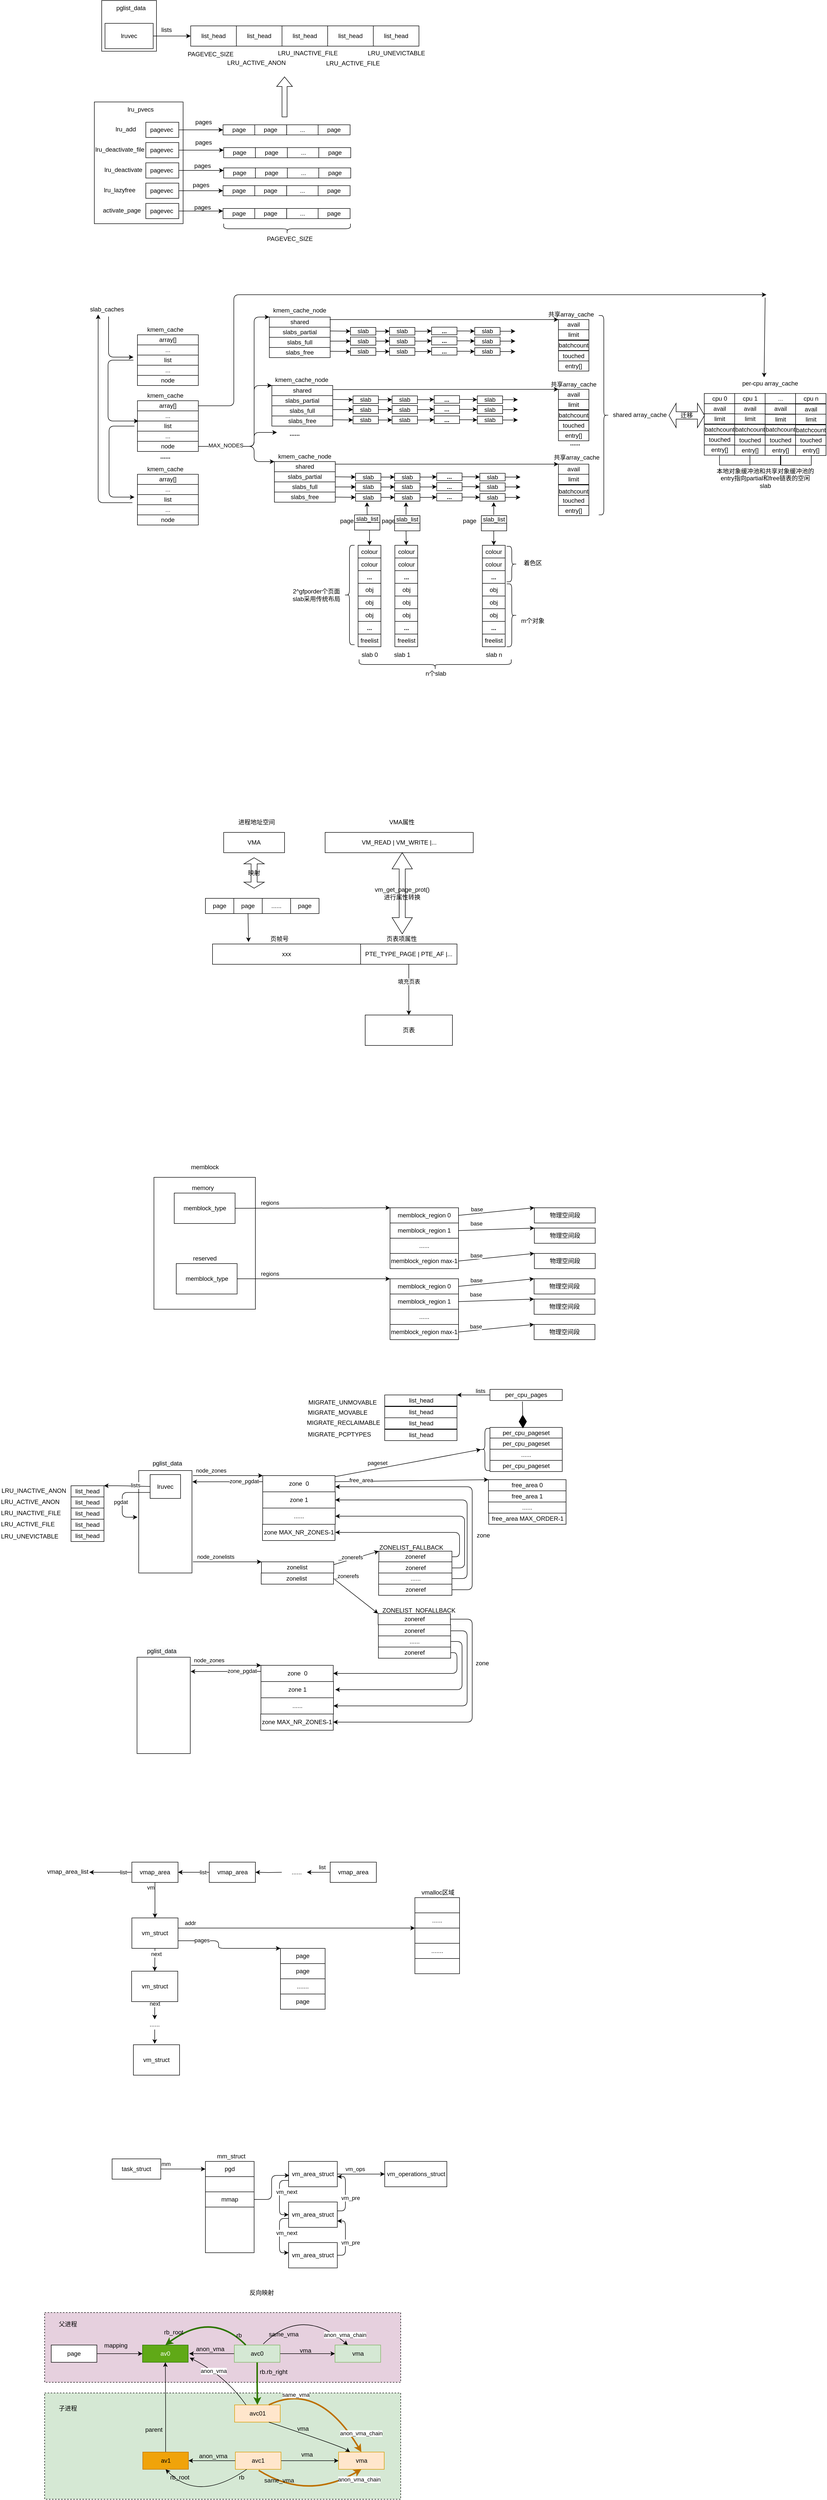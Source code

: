 <mxfile version="19.0.0" type="github">
  <diagram id="U19C1owaO59zhiJw0SZX" name="Page-1">
    <mxGraphModel dx="994" dy="1694" grid="0" gridSize="10" guides="1" tooltips="1" connect="1" arrows="1" fold="1" page="1" pageScale="1" pageWidth="827" pageHeight="1169" math="0" shadow="0">
      <root>
        <mxCell id="0" />
        <mxCell id="1" parent="0" />
        <mxCell id="EqIOBjI-X5du5KTts_QJ-57" value="" style="rounded=0;whiteSpace=wrap;html=1;dashed=1;fillColor=#E6D0DE;" vertex="1" parent="1">
          <mxGeometry x="97" y="3998" width="702" height="137.5" as="geometry" />
        </mxCell>
        <mxCell id="EqIOBjI-X5du5KTts_QJ-56" value="" style="rounded=0;whiteSpace=wrap;html=1;dashed=1;fillColor=#D5E8D4;" vertex="1" parent="1">
          <mxGeometry x="97" y="4156.5" width="702" height="209.5" as="geometry" />
        </mxCell>
        <mxCell id="jVLhkkgNdd034iKlA2Vm-1" value="array[]" style="rounded=0;whiteSpace=wrap;html=1;" parent="1" vertex="1">
          <mxGeometry x="280" y="99" width="120" height="20" as="geometry" />
        </mxCell>
        <mxCell id="jVLhkkgNdd034iKlA2Vm-2" value="slab_caches" style="text;html=1;strokeColor=none;fillColor=none;align=center;verticalAlign=middle;whiteSpace=wrap;rounded=0;" parent="1" vertex="1">
          <mxGeometry x="185" y="39" width="70" height="20" as="geometry" />
        </mxCell>
        <mxCell id="jVLhkkgNdd034iKlA2Vm-6" value="..." style="rounded=0;whiteSpace=wrap;html=1;" parent="1" vertex="1">
          <mxGeometry x="280" y="119" width="120" height="20" as="geometry" />
        </mxCell>
        <mxCell id="jVLhkkgNdd034iKlA2Vm-8" value="list" style="rounded=0;whiteSpace=wrap;html=1;" parent="1" vertex="1">
          <mxGeometry x="280" y="139" width="120" height="20" as="geometry" />
        </mxCell>
        <mxCell id="jVLhkkgNdd034iKlA2Vm-10" value="node" style="rounded=0;whiteSpace=wrap;html=1;" parent="1" vertex="1">
          <mxGeometry x="280" y="179" width="120" height="20" as="geometry" />
        </mxCell>
        <mxCell id="jVLhkkgNdd034iKlA2Vm-11" value="..." style="rounded=0;whiteSpace=wrap;html=1;" parent="1" vertex="1">
          <mxGeometry x="280" y="159" width="120" height="20" as="geometry" />
        </mxCell>
        <mxCell id="jVLhkkgNdd034iKlA2Vm-15" value="kmem_cache" style="text;html=1;strokeColor=none;fillColor=none;align=center;verticalAlign=middle;whiteSpace=wrap;rounded=0;" parent="1" vertex="1">
          <mxGeometry x="300" y="79" width="70" height="20" as="geometry" />
        </mxCell>
        <mxCell id="jVLhkkgNdd034iKlA2Vm-42" value="" style="edgeStyle=elbowEdgeStyle;elbow=vertical;endArrow=classic;html=1;exitX=0.5;exitY=1;exitDx=0;exitDy=0;" parent="1" edge="1">
          <mxGeometry width="50" height="50" relative="1" as="geometry">
            <mxPoint x="223" y="63" as="sourcePoint" />
            <mxPoint x="272" y="143" as="targetPoint" />
            <Array as="points">
              <mxPoint x="252" y="143" />
            </Array>
          </mxGeometry>
        </mxCell>
        <mxCell id="jVLhkkgNdd034iKlA2Vm-43" value="" style="edgeStyle=segmentEdgeStyle;endArrow=classic;html=1;" parent="1" edge="1">
          <mxGeometry width="50" height="50" relative="1" as="geometry">
            <mxPoint x="272" y="149" as="sourcePoint" />
            <mxPoint x="282" y="269" as="targetPoint" />
            <Array as="points">
              <mxPoint x="222" y="149" />
              <mxPoint x="222" y="269" />
              <mxPoint x="282" y="269" />
            </Array>
          </mxGeometry>
        </mxCell>
        <mxCell id="jVLhkkgNdd034iKlA2Vm-46" value="slabs_partial" style="rounded=0;whiteSpace=wrap;html=1;" parent="1" vertex="1">
          <mxGeometry x="540" y="84" width="120" height="20" as="geometry" />
        </mxCell>
        <mxCell id="jVLhkkgNdd034iKlA2Vm-47" value="kmem_cache_node" style="text;html=1;strokeColor=none;fillColor=none;align=center;verticalAlign=middle;whiteSpace=wrap;rounded=0;" parent="1" vertex="1">
          <mxGeometry x="545" y="41" width="110" height="20" as="geometry" />
        </mxCell>
        <mxCell id="jVLhkkgNdd034iKlA2Vm-48" value="slabs_full" style="rounded=0;whiteSpace=wrap;html=1;" parent="1" vertex="1">
          <mxGeometry x="540" y="104" width="120" height="20" as="geometry" />
        </mxCell>
        <mxCell id="jVLhkkgNdd034iKlA2Vm-49" value="slabs_free" style="rounded=0;whiteSpace=wrap;html=1;" parent="1" vertex="1">
          <mxGeometry x="540" y="124" width="120" height="20" as="geometry" />
        </mxCell>
        <mxCell id="jVLhkkgNdd034iKlA2Vm-50" value="" style="edgeStyle=elbowEdgeStyle;elbow=horizontal;endArrow=classic;html=1;entryX=0;entryY=0;entryDx=0;entryDy=0;exitX=1;exitY=0.5;exitDx=0;exitDy=0;" parent="1" source="jVLhkkgNdd034iKlA2Vm-150" target="jVLhkkgNdd034iKlA2Vm-456" edge="1">
          <mxGeometry width="50" height="50" relative="1" as="geometry">
            <mxPoint x="390" y="323" as="sourcePoint" />
            <mxPoint x="630" y="333" as="targetPoint" />
            <Array as="points">
              <mxPoint x="510" y="273" />
            </Array>
          </mxGeometry>
        </mxCell>
        <mxCell id="jVLhkkgNdd034iKlA2Vm-55" value="&lt;b&gt;......&lt;/b&gt;" style="text;html=1;strokeColor=none;fillColor=none;align=center;verticalAlign=middle;whiteSpace=wrap;rounded=0;" parent="1" vertex="1">
          <mxGeometry x="555" y="289" width="70" height="10" as="geometry" />
        </mxCell>
        <mxCell id="jVLhkkgNdd034iKlA2Vm-56" value="" style="edgeStyle=elbowEdgeStyle;elbow=horizontal;endArrow=classic;html=1;entryX=0;entryY=0;entryDx=0;entryDy=0;exitX=1;exitY=0.5;exitDx=0;exitDy=0;" parent="1" source="jVLhkkgNdd034iKlA2Vm-150" target="jVLhkkgNdd034iKlA2Vm-457" edge="1">
          <mxGeometry width="50" height="50" relative="1" as="geometry">
            <mxPoint x="410" y="330" as="sourcePoint" />
            <mxPoint x="544" y="313" as="targetPoint" />
            <Array as="points">
              <mxPoint x="510" y="323" />
            </Array>
          </mxGeometry>
        </mxCell>
        <mxCell id="jVLhkkgNdd034iKlA2Vm-62" value="" style="edgeStyle=elbowEdgeStyle;elbow=horizontal;endArrow=classic;html=1;entryX=0;entryY=0;entryDx=0;entryDy=0;exitX=1;exitY=0.5;exitDx=0;exitDy=0;" parent="1" source="jVLhkkgNdd034iKlA2Vm-150" target="jVLhkkgNdd034iKlA2Vm-458" edge="1">
          <mxGeometry width="50" height="50" relative="1" as="geometry">
            <mxPoint x="390" y="320" as="sourcePoint" />
            <mxPoint x="545" y="383" as="targetPoint" />
            <Array as="points">
              <mxPoint x="510" y="350" />
              <mxPoint x="510" y="393" />
            </Array>
          </mxGeometry>
        </mxCell>
        <mxCell id="jVLhkkgNdd034iKlA2Vm-64" value="" style="edgeStyle=segmentEdgeStyle;endArrow=classic;html=1;" parent="1" edge="1">
          <mxGeometry width="50" height="50" relative="1" as="geometry">
            <mxPoint x="274" y="279" as="sourcePoint" />
            <mxPoint x="274" y="419" as="targetPoint" />
            <Array as="points">
              <mxPoint x="224" y="279" />
              <mxPoint x="224" y="419" />
              <mxPoint x="274" y="419" />
            </Array>
          </mxGeometry>
        </mxCell>
        <mxCell id="jVLhkkgNdd034iKlA2Vm-142" value="" style="edgeStyle=elbowEdgeStyle;elbow=horizontal;endArrow=classic;html=1;entryX=0;entryY=0.25;entryDx=0;entryDy=0;exitX=1;exitY=0.5;exitDx=0;exitDy=0;" parent="1" source="jVLhkkgNdd034iKlA2Vm-150" target="jVLhkkgNdd034iKlA2Vm-55" edge="1">
          <mxGeometry width="50" height="50" relative="1" as="geometry">
            <mxPoint x="400" y="320" as="sourcePoint" />
            <mxPoint x="550" y="423" as="targetPoint" />
            <Array as="points">
              <mxPoint x="510" y="319" />
              <mxPoint x="510" y="373" />
            </Array>
          </mxGeometry>
        </mxCell>
        <mxCell id="jVLhkkgNdd034iKlA2Vm-455" value="MAX_NODES" style="edgeLabel;html=1;align=center;verticalAlign=middle;resizable=0;points=[];" parent="jVLhkkgNdd034iKlA2Vm-142" vertex="1" connectable="0">
          <mxGeometry x="-0.415" y="2" relative="1" as="geometry">
            <mxPoint as="offset" />
          </mxGeometry>
        </mxCell>
        <mxCell id="jVLhkkgNdd034iKlA2Vm-147" value="array[]" style="rounded=0;whiteSpace=wrap;html=1;" parent="1" vertex="1">
          <mxGeometry x="280" y="229" width="120" height="20" as="geometry" />
        </mxCell>
        <mxCell id="jVLhkkgNdd034iKlA2Vm-148" value="..." style="rounded=0;whiteSpace=wrap;html=1;" parent="1" vertex="1">
          <mxGeometry x="280" y="249" width="120" height="20" as="geometry" />
        </mxCell>
        <mxCell id="jVLhkkgNdd034iKlA2Vm-149" value="list" style="rounded=0;whiteSpace=wrap;html=1;" parent="1" vertex="1">
          <mxGeometry x="280" y="269" width="120" height="20" as="geometry" />
        </mxCell>
        <mxCell id="jVLhkkgNdd034iKlA2Vm-150" value="node" style="rounded=0;whiteSpace=wrap;html=1;" parent="1" vertex="1">
          <mxGeometry x="280" y="309" width="120" height="20" as="geometry" />
        </mxCell>
        <mxCell id="jVLhkkgNdd034iKlA2Vm-151" value="..." style="rounded=0;whiteSpace=wrap;html=1;" parent="1" vertex="1">
          <mxGeometry x="280" y="289" width="120" height="20" as="geometry" />
        </mxCell>
        <mxCell id="jVLhkkgNdd034iKlA2Vm-152" value="kmem_cache" style="text;html=1;strokeColor=none;fillColor=none;align=center;verticalAlign=middle;whiteSpace=wrap;rounded=0;" parent="1" vertex="1">
          <mxGeometry x="300" y="209" width="70" height="20" as="geometry" />
        </mxCell>
        <mxCell id="jVLhkkgNdd034iKlA2Vm-153" value="array[]" style="rounded=0;whiteSpace=wrap;html=1;" parent="1" vertex="1">
          <mxGeometry x="280" y="374" width="120" height="20" as="geometry" />
        </mxCell>
        <mxCell id="jVLhkkgNdd034iKlA2Vm-154" value="..." style="rounded=0;whiteSpace=wrap;html=1;" parent="1" vertex="1">
          <mxGeometry x="280" y="394" width="120" height="20" as="geometry" />
        </mxCell>
        <mxCell id="jVLhkkgNdd034iKlA2Vm-155" value="list" style="rounded=0;whiteSpace=wrap;html=1;" parent="1" vertex="1">
          <mxGeometry x="280" y="414" width="120" height="20" as="geometry" />
        </mxCell>
        <mxCell id="jVLhkkgNdd034iKlA2Vm-156" value="node" style="rounded=0;whiteSpace=wrap;html=1;" parent="1" vertex="1">
          <mxGeometry x="280" y="454" width="120" height="20" as="geometry" />
        </mxCell>
        <mxCell id="jVLhkkgNdd034iKlA2Vm-157" value="..." style="rounded=0;whiteSpace=wrap;html=1;" parent="1" vertex="1">
          <mxGeometry x="280" y="434" width="120" height="20" as="geometry" />
        </mxCell>
        <mxCell id="jVLhkkgNdd034iKlA2Vm-158" value="kmem_cache" style="text;html=1;strokeColor=none;fillColor=none;align=center;verticalAlign=middle;whiteSpace=wrap;rounded=0;" parent="1" vertex="1">
          <mxGeometry x="300" y="354" width="70" height="20" as="geometry" />
        </mxCell>
        <mxCell id="jVLhkkgNdd034iKlA2Vm-280" value="slabs_partial" style="rounded=0;whiteSpace=wrap;html=1;" parent="1" vertex="1">
          <mxGeometry x="545" y="219" width="120" height="20" as="geometry" />
        </mxCell>
        <mxCell id="jVLhkkgNdd034iKlA2Vm-281" value="kmem_cache_node" style="text;html=1;strokeColor=none;fillColor=none;align=center;verticalAlign=middle;whiteSpace=wrap;rounded=0;" parent="1" vertex="1">
          <mxGeometry x="549" y="178" width="110" height="20" as="geometry" />
        </mxCell>
        <mxCell id="jVLhkkgNdd034iKlA2Vm-282" value="slabs_full" style="rounded=0;whiteSpace=wrap;html=1;" parent="1" vertex="1">
          <mxGeometry x="545" y="239" width="120" height="20" as="geometry" />
        </mxCell>
        <mxCell id="jVLhkkgNdd034iKlA2Vm-283" value="slabs_free" style="rounded=0;whiteSpace=wrap;html=1;" parent="1" vertex="1">
          <mxGeometry x="545" y="259" width="120" height="20" as="geometry" />
        </mxCell>
        <mxCell id="jVLhkkgNdd034iKlA2Vm-305" value="slabs_partial" style="rounded=0;whiteSpace=wrap;html=1;" parent="1" vertex="1">
          <mxGeometry x="550" y="369" width="120" height="20" as="geometry" />
        </mxCell>
        <mxCell id="jVLhkkgNdd034iKlA2Vm-306" value="kmem_cache_node" style="text;html=1;strokeColor=none;fillColor=none;align=center;verticalAlign=middle;whiteSpace=wrap;rounded=0;" parent="1" vertex="1">
          <mxGeometry x="555" y="329" width="110" height="20" as="geometry" />
        </mxCell>
        <mxCell id="jVLhkkgNdd034iKlA2Vm-307" value="slabs_full" style="rounded=0;whiteSpace=wrap;html=1;" parent="1" vertex="1">
          <mxGeometry x="550" y="389" width="120" height="20" as="geometry" />
        </mxCell>
        <mxCell id="jVLhkkgNdd034iKlA2Vm-308" value="slabs_free" style="rounded=0;whiteSpace=wrap;html=1;" parent="1" vertex="1">
          <mxGeometry x="550" y="409" width="120" height="20" as="geometry" />
        </mxCell>
        <mxCell id="jVLhkkgNdd034iKlA2Vm-309" style="edgeStyle=orthogonalEdgeStyle;rounded=0;orthogonalLoop=1;jettySize=auto;html=1;entryX=0;entryY=0.5;entryDx=0;entryDy=0;" parent="1" source="jVLhkkgNdd034iKlA2Vm-310" target="jVLhkkgNdd034iKlA2Vm-314" edge="1">
          <mxGeometry relative="1" as="geometry" />
        </mxCell>
        <mxCell id="jVLhkkgNdd034iKlA2Vm-310" value="slab" style="rounded=0;whiteSpace=wrap;html=1;" parent="1" vertex="1">
          <mxGeometry x="710" y="372" width="50" height="15" as="geometry" />
        </mxCell>
        <mxCell id="jVLhkkgNdd034iKlA2Vm-311" style="edgeStyle=orthogonalEdgeStyle;rounded=0;orthogonalLoop=1;jettySize=auto;html=1;" parent="1" source="jVLhkkgNdd034iKlA2Vm-312" edge="1">
          <mxGeometry relative="1" as="geometry">
            <mxPoint x="1035" y="379.5" as="targetPoint" />
          </mxGeometry>
        </mxCell>
        <mxCell id="jVLhkkgNdd034iKlA2Vm-312" value="slab" style="rounded=0;whiteSpace=wrap;html=1;" parent="1" vertex="1">
          <mxGeometry x="955" y="372" width="50" height="15" as="geometry" />
        </mxCell>
        <mxCell id="jVLhkkgNdd034iKlA2Vm-387" style="edgeStyle=orthogonalEdgeStyle;rounded=0;orthogonalLoop=1;jettySize=auto;html=1;entryX=0;entryY=0.5;entryDx=0;entryDy=0;" parent="1" source="jVLhkkgNdd034iKlA2Vm-314" target="jVLhkkgNdd034iKlA2Vm-384" edge="1">
          <mxGeometry relative="1" as="geometry" />
        </mxCell>
        <mxCell id="jVLhkkgNdd034iKlA2Vm-314" value="slab" style="rounded=0;whiteSpace=wrap;html=1;" parent="1" vertex="1">
          <mxGeometry x="787" y="372" width="50" height="15" as="geometry" />
        </mxCell>
        <mxCell id="jVLhkkgNdd034iKlA2Vm-315" style="edgeStyle=orthogonalEdgeStyle;rounded=0;orthogonalLoop=1;jettySize=auto;html=1;entryX=0;entryY=0.5;entryDx=0;entryDy=0;" parent="1" source="jVLhkkgNdd034iKlA2Vm-316" target="jVLhkkgNdd034iKlA2Vm-320" edge="1">
          <mxGeometry relative="1" as="geometry" />
        </mxCell>
        <mxCell id="jVLhkkgNdd034iKlA2Vm-316" value="slab" style="rounded=0;whiteSpace=wrap;html=1;" parent="1" vertex="1">
          <mxGeometry x="710" y="391" width="50" height="16" as="geometry" />
        </mxCell>
        <mxCell id="jVLhkkgNdd034iKlA2Vm-317" style="edgeStyle=orthogonalEdgeStyle;rounded=0;orthogonalLoop=1;jettySize=auto;html=1;" parent="1" source="jVLhkkgNdd034iKlA2Vm-318" edge="1">
          <mxGeometry relative="1" as="geometry">
            <mxPoint x="1035" y="399" as="targetPoint" />
          </mxGeometry>
        </mxCell>
        <mxCell id="jVLhkkgNdd034iKlA2Vm-318" value="slab" style="rounded=0;whiteSpace=wrap;html=1;" parent="1" vertex="1">
          <mxGeometry x="955" y="391" width="50" height="16" as="geometry" />
        </mxCell>
        <mxCell id="jVLhkkgNdd034iKlA2Vm-388" style="edgeStyle=orthogonalEdgeStyle;rounded=0;orthogonalLoop=1;jettySize=auto;html=1;entryX=0;entryY=0.5;entryDx=0;entryDy=0;" parent="1" source="jVLhkkgNdd034iKlA2Vm-320" target="jVLhkkgNdd034iKlA2Vm-385" edge="1">
          <mxGeometry relative="1" as="geometry" />
        </mxCell>
        <mxCell id="jVLhkkgNdd034iKlA2Vm-320" value="slab" style="rounded=0;whiteSpace=wrap;html=1;" parent="1" vertex="1">
          <mxGeometry x="787" y="391" width="50" height="16" as="geometry" />
        </mxCell>
        <mxCell id="jVLhkkgNdd034iKlA2Vm-321" style="edgeStyle=orthogonalEdgeStyle;rounded=0;orthogonalLoop=1;jettySize=auto;html=1;entryX=0;entryY=0.5;entryDx=0;entryDy=0;" parent="1" source="jVLhkkgNdd034iKlA2Vm-322" target="jVLhkkgNdd034iKlA2Vm-326" edge="1">
          <mxGeometry relative="1" as="geometry" />
        </mxCell>
        <mxCell id="jVLhkkgNdd034iKlA2Vm-322" value="slab" style="rounded=0;whiteSpace=wrap;html=1;" parent="1" vertex="1">
          <mxGeometry x="710" y="412" width="50" height="15" as="geometry" />
        </mxCell>
        <mxCell id="jVLhkkgNdd034iKlA2Vm-323" style="edgeStyle=orthogonalEdgeStyle;rounded=0;orthogonalLoop=1;jettySize=auto;html=1;" parent="1" source="jVLhkkgNdd034iKlA2Vm-324" edge="1">
          <mxGeometry relative="1" as="geometry">
            <mxPoint x="1035" y="419.5" as="targetPoint" />
          </mxGeometry>
        </mxCell>
        <mxCell id="jVLhkkgNdd034iKlA2Vm-324" value="slab" style="rounded=0;whiteSpace=wrap;html=1;" parent="1" vertex="1">
          <mxGeometry x="955" y="412" width="50" height="15" as="geometry" />
        </mxCell>
        <mxCell id="jVLhkkgNdd034iKlA2Vm-389" style="edgeStyle=orthogonalEdgeStyle;rounded=0;orthogonalLoop=1;jettySize=auto;html=1;entryX=0;entryY=0.5;entryDx=0;entryDy=0;" parent="1" source="jVLhkkgNdd034iKlA2Vm-326" target="jVLhkkgNdd034iKlA2Vm-386" edge="1">
          <mxGeometry relative="1" as="geometry" />
        </mxCell>
        <mxCell id="jVLhkkgNdd034iKlA2Vm-326" value="slab" style="rounded=0;whiteSpace=wrap;html=1;" parent="1" vertex="1">
          <mxGeometry x="787" y="412" width="50" height="15" as="geometry" />
        </mxCell>
        <mxCell id="jVLhkkgNdd034iKlA2Vm-327" value="" style="endArrow=classic;html=1;exitX=1;exitY=0.5;exitDx=0;exitDy=0;entryX=0;entryY=0.5;entryDx=0;entryDy=0;" parent="1" source="jVLhkkgNdd034iKlA2Vm-305" target="jVLhkkgNdd034iKlA2Vm-310" edge="1">
          <mxGeometry width="50" height="50" relative="1" as="geometry">
            <mxPoint x="620" y="619" as="sourcePoint" />
            <mxPoint x="670" y="569" as="targetPoint" />
          </mxGeometry>
        </mxCell>
        <mxCell id="jVLhkkgNdd034iKlA2Vm-328" value="" style="endArrow=classic;html=1;exitX=1;exitY=0.5;exitDx=0;exitDy=0;entryX=0;entryY=0.5;entryDx=0;entryDy=0;" parent="1" source="jVLhkkgNdd034iKlA2Vm-307" target="jVLhkkgNdd034iKlA2Vm-316" edge="1">
          <mxGeometry width="50" height="50" relative="1" as="geometry">
            <mxPoint x="680" y="385" as="sourcePoint" />
            <mxPoint x="720" y="385" as="targetPoint" />
          </mxGeometry>
        </mxCell>
        <mxCell id="jVLhkkgNdd034iKlA2Vm-329" value="" style="endArrow=classic;html=1;exitX=1;exitY=0.5;exitDx=0;exitDy=0;entryX=0;entryY=0.5;entryDx=0;entryDy=0;" parent="1" source="jVLhkkgNdd034iKlA2Vm-308" target="jVLhkkgNdd034iKlA2Vm-322" edge="1">
          <mxGeometry width="50" height="50" relative="1" as="geometry">
            <mxPoint x="690" y="404" as="sourcePoint" />
            <mxPoint x="710" y="441" as="targetPoint" />
          </mxGeometry>
        </mxCell>
        <mxCell id="jVLhkkgNdd034iKlA2Vm-332" style="edgeStyle=orthogonalEdgeStyle;rounded=0;orthogonalLoop=1;jettySize=auto;html=1;" parent="1" edge="1">
          <mxGeometry relative="1" as="geometry">
            <mxPoint x="732.5" y="429" as="targetPoint" />
            <mxPoint x="733" y="462" as="sourcePoint" />
          </mxGeometry>
        </mxCell>
        <mxCell id="jVLhkkgNdd034iKlA2Vm-330" value="slab_list" style="rounded=0;whiteSpace=wrap;html=1;" parent="1" vertex="1">
          <mxGeometry x="708" y="454" width="50" height="15" as="geometry" />
        </mxCell>
        <mxCell id="jVLhkkgNdd034iKlA2Vm-363" style="edgeStyle=orthogonalEdgeStyle;rounded=0;orthogonalLoop=1;jettySize=auto;html=1;exitX=0.5;exitY=1;exitDx=0;exitDy=0;entryX=0.5;entryY=0;entryDx=0;entryDy=0;" parent="1" source="jVLhkkgNdd034iKlA2Vm-331" target="jVLhkkgNdd034iKlA2Vm-342" edge="1">
          <mxGeometry relative="1" as="geometry" />
        </mxCell>
        <mxCell id="jVLhkkgNdd034iKlA2Vm-331" value="" style="rounded=0;whiteSpace=wrap;html=1;" parent="1" vertex="1">
          <mxGeometry x="708" y="469" width="50" height="15" as="geometry" />
        </mxCell>
        <mxCell id="jVLhkkgNdd034iKlA2Vm-333" value="page" style="text;html=1;strokeColor=none;fillColor=none;align=center;verticalAlign=middle;whiteSpace=wrap;rounded=0;" parent="1" vertex="1">
          <mxGeometry x="678" y="455.5" width="30" height="20" as="geometry" />
        </mxCell>
        <mxCell id="jVLhkkgNdd034iKlA2Vm-340" style="edgeStyle=orthogonalEdgeStyle;rounded=0;orthogonalLoop=1;jettySize=auto;html=1;" parent="1" edge="1">
          <mxGeometry relative="1" as="geometry">
            <mxPoint x="809.5" y="429" as="targetPoint" />
            <mxPoint x="809.517" y="454.0" as="sourcePoint" />
          </mxGeometry>
        </mxCell>
        <mxCell id="jVLhkkgNdd034iKlA2Vm-393" style="edgeStyle=orthogonalEdgeStyle;rounded=0;orthogonalLoop=1;jettySize=auto;html=1;" parent="1" edge="1">
          <mxGeometry relative="1" as="geometry">
            <mxPoint x="982.5" y="429" as="targetPoint" />
            <mxPoint x="982.483" y="454.0" as="sourcePoint" />
          </mxGeometry>
        </mxCell>
        <mxCell id="jVLhkkgNdd034iKlA2Vm-381" style="edgeStyle=orthogonalEdgeStyle;rounded=0;orthogonalLoop=1;jettySize=auto;html=1;entryX=0.5;entryY=0;entryDx=0;entryDy=0;" parent="1" target="jVLhkkgNdd034iKlA2Vm-372" edge="1">
          <mxGeometry relative="1" as="geometry">
            <mxPoint x="982.483" y="484.0" as="sourcePoint" />
          </mxGeometry>
        </mxCell>
        <mxCell id="jVLhkkgNdd034iKlA2Vm-339" value="page" style="text;html=1;strokeColor=none;fillColor=none;align=center;verticalAlign=middle;whiteSpace=wrap;rounded=0;" parent="1" vertex="1">
          <mxGeometry x="920" y="455.5" width="30" height="20" as="geometry" />
        </mxCell>
        <mxCell id="jVLhkkgNdd034iKlA2Vm-342" value="colour" style="rounded=0;whiteSpace=wrap;html=1;" parent="1" vertex="1">
          <mxGeometry x="715" y="514" width="45" height="25" as="geometry" />
        </mxCell>
        <mxCell id="jVLhkkgNdd034iKlA2Vm-356" value="colour" style="rounded=0;whiteSpace=wrap;html=1;" parent="1" vertex="1">
          <mxGeometry x="715" y="539" width="45" height="25" as="geometry" />
        </mxCell>
        <mxCell id="jVLhkkgNdd034iKlA2Vm-357" value="&lt;b&gt;...&lt;/b&gt;" style="rounded=0;whiteSpace=wrap;html=1;" parent="1" vertex="1">
          <mxGeometry x="715" y="564" width="45" height="25" as="geometry" />
        </mxCell>
        <mxCell id="jVLhkkgNdd034iKlA2Vm-358" value="obj" style="rounded=0;whiteSpace=wrap;html=1;" parent="1" vertex="1">
          <mxGeometry x="715" y="589" width="45" height="25" as="geometry" />
        </mxCell>
        <mxCell id="jVLhkkgNdd034iKlA2Vm-359" value="obj" style="rounded=0;whiteSpace=wrap;html=1;" parent="1" vertex="1">
          <mxGeometry x="715" y="614" width="45" height="25" as="geometry" />
        </mxCell>
        <mxCell id="jVLhkkgNdd034iKlA2Vm-360" value="obj" style="rounded=0;whiteSpace=wrap;html=1;" parent="1" vertex="1">
          <mxGeometry x="715" y="639" width="45" height="25" as="geometry" />
        </mxCell>
        <mxCell id="jVLhkkgNdd034iKlA2Vm-361" value="&lt;b&gt;...&lt;/b&gt;" style="rounded=0;whiteSpace=wrap;html=1;" parent="1" vertex="1">
          <mxGeometry x="715" y="664" width="45" height="25" as="geometry" />
        </mxCell>
        <mxCell id="jVLhkkgNdd034iKlA2Vm-362" value="freelist" style="rounded=0;whiteSpace=wrap;html=1;" parent="1" vertex="1">
          <mxGeometry x="715" y="689" width="45" height="25" as="geometry" />
        </mxCell>
        <mxCell id="jVLhkkgNdd034iKlA2Vm-364" value="colour" style="rounded=0;whiteSpace=wrap;html=1;" parent="1" vertex="1">
          <mxGeometry x="787.5" y="514" width="45" height="25" as="geometry" />
        </mxCell>
        <mxCell id="jVLhkkgNdd034iKlA2Vm-365" value="colour" style="rounded=0;whiteSpace=wrap;html=1;" parent="1" vertex="1">
          <mxGeometry x="787.5" y="539" width="45" height="25" as="geometry" />
        </mxCell>
        <mxCell id="jVLhkkgNdd034iKlA2Vm-366" value="&lt;b&gt;...&lt;/b&gt;" style="rounded=0;whiteSpace=wrap;html=1;" parent="1" vertex="1">
          <mxGeometry x="787.5" y="564" width="45" height="25" as="geometry" />
        </mxCell>
        <mxCell id="jVLhkkgNdd034iKlA2Vm-367" value="obj" style="rounded=0;whiteSpace=wrap;html=1;" parent="1" vertex="1">
          <mxGeometry x="787.5" y="589" width="45" height="25" as="geometry" />
        </mxCell>
        <mxCell id="jVLhkkgNdd034iKlA2Vm-368" value="obj" style="rounded=0;whiteSpace=wrap;html=1;" parent="1" vertex="1">
          <mxGeometry x="787.5" y="614" width="45" height="25" as="geometry" />
        </mxCell>
        <mxCell id="jVLhkkgNdd034iKlA2Vm-369" value="obj" style="rounded=0;whiteSpace=wrap;html=1;" parent="1" vertex="1">
          <mxGeometry x="787.5" y="639" width="45" height="25" as="geometry" />
        </mxCell>
        <mxCell id="jVLhkkgNdd034iKlA2Vm-370" value="&lt;b&gt;...&lt;/b&gt;" style="rounded=0;whiteSpace=wrap;html=1;" parent="1" vertex="1">
          <mxGeometry x="787.5" y="664" width="45" height="25" as="geometry" />
        </mxCell>
        <mxCell id="jVLhkkgNdd034iKlA2Vm-371" value="freelist" style="rounded=0;whiteSpace=wrap;html=1;" parent="1" vertex="1">
          <mxGeometry x="787.5" y="689" width="45" height="25" as="geometry" />
        </mxCell>
        <mxCell id="jVLhkkgNdd034iKlA2Vm-372" value="colour" style="rounded=0;whiteSpace=wrap;html=1;" parent="1" vertex="1">
          <mxGeometry x="960" y="514" width="45" height="25" as="geometry" />
        </mxCell>
        <mxCell id="jVLhkkgNdd034iKlA2Vm-373" value="colour" style="rounded=0;whiteSpace=wrap;html=1;" parent="1" vertex="1">
          <mxGeometry x="960" y="539" width="45" height="25" as="geometry" />
        </mxCell>
        <mxCell id="jVLhkkgNdd034iKlA2Vm-374" value="&lt;b&gt;...&lt;/b&gt;" style="rounded=0;whiteSpace=wrap;html=1;" parent="1" vertex="1">
          <mxGeometry x="960" y="564" width="45" height="25" as="geometry" />
        </mxCell>
        <mxCell id="jVLhkkgNdd034iKlA2Vm-375" value="obj" style="rounded=0;whiteSpace=wrap;html=1;" parent="1" vertex="1">
          <mxGeometry x="960" y="589" width="45" height="25" as="geometry" />
        </mxCell>
        <mxCell id="jVLhkkgNdd034iKlA2Vm-376" value="obj" style="rounded=0;whiteSpace=wrap;html=1;" parent="1" vertex="1">
          <mxGeometry x="960" y="614" width="45" height="25" as="geometry" />
        </mxCell>
        <mxCell id="jVLhkkgNdd034iKlA2Vm-377" value="obj" style="rounded=0;whiteSpace=wrap;html=1;" parent="1" vertex="1">
          <mxGeometry x="960" y="639" width="45" height="25" as="geometry" />
        </mxCell>
        <mxCell id="jVLhkkgNdd034iKlA2Vm-378" value="&lt;b&gt;...&lt;/b&gt;" style="rounded=0;whiteSpace=wrap;html=1;" parent="1" vertex="1">
          <mxGeometry x="960" y="664" width="45" height="25" as="geometry" />
        </mxCell>
        <mxCell id="jVLhkkgNdd034iKlA2Vm-379" value="freelist" style="rounded=0;whiteSpace=wrap;html=1;" parent="1" vertex="1">
          <mxGeometry x="960" y="689" width="45" height="25" as="geometry" />
        </mxCell>
        <mxCell id="jVLhkkgNdd034iKlA2Vm-383" value="" style="endArrow=classic;html=1;exitX=0.5;exitY=1;exitDx=0;exitDy=0;entryX=0.5;entryY=0;entryDx=0;entryDy=0;" parent="1" target="jVLhkkgNdd034iKlA2Vm-364" edge="1">
          <mxGeometry width="50" height="50" relative="1" as="geometry">
            <mxPoint x="809.5" y="484.0" as="sourcePoint" />
            <mxPoint x="1030" y="529" as="targetPoint" />
          </mxGeometry>
        </mxCell>
        <mxCell id="jVLhkkgNdd034iKlA2Vm-390" style="edgeStyle=orthogonalEdgeStyle;rounded=0;orthogonalLoop=1;jettySize=auto;html=1;entryX=0;entryY=0.5;entryDx=0;entryDy=0;" parent="1" source="jVLhkkgNdd034iKlA2Vm-384" target="jVLhkkgNdd034iKlA2Vm-312" edge="1">
          <mxGeometry relative="1" as="geometry" />
        </mxCell>
        <mxCell id="jVLhkkgNdd034iKlA2Vm-384" value="&lt;b&gt;...&lt;/b&gt;" style="rounded=0;whiteSpace=wrap;html=1;" parent="1" vertex="1">
          <mxGeometry x="870" y="371.5" width="50" height="15" as="geometry" />
        </mxCell>
        <mxCell id="jVLhkkgNdd034iKlA2Vm-391" style="edgeStyle=orthogonalEdgeStyle;rounded=0;orthogonalLoop=1;jettySize=auto;html=1;entryX=0;entryY=0.5;entryDx=0;entryDy=0;" parent="1" source="jVLhkkgNdd034iKlA2Vm-385" target="jVLhkkgNdd034iKlA2Vm-318" edge="1">
          <mxGeometry relative="1" as="geometry" />
        </mxCell>
        <mxCell id="jVLhkkgNdd034iKlA2Vm-385" value="&lt;b&gt;...&lt;/b&gt;" style="rounded=0;whiteSpace=wrap;html=1;" parent="1" vertex="1">
          <mxGeometry x="870" y="390.5" width="50" height="16" as="geometry" />
        </mxCell>
        <mxCell id="jVLhkkgNdd034iKlA2Vm-392" style="edgeStyle=orthogonalEdgeStyle;rounded=0;orthogonalLoop=1;jettySize=auto;html=1;entryX=0;entryY=0.5;entryDx=0;entryDy=0;" parent="1" source="jVLhkkgNdd034iKlA2Vm-386" target="jVLhkkgNdd034iKlA2Vm-324" edge="1">
          <mxGeometry relative="1" as="geometry" />
        </mxCell>
        <mxCell id="jVLhkkgNdd034iKlA2Vm-386" value="&lt;b&gt;...&lt;/b&gt;" style="rounded=0;whiteSpace=wrap;html=1;" parent="1" vertex="1">
          <mxGeometry x="870" y="411.5" width="50" height="15" as="geometry" />
        </mxCell>
        <mxCell id="jVLhkkgNdd034iKlA2Vm-394" style="edgeStyle=orthogonalEdgeStyle;rounded=0;orthogonalLoop=1;jettySize=auto;html=1;entryX=0;entryY=0.5;entryDx=0;entryDy=0;" parent="1" source="jVLhkkgNdd034iKlA2Vm-395" target="jVLhkkgNdd034iKlA2Vm-399" edge="1">
          <mxGeometry relative="1" as="geometry" />
        </mxCell>
        <mxCell id="jVLhkkgNdd034iKlA2Vm-395" value="slab" style="rounded=0;whiteSpace=wrap;html=1;" parent="1" vertex="1">
          <mxGeometry x="705" y="219.5" width="50" height="15" as="geometry" />
        </mxCell>
        <mxCell id="jVLhkkgNdd034iKlA2Vm-396" style="edgeStyle=orthogonalEdgeStyle;rounded=0;orthogonalLoop=1;jettySize=auto;html=1;" parent="1" source="jVLhkkgNdd034iKlA2Vm-397" edge="1">
          <mxGeometry relative="1" as="geometry">
            <mxPoint x="1030" y="227" as="targetPoint" />
          </mxGeometry>
        </mxCell>
        <mxCell id="jVLhkkgNdd034iKlA2Vm-397" value="slab" style="rounded=0;whiteSpace=wrap;html=1;" parent="1" vertex="1">
          <mxGeometry x="950" y="219.5" width="50" height="15" as="geometry" />
        </mxCell>
        <mxCell id="jVLhkkgNdd034iKlA2Vm-398" style="edgeStyle=orthogonalEdgeStyle;rounded=0;orthogonalLoop=1;jettySize=auto;html=1;entryX=0;entryY=0.5;entryDx=0;entryDy=0;" parent="1" source="jVLhkkgNdd034iKlA2Vm-399" target="jVLhkkgNdd034iKlA2Vm-416" edge="1">
          <mxGeometry relative="1" as="geometry" />
        </mxCell>
        <mxCell id="jVLhkkgNdd034iKlA2Vm-399" value="slab" style="rounded=0;whiteSpace=wrap;html=1;" parent="1" vertex="1">
          <mxGeometry x="782" y="219.5" width="50" height="15" as="geometry" />
        </mxCell>
        <mxCell id="jVLhkkgNdd034iKlA2Vm-400" style="edgeStyle=orthogonalEdgeStyle;rounded=0;orthogonalLoop=1;jettySize=auto;html=1;entryX=0;entryY=0.5;entryDx=0;entryDy=0;" parent="1" source="jVLhkkgNdd034iKlA2Vm-401" target="jVLhkkgNdd034iKlA2Vm-405" edge="1">
          <mxGeometry relative="1" as="geometry" />
        </mxCell>
        <mxCell id="jVLhkkgNdd034iKlA2Vm-401" value="slab" style="rounded=0;whiteSpace=wrap;html=1;" parent="1" vertex="1">
          <mxGeometry x="705" y="238.5" width="50" height="16" as="geometry" />
        </mxCell>
        <mxCell id="jVLhkkgNdd034iKlA2Vm-402" style="edgeStyle=orthogonalEdgeStyle;rounded=0;orthogonalLoop=1;jettySize=auto;html=1;" parent="1" source="jVLhkkgNdd034iKlA2Vm-403" edge="1">
          <mxGeometry relative="1" as="geometry">
            <mxPoint x="1030" y="246.5" as="targetPoint" />
          </mxGeometry>
        </mxCell>
        <mxCell id="jVLhkkgNdd034iKlA2Vm-403" value="slab" style="rounded=0;whiteSpace=wrap;html=1;" parent="1" vertex="1">
          <mxGeometry x="950" y="238.5" width="50" height="16" as="geometry" />
        </mxCell>
        <mxCell id="jVLhkkgNdd034iKlA2Vm-404" style="edgeStyle=orthogonalEdgeStyle;rounded=0;orthogonalLoop=1;jettySize=auto;html=1;entryX=0;entryY=0.5;entryDx=0;entryDy=0;" parent="1" source="jVLhkkgNdd034iKlA2Vm-405" target="jVLhkkgNdd034iKlA2Vm-418" edge="1">
          <mxGeometry relative="1" as="geometry" />
        </mxCell>
        <mxCell id="jVLhkkgNdd034iKlA2Vm-405" value="slab" style="rounded=0;whiteSpace=wrap;html=1;" parent="1" vertex="1">
          <mxGeometry x="782" y="238.5" width="50" height="16" as="geometry" />
        </mxCell>
        <mxCell id="jVLhkkgNdd034iKlA2Vm-406" style="edgeStyle=orthogonalEdgeStyle;rounded=0;orthogonalLoop=1;jettySize=auto;html=1;entryX=0;entryY=0.5;entryDx=0;entryDy=0;" parent="1" source="jVLhkkgNdd034iKlA2Vm-407" target="jVLhkkgNdd034iKlA2Vm-411" edge="1">
          <mxGeometry relative="1" as="geometry" />
        </mxCell>
        <mxCell id="jVLhkkgNdd034iKlA2Vm-407" value="slab" style="rounded=0;whiteSpace=wrap;html=1;" parent="1" vertex="1">
          <mxGeometry x="705" y="259.5" width="50" height="15" as="geometry" />
        </mxCell>
        <mxCell id="jVLhkkgNdd034iKlA2Vm-408" style="edgeStyle=orthogonalEdgeStyle;rounded=0;orthogonalLoop=1;jettySize=auto;html=1;" parent="1" source="jVLhkkgNdd034iKlA2Vm-409" edge="1">
          <mxGeometry relative="1" as="geometry">
            <mxPoint x="1030" y="267" as="targetPoint" />
          </mxGeometry>
        </mxCell>
        <mxCell id="jVLhkkgNdd034iKlA2Vm-409" value="slab" style="rounded=0;whiteSpace=wrap;html=1;" parent="1" vertex="1">
          <mxGeometry x="950" y="259.5" width="50" height="15" as="geometry" />
        </mxCell>
        <mxCell id="jVLhkkgNdd034iKlA2Vm-410" style="edgeStyle=orthogonalEdgeStyle;rounded=0;orthogonalLoop=1;jettySize=auto;html=1;entryX=0;entryY=0.5;entryDx=0;entryDy=0;" parent="1" source="jVLhkkgNdd034iKlA2Vm-411" target="jVLhkkgNdd034iKlA2Vm-420" edge="1">
          <mxGeometry relative="1" as="geometry" />
        </mxCell>
        <mxCell id="jVLhkkgNdd034iKlA2Vm-411" value="slab" style="rounded=0;whiteSpace=wrap;html=1;" parent="1" vertex="1">
          <mxGeometry x="782" y="259.5" width="50" height="15" as="geometry" />
        </mxCell>
        <mxCell id="jVLhkkgNdd034iKlA2Vm-412" value="" style="endArrow=classic;html=1;exitX=1;exitY=0.5;exitDx=0;exitDy=0;entryX=0;entryY=0.5;entryDx=0;entryDy=0;" parent="1" target="jVLhkkgNdd034iKlA2Vm-395" edge="1">
          <mxGeometry width="50" height="50" relative="1" as="geometry">
            <mxPoint x="665" y="226.5" as="sourcePoint" />
            <mxPoint x="665" y="416.5" as="targetPoint" />
          </mxGeometry>
        </mxCell>
        <mxCell id="jVLhkkgNdd034iKlA2Vm-413" value="" style="endArrow=classic;html=1;exitX=1;exitY=0.5;exitDx=0;exitDy=0;entryX=0;entryY=0.5;entryDx=0;entryDy=0;" parent="1" target="jVLhkkgNdd034iKlA2Vm-401" edge="1">
          <mxGeometry width="50" height="50" relative="1" as="geometry">
            <mxPoint x="665" y="246.5" as="sourcePoint" />
            <mxPoint x="715" y="232.5" as="targetPoint" />
          </mxGeometry>
        </mxCell>
        <mxCell id="jVLhkkgNdd034iKlA2Vm-414" value="" style="endArrow=classic;html=1;exitX=1;exitY=0.5;exitDx=0;exitDy=0;entryX=0;entryY=0.5;entryDx=0;entryDy=0;" parent="1" target="jVLhkkgNdd034iKlA2Vm-407" edge="1">
          <mxGeometry width="50" height="50" relative="1" as="geometry">
            <mxPoint x="665" y="266.5" as="sourcePoint" />
            <mxPoint x="705" y="288.5" as="targetPoint" />
          </mxGeometry>
        </mxCell>
        <mxCell id="jVLhkkgNdd034iKlA2Vm-415" style="edgeStyle=orthogonalEdgeStyle;rounded=0;orthogonalLoop=1;jettySize=auto;html=1;entryX=0;entryY=0.5;entryDx=0;entryDy=0;" parent="1" source="jVLhkkgNdd034iKlA2Vm-416" target="jVLhkkgNdd034iKlA2Vm-397" edge="1">
          <mxGeometry relative="1" as="geometry" />
        </mxCell>
        <mxCell id="jVLhkkgNdd034iKlA2Vm-416" value="&lt;b&gt;...&lt;/b&gt;" style="rounded=0;whiteSpace=wrap;html=1;" parent="1" vertex="1">
          <mxGeometry x="865" y="219" width="50" height="15" as="geometry" />
        </mxCell>
        <mxCell id="jVLhkkgNdd034iKlA2Vm-417" style="edgeStyle=orthogonalEdgeStyle;rounded=0;orthogonalLoop=1;jettySize=auto;html=1;entryX=0;entryY=0.5;entryDx=0;entryDy=0;" parent="1" source="jVLhkkgNdd034iKlA2Vm-418" target="jVLhkkgNdd034iKlA2Vm-403" edge="1">
          <mxGeometry relative="1" as="geometry" />
        </mxCell>
        <mxCell id="jVLhkkgNdd034iKlA2Vm-418" value="&lt;b&gt;...&lt;/b&gt;" style="rounded=0;whiteSpace=wrap;html=1;" parent="1" vertex="1">
          <mxGeometry x="865" y="238" width="50" height="16" as="geometry" />
        </mxCell>
        <mxCell id="jVLhkkgNdd034iKlA2Vm-419" style="edgeStyle=orthogonalEdgeStyle;rounded=0;orthogonalLoop=1;jettySize=auto;html=1;entryX=0;entryY=0.5;entryDx=0;entryDy=0;" parent="1" source="jVLhkkgNdd034iKlA2Vm-420" target="jVLhkkgNdd034iKlA2Vm-409" edge="1">
          <mxGeometry relative="1" as="geometry" />
        </mxCell>
        <mxCell id="jVLhkkgNdd034iKlA2Vm-420" value="&lt;b&gt;...&lt;/b&gt;" style="rounded=0;whiteSpace=wrap;html=1;" parent="1" vertex="1">
          <mxGeometry x="865" y="259" width="50" height="15" as="geometry" />
        </mxCell>
        <mxCell id="jVLhkkgNdd034iKlA2Vm-421" style="edgeStyle=orthogonalEdgeStyle;rounded=0;orthogonalLoop=1;jettySize=auto;html=1;entryX=0;entryY=0.5;entryDx=0;entryDy=0;" parent="1" source="jVLhkkgNdd034iKlA2Vm-422" target="jVLhkkgNdd034iKlA2Vm-426" edge="1">
          <mxGeometry relative="1" as="geometry" />
        </mxCell>
        <mxCell id="jVLhkkgNdd034iKlA2Vm-422" value="slab" style="rounded=0;whiteSpace=wrap;html=1;" parent="1" vertex="1">
          <mxGeometry x="700" y="84.5" width="50" height="15" as="geometry" />
        </mxCell>
        <mxCell id="jVLhkkgNdd034iKlA2Vm-423" style="edgeStyle=orthogonalEdgeStyle;rounded=0;orthogonalLoop=1;jettySize=auto;html=1;" parent="1" source="jVLhkkgNdd034iKlA2Vm-424" edge="1">
          <mxGeometry relative="1" as="geometry">
            <mxPoint x="1025" y="92" as="targetPoint" />
          </mxGeometry>
        </mxCell>
        <mxCell id="jVLhkkgNdd034iKlA2Vm-424" value="slab" style="rounded=0;whiteSpace=wrap;html=1;" parent="1" vertex="1">
          <mxGeometry x="945" y="84.5" width="50" height="15" as="geometry" />
        </mxCell>
        <mxCell id="jVLhkkgNdd034iKlA2Vm-425" style="edgeStyle=orthogonalEdgeStyle;rounded=0;orthogonalLoop=1;jettySize=auto;html=1;entryX=0;entryY=0.5;entryDx=0;entryDy=0;" parent="1" source="jVLhkkgNdd034iKlA2Vm-426" target="jVLhkkgNdd034iKlA2Vm-443" edge="1">
          <mxGeometry relative="1" as="geometry" />
        </mxCell>
        <mxCell id="jVLhkkgNdd034iKlA2Vm-426" value="slab" style="rounded=0;whiteSpace=wrap;html=1;" parent="1" vertex="1">
          <mxGeometry x="777" y="84.5" width="50" height="15" as="geometry" />
        </mxCell>
        <mxCell id="jVLhkkgNdd034iKlA2Vm-427" style="edgeStyle=orthogonalEdgeStyle;rounded=0;orthogonalLoop=1;jettySize=auto;html=1;entryX=0;entryY=0.5;entryDx=0;entryDy=0;" parent="1" source="jVLhkkgNdd034iKlA2Vm-428" target="jVLhkkgNdd034iKlA2Vm-432" edge="1">
          <mxGeometry relative="1" as="geometry" />
        </mxCell>
        <mxCell id="jVLhkkgNdd034iKlA2Vm-428" value="slab" style="rounded=0;whiteSpace=wrap;html=1;" parent="1" vertex="1">
          <mxGeometry x="700" y="103.5" width="50" height="16" as="geometry" />
        </mxCell>
        <mxCell id="jVLhkkgNdd034iKlA2Vm-429" style="edgeStyle=orthogonalEdgeStyle;rounded=0;orthogonalLoop=1;jettySize=auto;html=1;" parent="1" source="jVLhkkgNdd034iKlA2Vm-430" edge="1">
          <mxGeometry relative="1" as="geometry">
            <mxPoint x="1025" y="111.5" as="targetPoint" />
          </mxGeometry>
        </mxCell>
        <mxCell id="jVLhkkgNdd034iKlA2Vm-430" value="slab" style="rounded=0;whiteSpace=wrap;html=1;" parent="1" vertex="1">
          <mxGeometry x="945" y="103.5" width="50" height="16" as="geometry" />
        </mxCell>
        <mxCell id="jVLhkkgNdd034iKlA2Vm-431" style="edgeStyle=orthogonalEdgeStyle;rounded=0;orthogonalLoop=1;jettySize=auto;html=1;entryX=0;entryY=0.5;entryDx=0;entryDy=0;" parent="1" source="jVLhkkgNdd034iKlA2Vm-432" target="jVLhkkgNdd034iKlA2Vm-445" edge="1">
          <mxGeometry relative="1" as="geometry" />
        </mxCell>
        <mxCell id="jVLhkkgNdd034iKlA2Vm-432" value="slab" style="rounded=0;whiteSpace=wrap;html=1;" parent="1" vertex="1">
          <mxGeometry x="777" y="103.5" width="50" height="16" as="geometry" />
        </mxCell>
        <mxCell id="jVLhkkgNdd034iKlA2Vm-433" style="edgeStyle=orthogonalEdgeStyle;rounded=0;orthogonalLoop=1;jettySize=auto;html=1;entryX=0;entryY=0.5;entryDx=0;entryDy=0;" parent="1" source="jVLhkkgNdd034iKlA2Vm-434" target="jVLhkkgNdd034iKlA2Vm-438" edge="1">
          <mxGeometry relative="1" as="geometry" />
        </mxCell>
        <mxCell id="jVLhkkgNdd034iKlA2Vm-434" value="slab" style="rounded=0;whiteSpace=wrap;html=1;" parent="1" vertex="1">
          <mxGeometry x="700" y="124.5" width="50" height="15" as="geometry" />
        </mxCell>
        <mxCell id="jVLhkkgNdd034iKlA2Vm-435" style="edgeStyle=orthogonalEdgeStyle;rounded=0;orthogonalLoop=1;jettySize=auto;html=1;" parent="1" source="jVLhkkgNdd034iKlA2Vm-436" edge="1">
          <mxGeometry relative="1" as="geometry">
            <mxPoint x="1025" y="132" as="targetPoint" />
          </mxGeometry>
        </mxCell>
        <mxCell id="jVLhkkgNdd034iKlA2Vm-436" value="slab" style="rounded=0;whiteSpace=wrap;html=1;" parent="1" vertex="1">
          <mxGeometry x="945" y="124.5" width="50" height="15" as="geometry" />
        </mxCell>
        <mxCell id="jVLhkkgNdd034iKlA2Vm-437" style="edgeStyle=orthogonalEdgeStyle;rounded=0;orthogonalLoop=1;jettySize=auto;html=1;entryX=0;entryY=0.5;entryDx=0;entryDy=0;" parent="1" source="jVLhkkgNdd034iKlA2Vm-438" target="jVLhkkgNdd034iKlA2Vm-447" edge="1">
          <mxGeometry relative="1" as="geometry" />
        </mxCell>
        <mxCell id="jVLhkkgNdd034iKlA2Vm-438" value="slab" style="rounded=0;whiteSpace=wrap;html=1;" parent="1" vertex="1">
          <mxGeometry x="777" y="124.5" width="50" height="15" as="geometry" />
        </mxCell>
        <mxCell id="jVLhkkgNdd034iKlA2Vm-439" value="" style="endArrow=classic;html=1;exitX=1;exitY=0.5;exitDx=0;exitDy=0;entryX=0;entryY=0.5;entryDx=0;entryDy=0;" parent="1" target="jVLhkkgNdd034iKlA2Vm-422" edge="1">
          <mxGeometry width="50" height="50" relative="1" as="geometry">
            <mxPoint x="660" y="91.5" as="sourcePoint" />
            <mxPoint x="660" y="281.5" as="targetPoint" />
          </mxGeometry>
        </mxCell>
        <mxCell id="jVLhkkgNdd034iKlA2Vm-440" value="" style="endArrow=classic;html=1;exitX=1;exitY=0.5;exitDx=0;exitDy=0;entryX=0;entryY=0.5;entryDx=0;entryDy=0;" parent="1" target="jVLhkkgNdd034iKlA2Vm-428" edge="1">
          <mxGeometry width="50" height="50" relative="1" as="geometry">
            <mxPoint x="660" y="111.5" as="sourcePoint" />
            <mxPoint x="710" y="97.5" as="targetPoint" />
          </mxGeometry>
        </mxCell>
        <mxCell id="jVLhkkgNdd034iKlA2Vm-441" value="" style="endArrow=classic;html=1;exitX=1;exitY=0.5;exitDx=0;exitDy=0;entryX=0;entryY=0.5;entryDx=0;entryDy=0;" parent="1" target="jVLhkkgNdd034iKlA2Vm-434" edge="1">
          <mxGeometry width="50" height="50" relative="1" as="geometry">
            <mxPoint x="660" y="131.5" as="sourcePoint" />
            <mxPoint x="700" y="153.5" as="targetPoint" />
          </mxGeometry>
        </mxCell>
        <mxCell id="jVLhkkgNdd034iKlA2Vm-442" style="edgeStyle=orthogonalEdgeStyle;rounded=0;orthogonalLoop=1;jettySize=auto;html=1;entryX=0;entryY=0.5;entryDx=0;entryDy=0;" parent="1" source="jVLhkkgNdd034iKlA2Vm-443" target="jVLhkkgNdd034iKlA2Vm-424" edge="1">
          <mxGeometry relative="1" as="geometry" />
        </mxCell>
        <mxCell id="jVLhkkgNdd034iKlA2Vm-443" value="&lt;b&gt;...&lt;/b&gt;" style="rounded=0;whiteSpace=wrap;html=1;" parent="1" vertex="1">
          <mxGeometry x="860" y="84" width="50" height="15" as="geometry" />
        </mxCell>
        <mxCell id="jVLhkkgNdd034iKlA2Vm-444" style="edgeStyle=orthogonalEdgeStyle;rounded=0;orthogonalLoop=1;jettySize=auto;html=1;entryX=0;entryY=0.5;entryDx=0;entryDy=0;" parent="1" source="jVLhkkgNdd034iKlA2Vm-445" target="jVLhkkgNdd034iKlA2Vm-430" edge="1">
          <mxGeometry relative="1" as="geometry" />
        </mxCell>
        <mxCell id="jVLhkkgNdd034iKlA2Vm-445" value="&lt;b&gt;...&lt;/b&gt;" style="rounded=0;whiteSpace=wrap;html=1;" parent="1" vertex="1">
          <mxGeometry x="860" y="103" width="50" height="16" as="geometry" />
        </mxCell>
        <mxCell id="jVLhkkgNdd034iKlA2Vm-446" style="edgeStyle=orthogonalEdgeStyle;rounded=0;orthogonalLoop=1;jettySize=auto;html=1;entryX=0;entryY=0.5;entryDx=0;entryDy=0;" parent="1" source="jVLhkkgNdd034iKlA2Vm-447" target="jVLhkkgNdd034iKlA2Vm-436" edge="1">
          <mxGeometry relative="1" as="geometry" />
        </mxCell>
        <mxCell id="jVLhkkgNdd034iKlA2Vm-447" value="&lt;b&gt;...&lt;/b&gt;" style="rounded=0;whiteSpace=wrap;html=1;" parent="1" vertex="1">
          <mxGeometry x="860" y="124" width="50" height="15" as="geometry" />
        </mxCell>
        <mxCell id="jVLhkkgNdd034iKlA2Vm-448" value="slab 0" style="text;html=1;strokeColor=none;fillColor=none;align=center;verticalAlign=middle;whiteSpace=wrap;rounded=0;" parent="1" vertex="1">
          <mxGeometry x="718" y="720" width="40" height="20" as="geometry" />
        </mxCell>
        <mxCell id="jVLhkkgNdd034iKlA2Vm-449" value="slab 1" style="text;html=1;strokeColor=none;fillColor=none;align=center;verticalAlign=middle;whiteSpace=wrap;rounded=0;" parent="1" vertex="1">
          <mxGeometry x="782" y="720" width="40" height="20" as="geometry" />
        </mxCell>
        <mxCell id="jVLhkkgNdd034iKlA2Vm-450" value="slab n" style="text;html=1;strokeColor=none;fillColor=none;align=center;verticalAlign=middle;whiteSpace=wrap;rounded=0;" parent="1" vertex="1">
          <mxGeometry x="962.5" y="720" width="40" height="20" as="geometry" />
        </mxCell>
        <mxCell id="jVLhkkgNdd034iKlA2Vm-451" value="" style="shape=curlyBracket;whiteSpace=wrap;html=1;rounded=1;size=0.5;rotation=-90;" parent="1" vertex="1">
          <mxGeometry x="857" y="599" width="20" height="300" as="geometry" />
        </mxCell>
        <mxCell id="jVLhkkgNdd034iKlA2Vm-452" value="n个slab" style="text;html=1;strokeColor=none;fillColor=none;align=center;verticalAlign=middle;whiteSpace=wrap;rounded=0;" parent="1" vertex="1">
          <mxGeometry x="837" y="757" width="63" height="20" as="geometry" />
        </mxCell>
        <mxCell id="jVLhkkgNdd034iKlA2Vm-453" value="" style="shape=curlyBracket;whiteSpace=wrap;html=1;rounded=1;rotation=-180;" parent="1" vertex="1">
          <mxGeometry x="1008" y="590" width="20" height="124" as="geometry" />
        </mxCell>
        <mxCell id="jVLhkkgNdd034iKlA2Vm-454" value="m个对象" style="text;html=1;strokeColor=none;fillColor=none;align=center;verticalAlign=middle;whiteSpace=wrap;rounded=0;" parent="1" vertex="1">
          <mxGeometry x="1028" y="653" width="63" height="20" as="geometry" />
        </mxCell>
        <mxCell id="jVLhkkgNdd034iKlA2Vm-456" value="shared" style="rounded=0;whiteSpace=wrap;html=1;" parent="1" vertex="1">
          <mxGeometry x="540" y="64" width="120" height="20" as="geometry" />
        </mxCell>
        <mxCell id="jVLhkkgNdd034iKlA2Vm-457" value="shared" style="rounded=0;whiteSpace=wrap;html=1;" parent="1" vertex="1">
          <mxGeometry x="545" y="199" width="120" height="20" as="geometry" />
        </mxCell>
        <mxCell id="jVLhkkgNdd034iKlA2Vm-458" value="shared" style="rounded=0;whiteSpace=wrap;html=1;" parent="1" vertex="1">
          <mxGeometry x="550" y="349" width="120" height="20" as="geometry" />
        </mxCell>
        <mxCell id="jVLhkkgNdd034iKlA2Vm-460" value="&lt;b&gt;......&lt;/b&gt;" style="text;html=1;strokeColor=none;fillColor=none;align=center;verticalAlign=middle;whiteSpace=wrap;rounded=0;" parent="1" vertex="1">
          <mxGeometry x="300" y="334" width="70" height="10" as="geometry" />
        </mxCell>
        <mxCell id="jVLhkkgNdd034iKlA2Vm-461" value="avail" style="rounded=0;whiteSpace=wrap;html=1;" parent="1" vertex="1">
          <mxGeometry x="1110" y="69" width="60" height="20" as="geometry" />
        </mxCell>
        <mxCell id="jVLhkkgNdd034iKlA2Vm-464" value="limit" style="rounded=0;whiteSpace=wrap;html=1;" parent="1" vertex="1">
          <mxGeometry x="1110" y="89" width="60" height="20" as="geometry" />
        </mxCell>
        <mxCell id="jVLhkkgNdd034iKlA2Vm-465" value="batchcount" style="rounded=0;whiteSpace=wrap;html=1;" parent="1" vertex="1">
          <mxGeometry x="1110" y="110" width="60" height="20" as="geometry" />
        </mxCell>
        <mxCell id="jVLhkkgNdd034iKlA2Vm-466" value="touched" style="rounded=0;whiteSpace=wrap;html=1;" parent="1" vertex="1">
          <mxGeometry x="1110" y="130.5" width="60" height="20" as="geometry" />
        </mxCell>
        <mxCell id="jVLhkkgNdd034iKlA2Vm-467" value="entry[]" style="rounded=0;whiteSpace=wrap;html=1;" parent="1" vertex="1">
          <mxGeometry x="1110" y="150.5" width="60" height="20" as="geometry" />
        </mxCell>
        <mxCell id="jVLhkkgNdd034iKlA2Vm-469" value="avail" style="rounded=0;whiteSpace=wrap;html=1;" parent="1" vertex="1">
          <mxGeometry x="1110" y="206.5" width="60" height="20" as="geometry" />
        </mxCell>
        <mxCell id="jVLhkkgNdd034iKlA2Vm-470" value="limit" style="rounded=0;whiteSpace=wrap;html=1;" parent="1" vertex="1">
          <mxGeometry x="1110" y="226.5" width="60" height="20" as="geometry" />
        </mxCell>
        <mxCell id="jVLhkkgNdd034iKlA2Vm-471" value="batchcount" style="rounded=0;whiteSpace=wrap;html=1;" parent="1" vertex="1">
          <mxGeometry x="1110" y="247.5" width="60" height="20" as="geometry" />
        </mxCell>
        <mxCell id="jVLhkkgNdd034iKlA2Vm-472" value="touched" style="rounded=0;whiteSpace=wrap;html=1;" parent="1" vertex="1">
          <mxGeometry x="1110" y="268" width="60" height="20" as="geometry" />
        </mxCell>
        <mxCell id="jVLhkkgNdd034iKlA2Vm-473" value="entry[]" style="rounded=0;whiteSpace=wrap;html=1;" parent="1" vertex="1">
          <mxGeometry x="1110" y="288" width="60" height="20" as="geometry" />
        </mxCell>
        <mxCell id="jVLhkkgNdd034iKlA2Vm-474" value="avail" style="rounded=0;whiteSpace=wrap;html=1;" parent="1" vertex="1">
          <mxGeometry x="1110" y="354" width="60" height="20" as="geometry" />
        </mxCell>
        <mxCell id="jVLhkkgNdd034iKlA2Vm-475" value="limit" style="rounded=0;whiteSpace=wrap;html=1;" parent="1" vertex="1">
          <mxGeometry x="1110" y="374" width="60" height="20" as="geometry" />
        </mxCell>
        <mxCell id="jVLhkkgNdd034iKlA2Vm-476" value="batchcount" style="rounded=0;whiteSpace=wrap;html=1;" parent="1" vertex="1">
          <mxGeometry x="1110" y="395" width="60" height="25" as="geometry" />
        </mxCell>
        <mxCell id="jVLhkkgNdd034iKlA2Vm-477" value="touched" style="rounded=0;whiteSpace=wrap;html=1;" parent="1" vertex="1">
          <mxGeometry x="1110" y="415.5" width="60" height="20" as="geometry" />
        </mxCell>
        <mxCell id="jVLhkkgNdd034iKlA2Vm-478" value="entry[]" style="rounded=0;whiteSpace=wrap;html=1;" parent="1" vertex="1">
          <mxGeometry x="1110" y="435.5" width="60" height="20" as="geometry" />
        </mxCell>
        <mxCell id="jVLhkkgNdd034iKlA2Vm-479" value="" style="endArrow=classic;html=1;entryX=0;entryY=0;entryDx=0;entryDy=0;" parent="1" target="jVLhkkgNdd034iKlA2Vm-461" edge="1">
          <mxGeometry width="50" height="50" relative="1" as="geometry">
            <mxPoint x="659" y="69" as="sourcePoint" />
            <mxPoint x="910" y="228" as="targetPoint" />
          </mxGeometry>
        </mxCell>
        <mxCell id="jVLhkkgNdd034iKlA2Vm-480" value="" style="endArrow=classic;html=1;entryX=0;entryY=0;entryDx=0;entryDy=0;" parent="1" target="jVLhkkgNdd034iKlA2Vm-469" edge="1">
          <mxGeometry width="50" height="50" relative="1" as="geometry">
            <mxPoint x="665" y="207" as="sourcePoint" />
            <mxPoint x="550" y="544" as="targetPoint" />
          </mxGeometry>
        </mxCell>
        <mxCell id="jVLhkkgNdd034iKlA2Vm-481" value="" style="endArrow=classic;html=1;exitX=1;exitY=0.25;exitDx=0;exitDy=0;entryX=0;entryY=0;entryDx=0;entryDy=0;" parent="1" source="jVLhkkgNdd034iKlA2Vm-458" target="jVLhkkgNdd034iKlA2Vm-474" edge="1">
          <mxGeometry width="50" height="50" relative="1" as="geometry">
            <mxPoint x="570" y="560" as="sourcePoint" />
            <mxPoint x="620" y="510" as="targetPoint" />
          </mxGeometry>
        </mxCell>
        <mxCell id="jVLhkkgNdd034iKlA2Vm-482" value="&lt;b&gt;......&lt;/b&gt;" style="text;html=1;strokeColor=none;fillColor=none;align=center;verticalAlign=middle;whiteSpace=wrap;rounded=0;" parent="1" vertex="1">
          <mxGeometry x="1108" y="308" width="70" height="10" as="geometry" />
        </mxCell>
        <mxCell id="jVLhkkgNdd034iKlA2Vm-488" value="avail" style="rounded=0;whiteSpace=wrap;html=1;" parent="1" vertex="1">
          <mxGeometry x="1397.53" y="234.75" width="60" height="20" as="geometry" />
        </mxCell>
        <mxCell id="jVLhkkgNdd034iKlA2Vm-489" value="limit" style="rounded=0;whiteSpace=wrap;html=1;" parent="1" vertex="1">
          <mxGeometry x="1397.53" y="254.75" width="60" height="20" as="geometry" />
        </mxCell>
        <mxCell id="jVLhkkgNdd034iKlA2Vm-490" value="batchcount" style="rounded=0;whiteSpace=wrap;html=1;" parent="1" vertex="1">
          <mxGeometry x="1397.53" y="275.75" width="60" height="20" as="geometry" />
        </mxCell>
        <mxCell id="jVLhkkgNdd034iKlA2Vm-491" value="touched" style="rounded=0;whiteSpace=wrap;html=1;" parent="1" vertex="1">
          <mxGeometry x="1397.53" y="296.25" width="60" height="20" as="geometry" />
        </mxCell>
        <mxCell id="jVLhkkgNdd034iKlA2Vm-492" value="entry[]" style="rounded=0;whiteSpace=wrap;html=1;" parent="1" vertex="1">
          <mxGeometry x="1397.53" y="316.25" width="60" height="20" as="geometry" />
        </mxCell>
        <mxCell id="jVLhkkgNdd034iKlA2Vm-493" value="avail" style="rounded=0;whiteSpace=wrap;html=1;" parent="1" vertex="1">
          <mxGeometry x="1457.53" y="235" width="60" height="20" as="geometry" />
        </mxCell>
        <mxCell id="jVLhkkgNdd034iKlA2Vm-494" value="limit" style="rounded=0;whiteSpace=wrap;html=1;" parent="1" vertex="1">
          <mxGeometry x="1457.53" y="255" width="60" height="20" as="geometry" />
        </mxCell>
        <mxCell id="jVLhkkgNdd034iKlA2Vm-495" value="batchcount" style="rounded=0;whiteSpace=wrap;html=1;" parent="1" vertex="1">
          <mxGeometry x="1457.53" y="275.75" width="60" height="20.25" as="geometry" />
        </mxCell>
        <mxCell id="jVLhkkgNdd034iKlA2Vm-496" value="touched" style="rounded=0;whiteSpace=wrap;html=1;" parent="1" vertex="1">
          <mxGeometry x="1457.53" y="296.5" width="60" height="20" as="geometry" />
        </mxCell>
        <mxCell id="jVLhkkgNdd034iKlA2Vm-497" value="entry[]" style="rounded=0;whiteSpace=wrap;html=1;" parent="1" vertex="1">
          <mxGeometry x="1457.53" y="316.5" width="60" height="20" as="geometry" />
        </mxCell>
        <mxCell id="jVLhkkgNdd034iKlA2Vm-498" value="&lt;span&gt;avail&lt;/span&gt;" style="rounded=0;whiteSpace=wrap;html=1;" parent="1" vertex="1">
          <mxGeometry x="1517.53" y="235.25" width="60" height="20" as="geometry" />
        </mxCell>
        <mxCell id="jVLhkkgNdd034iKlA2Vm-499" value="&lt;span&gt;limit&lt;/span&gt;" style="rounded=0;whiteSpace=wrap;html=1;" parent="1" vertex="1">
          <mxGeometry x="1517.53" y="255.75" width="60" height="19.5" as="geometry" />
        </mxCell>
        <mxCell id="jVLhkkgNdd034iKlA2Vm-500" value="batchcount" style="rounded=0;whiteSpace=wrap;html=1;" parent="1" vertex="1">
          <mxGeometry x="1517.53" y="276.25" width="60" height="20" as="geometry" />
        </mxCell>
        <mxCell id="jVLhkkgNdd034iKlA2Vm-501" value="touched" style="rounded=0;whiteSpace=wrap;html=1;" parent="1" vertex="1">
          <mxGeometry x="1517.53" y="296.75" width="60" height="20" as="geometry" />
        </mxCell>
        <mxCell id="jVLhkkgNdd034iKlA2Vm-502" value="entry[]" style="rounded=0;whiteSpace=wrap;html=1;" parent="1" vertex="1">
          <mxGeometry x="1517.53" y="316.75" width="60" height="20" as="geometry" />
        </mxCell>
        <mxCell id="jVLhkkgNdd034iKlA2Vm-503" value="avail" style="rounded=0;whiteSpace=wrap;html=1;" parent="1" vertex="1">
          <mxGeometry x="1577.53" y="235.5" width="60" height="20" as="geometry" />
        </mxCell>
        <mxCell id="jVLhkkgNdd034iKlA2Vm-504" value="limit" style="rounded=0;whiteSpace=wrap;html=1;" parent="1" vertex="1">
          <mxGeometry x="1577.53" y="255.5" width="60" height="20" as="geometry" />
        </mxCell>
        <mxCell id="jVLhkkgNdd034iKlA2Vm-505" value="batchcount" style="rounded=0;whiteSpace=wrap;html=1;" parent="1" vertex="1">
          <mxGeometry x="1577.53" y="276.5" width="60" height="20" as="geometry" />
        </mxCell>
        <mxCell id="jVLhkkgNdd034iKlA2Vm-506" value="touched" style="rounded=0;whiteSpace=wrap;html=1;" parent="1" vertex="1">
          <mxGeometry x="1577.53" y="297" width="60" height="20" as="geometry" />
        </mxCell>
        <mxCell id="jVLhkkgNdd034iKlA2Vm-507" value="entry[]" style="rounded=0;whiteSpace=wrap;html=1;" parent="1" vertex="1">
          <mxGeometry x="1577.53" y="317" width="60" height="20" as="geometry" />
        </mxCell>
        <mxCell id="jVLhkkgNdd034iKlA2Vm-510" value="cpu 0" style="rounded=0;whiteSpace=wrap;html=1;" parent="1" vertex="1">
          <mxGeometry x="1397.53" y="214.75" width="60" height="20" as="geometry" />
        </mxCell>
        <mxCell id="jVLhkkgNdd034iKlA2Vm-511" value="cpu 1" style="rounded=0;whiteSpace=wrap;html=1;" parent="1" vertex="1">
          <mxGeometry x="1457.53" y="214.75" width="60" height="20" as="geometry" />
        </mxCell>
        <mxCell id="jVLhkkgNdd034iKlA2Vm-512" value="..." style="rounded=0;whiteSpace=wrap;html=1;" parent="1" vertex="1">
          <mxGeometry x="1517.53" y="214.75" width="60" height="20" as="geometry" />
        </mxCell>
        <mxCell id="jVLhkkgNdd034iKlA2Vm-513" value="cpu n" style="rounded=0;whiteSpace=wrap;html=1;" parent="1" vertex="1">
          <mxGeometry x="1577.53" y="214.75" width="60" height="20" as="geometry" />
        </mxCell>
        <mxCell id="jVLhkkgNdd034iKlA2Vm-514" value="共享array_cache" style="text;html=1;strokeColor=none;fillColor=none;align=center;verticalAlign=middle;whiteSpace=wrap;rounded=0;" parent="1" vertex="1">
          <mxGeometry x="1091" y="331.25" width="110" height="20" as="geometry" />
        </mxCell>
        <mxCell id="jVLhkkgNdd034iKlA2Vm-515" value="共享array_cache" style="text;html=1;strokeColor=none;fillColor=none;align=center;verticalAlign=middle;whiteSpace=wrap;rounded=0;" parent="1" vertex="1">
          <mxGeometry x="1085" y="186.5" width="110" height="20" as="geometry" />
        </mxCell>
        <mxCell id="jVLhkkgNdd034iKlA2Vm-516" value="共享array_cache" style="text;html=1;strokeColor=none;fillColor=none;align=center;verticalAlign=middle;whiteSpace=wrap;rounded=0;" parent="1" vertex="1">
          <mxGeometry x="1080" y="49" width="110" height="20" as="geometry" />
        </mxCell>
        <mxCell id="jVLhkkgNdd034iKlA2Vm-517" value="per-cpu array_cache" style="text;html=1;strokeColor=none;fillColor=none;align=center;verticalAlign=middle;whiteSpace=wrap;rounded=0;" parent="1" vertex="1">
          <mxGeometry x="1457.53" y="184.75" width="139" height="20" as="geometry" />
        </mxCell>
        <mxCell id="jVLhkkgNdd034iKlA2Vm-518" value="迁移" style="shape=doubleArrow;whiteSpace=wrap;html=1;" parent="1" vertex="1">
          <mxGeometry x="1328" y="234" width="70" height="48" as="geometry" />
        </mxCell>
        <mxCell id="jVLhkkgNdd034iKlA2Vm-519" value="" style="shape=curlyBracket;whiteSpace=wrap;html=1;rounded=1;rotation=-180;" parent="1" vertex="1">
          <mxGeometry x="1189.47" y="60.99" width="20" height="393.01" as="geometry" />
        </mxCell>
        <mxCell id="jVLhkkgNdd034iKlA2Vm-524" value="" style="edgeStyle=elbowEdgeStyle;elbow=horizontal;endArrow=classic;html=1;exitX=1;exitY=0.5;exitDx=0;exitDy=0;" parent="1" source="jVLhkkgNdd034iKlA2Vm-147" edge="1">
          <mxGeometry width="50" height="50" relative="1" as="geometry">
            <mxPoint x="420" y="280" as="sourcePoint" />
            <mxPoint x="1520" y="20" as="targetPoint" />
            <Array as="points">
              <mxPoint x="470" y="100" />
            </Array>
          </mxGeometry>
        </mxCell>
        <mxCell id="jVLhkkgNdd034iKlA2Vm-525" value="" style="endArrow=classic;html=1;entryX=0.417;entryY=-0.1;entryDx=0;entryDy=0;entryPerimeter=0;" parent="1" target="jVLhkkgNdd034iKlA2Vm-517" edge="1">
          <mxGeometry width="50" height="50" relative="1" as="geometry">
            <mxPoint x="1517.53" y="25.75" as="sourcePoint" />
            <mxPoint x="1627.53" y="25.75" as="targetPoint" />
          </mxGeometry>
        </mxCell>
        <mxCell id="jVLhkkgNdd034iKlA2Vm-526" value="" style="shape=curlyBracket;whiteSpace=wrap;html=1;rounded=1;" parent="1" vertex="1">
          <mxGeometry x="688" y="514" width="20" height="196" as="geometry" />
        </mxCell>
        <mxCell id="jVLhkkgNdd034iKlA2Vm-527" value="2^gfporder个页面&lt;br&gt;slab采用传统布局" style="text;html=1;strokeColor=none;fillColor=none;align=center;verticalAlign=middle;whiteSpace=wrap;rounded=0;" parent="1" vertex="1">
          <mxGeometry x="578" y="602" width="110" height="20" as="geometry" />
        </mxCell>
        <mxCell id="jVLhkkgNdd034iKlA2Vm-528" value="" style="edgeStyle=segmentEdgeStyle;endArrow=classic;html=1;entryX=0.25;entryY=1;entryDx=0;entryDy=0;" parent="1" target="jVLhkkgNdd034iKlA2Vm-2" edge="1">
          <mxGeometry width="50" height="50" relative="1" as="geometry">
            <mxPoint x="270" y="430" as="sourcePoint" />
            <mxPoint x="240" y="550" as="targetPoint" />
          </mxGeometry>
        </mxCell>
        <mxCell id="jVLhkkgNdd034iKlA2Vm-529" value="" style="shape=curlyBracket;whiteSpace=wrap;html=1;rounded=1;rotation=-180;size=0.5;" parent="1" vertex="1">
          <mxGeometry x="1008" y="516" width="20" height="70" as="geometry" />
        </mxCell>
        <mxCell id="jVLhkkgNdd034iKlA2Vm-530" value="着色区" style="text;html=1;strokeColor=none;fillColor=none;align=center;verticalAlign=middle;whiteSpace=wrap;rounded=0;" parent="1" vertex="1">
          <mxGeometry x="1028" y="539" width="63" height="20" as="geometry" />
        </mxCell>
        <mxCell id="EXcBak8tRAsS2AXtXO4c-1" value="" style="shape=partialRectangle;whiteSpace=wrap;html=1;bottom=1;right=1;left=1;top=0;fillColor=none;routingCenterX=-0.5;" parent="1" vertex="1">
          <mxGeometry x="1427.53" y="337.75" width="60" height="18" as="geometry" />
        </mxCell>
        <mxCell id="EXcBak8tRAsS2AXtXO4c-2" value="" style="shape=partialRectangle;whiteSpace=wrap;html=1;bottom=1;right=1;left=1;top=0;fillColor=none;routingCenterX=-0.5;" parent="1" vertex="1">
          <mxGeometry x="1487.53" y="337.5" width="60" height="18" as="geometry" />
        </mxCell>
        <mxCell id="EXcBak8tRAsS2AXtXO4c-3" value="" style="shape=partialRectangle;whiteSpace=wrap;html=1;bottom=1;right=1;left=1;top=0;fillColor=none;routingCenterX=-0.5;" parent="1" vertex="1">
          <mxGeometry x="1548.53" y="338" width="60" height="18" as="geometry" />
        </mxCell>
        <mxCell id="EXcBak8tRAsS2AXtXO4c-4" value="本地对象缓冲池和共享对象缓冲池的entry指向partial和free链表的空闲slab" style="text;html=1;strokeColor=none;fillColor=none;align=center;verticalAlign=middle;whiteSpace=wrap;rounded=0;" parent="1" vertex="1">
          <mxGeometry x="1417.53" y="372.25" width="200" height="20" as="geometry" />
        </mxCell>
        <mxCell id="EXcBak8tRAsS2AXtXO4c-5" value="shared array_cache" style="text;html=1;strokeColor=none;fillColor=none;align=center;verticalAlign=middle;whiteSpace=wrap;rounded=0;" parent="1" vertex="1">
          <mxGeometry x="1201" y="246.5" width="139" height="20" as="geometry" />
        </mxCell>
        <mxCell id="i3Us6xHdZzbh27CVdtw6-1" value="slab_list" style="rounded=0;whiteSpace=wrap;html=1;" parent="1" vertex="1">
          <mxGeometry x="787" y="455.5" width="50" height="15" as="geometry" />
        </mxCell>
        <mxCell id="i3Us6xHdZzbh27CVdtw6-2" value="" style="rounded=0;whiteSpace=wrap;html=1;" parent="1" vertex="1">
          <mxGeometry x="787" y="470.5" width="50" height="15" as="geometry" />
        </mxCell>
        <mxCell id="i3Us6xHdZzbh27CVdtw6-3" value="page" style="text;html=1;strokeColor=none;fillColor=none;align=center;verticalAlign=middle;whiteSpace=wrap;rounded=0;" parent="1" vertex="1">
          <mxGeometry x="760" y="455.5" width="30" height="20" as="geometry" />
        </mxCell>
        <mxCell id="i3Us6xHdZzbh27CVdtw6-4" value="slab_list" style="rounded=0;whiteSpace=wrap;html=1;" parent="1" vertex="1">
          <mxGeometry x="958" y="455.5" width="50" height="15" as="geometry" />
        </mxCell>
        <mxCell id="i3Us6xHdZzbh27CVdtw6-5" value="" style="rounded=0;whiteSpace=wrap;html=1;" parent="1" vertex="1">
          <mxGeometry x="958" y="470.5" width="50" height="15" as="geometry" />
        </mxCell>
        <mxCell id="i3Us6xHdZzbh27CVdtw6-7" value="VMA" style="rounded=0;whiteSpace=wrap;html=1;" parent="1" vertex="1">
          <mxGeometry x="450" y="1080" width="120" height="40" as="geometry" />
        </mxCell>
        <mxCell id="i3Us6xHdZzbh27CVdtw6-8" value="VM_READ | VM_WRITE |..." style="rounded=0;whiteSpace=wrap;html=1;" parent="1" vertex="1">
          <mxGeometry x="650" y="1080" width="292" height="40" as="geometry" />
        </mxCell>
        <mxCell id="i3Us6xHdZzbh27CVdtw6-9" value="page" style="rounded=0;whiteSpace=wrap;html=1;" parent="1" vertex="1">
          <mxGeometry x="414" y="1210" width="56" height="30" as="geometry" />
        </mxCell>
        <mxCell id="i3Us6xHdZzbh27CVdtw6-10" value="page" style="rounded=0;whiteSpace=wrap;html=1;" parent="1" vertex="1">
          <mxGeometry x="470" y="1210" width="56" height="30" as="geometry" />
        </mxCell>
        <mxCell id="i3Us6xHdZzbh27CVdtw6-11" value="......" style="rounded=0;whiteSpace=wrap;html=1;" parent="1" vertex="1">
          <mxGeometry x="526" y="1210" width="56" height="30" as="geometry" />
        </mxCell>
        <mxCell id="i3Us6xHdZzbh27CVdtw6-12" value="page" style="rounded=0;whiteSpace=wrap;html=1;" parent="1" vertex="1">
          <mxGeometry x="582" y="1210" width="56" height="30" as="geometry" />
        </mxCell>
        <mxCell id="i3Us6xHdZzbh27CVdtw6-14" value="映射" style="shape=doubleArrow;direction=south;whiteSpace=wrap;html=1;" parent="1" vertex="1">
          <mxGeometry x="490" y="1130" width="40" height="60" as="geometry" />
        </mxCell>
        <mxCell id="i3Us6xHdZzbh27CVdtw6-15" value="PTE_TYPE_PAGE | PTE_AF |..." style="rounded=0;whiteSpace=wrap;html=1;" parent="1" vertex="1">
          <mxGeometry x="720" y="1300" width="190" height="40" as="geometry" />
        </mxCell>
        <mxCell id="i3Us6xHdZzbh27CVdtw6-16" value="xxx" style="rounded=0;whiteSpace=wrap;html=1;" parent="1" vertex="1">
          <mxGeometry x="428" y="1300" width="292" height="40" as="geometry" />
        </mxCell>
        <mxCell id="i3Us6xHdZzbh27CVdtw6-17" value="" style="endArrow=classic;html=1;exitX=0.5;exitY=1;exitDx=0;exitDy=0;" parent="1" source="i3Us6xHdZzbh27CVdtw6-10" edge="1">
          <mxGeometry width="50" height="50" relative="1" as="geometry">
            <mxPoint x="330" y="1430" as="sourcePoint" />
            <mxPoint x="499" y="1296" as="targetPoint" />
          </mxGeometry>
        </mxCell>
        <mxCell id="i3Us6xHdZzbh27CVdtw6-18" value="页帧号" style="text;html=1;strokeColor=none;fillColor=none;align=center;verticalAlign=middle;whiteSpace=wrap;rounded=0;" parent="1" vertex="1">
          <mxGeometry x="540" y="1280" width="40" height="20" as="geometry" />
        </mxCell>
        <mxCell id="i3Us6xHdZzbh27CVdtw6-19" value="页表项属性" style="text;html=1;strokeColor=none;fillColor=none;align=center;verticalAlign=middle;whiteSpace=wrap;rounded=0;" parent="1" vertex="1">
          <mxGeometry x="752" y="1280" width="98" height="20" as="geometry" />
        </mxCell>
        <mxCell id="i3Us6xHdZzbh27CVdtw6-20" value="页表" style="rounded=0;whiteSpace=wrap;html=1;" parent="1" vertex="1">
          <mxGeometry x="729" y="1440" width="172" height="60" as="geometry" />
        </mxCell>
        <mxCell id="i3Us6xHdZzbh27CVdtw6-21" value="" style="endArrow=classic;html=1;exitX=0.5;exitY=1;exitDx=0;exitDy=0;entryX=0.5;entryY=0;entryDx=0;entryDy=0;" parent="1" source="i3Us6xHdZzbh27CVdtw6-15" target="i3Us6xHdZzbh27CVdtw6-20" edge="1">
          <mxGeometry width="50" height="50" relative="1" as="geometry">
            <mxPoint x="1000" y="1450" as="sourcePoint" />
            <mxPoint x="830" y="1400" as="targetPoint" />
          </mxGeometry>
        </mxCell>
        <mxCell id="i3Us6xHdZzbh27CVdtw6-23" value="填充页表" style="edgeLabel;html=1;align=center;verticalAlign=middle;resizable=0;points=[];" parent="i3Us6xHdZzbh27CVdtw6-21" vertex="1" connectable="0">
          <mxGeometry x="-0.32" relative="1" as="geometry">
            <mxPoint as="offset" />
          </mxGeometry>
        </mxCell>
        <mxCell id="i3Us6xHdZzbh27CVdtw6-24" value="VMA属性" style="text;html=1;strokeColor=none;fillColor=none;align=center;verticalAlign=middle;whiteSpace=wrap;rounded=0;" parent="1" vertex="1">
          <mxGeometry x="772.5" y="1050" width="57" height="20" as="geometry" />
        </mxCell>
        <mxCell id="i3Us6xHdZzbh27CVdtw6-25" value="进程地址空间" style="text;html=1;strokeColor=none;fillColor=none;align=center;verticalAlign=middle;whiteSpace=wrap;rounded=0;" parent="1" vertex="1">
          <mxGeometry x="470" y="1050" width="90" height="20" as="geometry" />
        </mxCell>
        <mxCell id="i3Us6xHdZzbh27CVdtw6-26" value="vm_get_page_prot()&lt;br&gt;进行属性转换" style="shape=doubleArrow;direction=south;whiteSpace=wrap;html=1;" parent="1" vertex="1">
          <mxGeometry x="782" y="1120" width="40" height="160" as="geometry" />
        </mxCell>
        <mxCell id="QnUCbX8huPnTRnhs_mKx-1" value="" style="rounded=0;whiteSpace=wrap;html=1;" parent="1" vertex="1">
          <mxGeometry x="312.5" y="1760" width="200" height="260" as="geometry" />
        </mxCell>
        <mxCell id="QnUCbX8huPnTRnhs_mKx-2" value="memblock" style="text;html=1;strokeColor=none;fillColor=none;align=center;verticalAlign=middle;whiteSpace=wrap;rounded=0;" parent="1" vertex="1">
          <mxGeometry x="370.5" y="1730" width="84" height="20" as="geometry" />
        </mxCell>
        <mxCell id="QnUCbX8huPnTRnhs_mKx-3" value="memblock_type" style="rounded=0;whiteSpace=wrap;html=1;" parent="1" vertex="1">
          <mxGeometry x="352.5" y="1791" width="120" height="60" as="geometry" />
        </mxCell>
        <mxCell id="QnUCbX8huPnTRnhs_mKx-4" value="memblock_type" style="rounded=0;whiteSpace=wrap;html=1;" parent="1" vertex="1">
          <mxGeometry x="356.5" y="1930" width="120" height="60" as="geometry" />
        </mxCell>
        <mxCell id="QnUCbX8huPnTRnhs_mKx-5" value="memory" style="text;html=1;strokeColor=none;fillColor=none;align=center;verticalAlign=middle;whiteSpace=wrap;rounded=0;" parent="1" vertex="1">
          <mxGeometry x="388.5" y="1771" width="40" height="20" as="geometry" />
        </mxCell>
        <mxCell id="QnUCbX8huPnTRnhs_mKx-7" value="reserved" style="text;html=1;strokeColor=none;fillColor=none;align=center;verticalAlign=middle;whiteSpace=wrap;rounded=0;" parent="1" vertex="1">
          <mxGeometry x="392.5" y="1910" width="40" height="20" as="geometry" />
        </mxCell>
        <mxCell id="QnUCbX8huPnTRnhs_mKx-8" value="memblock_region 0" style="rounded=0;whiteSpace=wrap;html=1;" parent="1" vertex="1">
          <mxGeometry x="778" y="1820" width="135" height="30" as="geometry" />
        </mxCell>
        <mxCell id="QnUCbX8huPnTRnhs_mKx-11" value="memblock_region 1" style="rounded=0;whiteSpace=wrap;html=1;" parent="1" vertex="1">
          <mxGeometry x="778" y="1850" width="135" height="30" as="geometry" />
        </mxCell>
        <mxCell id="QnUCbX8huPnTRnhs_mKx-12" value="......" style="rounded=0;whiteSpace=wrap;html=1;" parent="1" vertex="1">
          <mxGeometry x="778" y="1880" width="135" height="30" as="geometry" />
        </mxCell>
        <mxCell id="QnUCbX8huPnTRnhs_mKx-13" value="memblock_region max-1" style="rounded=0;whiteSpace=wrap;html=1;" parent="1" vertex="1">
          <mxGeometry x="778" y="1910" width="135" height="30" as="geometry" />
        </mxCell>
        <mxCell id="QnUCbX8huPnTRnhs_mKx-14" value="" style="endArrow=classic;html=1;exitX=1;exitY=0.5;exitDx=0;exitDy=0;entryX=0;entryY=0;entryDx=0;entryDy=0;" parent="1" source="QnUCbX8huPnTRnhs_mKx-3" target="QnUCbX8huPnTRnhs_mKx-8" edge="1">
          <mxGeometry width="50" height="50" relative="1" as="geometry">
            <mxPoint x="622.5" y="1920" as="sourcePoint" />
            <mxPoint x="672.5" y="1870" as="targetPoint" />
          </mxGeometry>
        </mxCell>
        <mxCell id="QnUCbX8huPnTRnhs_mKx-15" value="regions" style="edgeLabel;html=1;align=center;verticalAlign=middle;resizable=0;points=[];" parent="QnUCbX8huPnTRnhs_mKx-14" vertex="1" connectable="0">
          <mxGeometry x="-0.575" y="1" relative="1" as="geometry">
            <mxPoint x="3" y="-10" as="offset" />
          </mxGeometry>
        </mxCell>
        <mxCell id="QnUCbX8huPnTRnhs_mKx-16" value="memblock_region 0" style="rounded=0;whiteSpace=wrap;html=1;" parent="1" vertex="1">
          <mxGeometry x="778" y="1960" width="135" height="30" as="geometry" />
        </mxCell>
        <mxCell id="QnUCbX8huPnTRnhs_mKx-17" value="memblock_region 1" style="rounded=0;whiteSpace=wrap;html=1;" parent="1" vertex="1">
          <mxGeometry x="778" y="1990" width="135" height="30" as="geometry" />
        </mxCell>
        <mxCell id="QnUCbX8huPnTRnhs_mKx-18" value="......" style="rounded=0;whiteSpace=wrap;html=1;" parent="1" vertex="1">
          <mxGeometry x="778" y="2020" width="135" height="30" as="geometry" />
        </mxCell>
        <mxCell id="QnUCbX8huPnTRnhs_mKx-19" value="memblock_region max-1" style="rounded=0;whiteSpace=wrap;html=1;" parent="1" vertex="1">
          <mxGeometry x="778" y="2050" width="135" height="30" as="geometry" />
        </mxCell>
        <mxCell id="QnUCbX8huPnTRnhs_mKx-20" value="" style="endArrow=classic;html=1;exitX=1;exitY=0.5;exitDx=0;exitDy=0;entryX=0;entryY=0;entryDx=0;entryDy=0;" parent="1" source="QnUCbX8huPnTRnhs_mKx-4" target="QnUCbX8huPnTRnhs_mKx-16" edge="1">
          <mxGeometry width="50" height="50" relative="1" as="geometry">
            <mxPoint x="562.5" y="1960" as="sourcePoint" />
            <mxPoint x="772.5" y="1960" as="targetPoint" />
          </mxGeometry>
        </mxCell>
        <mxCell id="QnUCbX8huPnTRnhs_mKx-22" value="regions" style="edgeLabel;html=1;align=center;verticalAlign=middle;resizable=0;points=[];" parent="QnUCbX8huPnTRnhs_mKx-20" vertex="1" connectable="0">
          <mxGeometry x="-0.695" y="-2" relative="1" as="geometry">
            <mxPoint x="18" y="-12" as="offset" />
          </mxGeometry>
        </mxCell>
        <mxCell id="QnUCbX8huPnTRnhs_mKx-24" value="&lt;span style=&quot;color: rgba(0 , 0 , 0 , 0) ; font-family: monospace ; font-size: 0px&quot;&gt;to&lt;/span&gt;" style="text;html=1;align=center;verticalAlign=middle;resizable=0;points=[];autosize=1;strokeColor=none;" parent="1" vertex="1">
          <mxGeometry x="953" y="1870" width="20" height="20" as="geometry" />
        </mxCell>
        <mxCell id="QnUCbX8huPnTRnhs_mKx-30" value="&lt;span style=&quot;color: rgba(0 , 0 , 0 , 0) ; font-family: monospace ; font-size: 0px&quot;&gt;to&lt;/span&gt;" style="text;html=1;align=center;verticalAlign=middle;resizable=0;points=[];autosize=1;strokeColor=none;" parent="1" vertex="1">
          <mxGeometry x="953" y="2010" width="20" height="20" as="geometry" />
        </mxCell>
        <mxCell id="QnUCbX8huPnTRnhs_mKx-32" value="物理空间段" style="rounded=0;whiteSpace=wrap;html=1;" parent="1" vertex="1">
          <mxGeometry x="1062.5" y="1820" width="120" height="30" as="geometry" />
        </mxCell>
        <mxCell id="QnUCbX8huPnTRnhs_mKx-33" value="" style="endArrow=classic;html=1;exitX=1;exitY=0.5;exitDx=0;exitDy=0;entryX=0;entryY=0;entryDx=0;entryDy=0;" parent="1" source="QnUCbX8huPnTRnhs_mKx-8" target="QnUCbX8huPnTRnhs_mKx-32" edge="1">
          <mxGeometry width="50" height="50" relative="1" as="geometry">
            <mxPoint x="962.5" y="1730" as="sourcePoint" />
            <mxPoint x="1012.5" y="1680" as="targetPoint" />
          </mxGeometry>
        </mxCell>
        <mxCell id="NGInOAw6tmDDzAu8ASf7-1" value="base" style="edgeLabel;html=1;align=center;verticalAlign=middle;resizable=0;points=[];" parent="QnUCbX8huPnTRnhs_mKx-33" vertex="1" connectable="0">
          <mxGeometry x="-0.699" y="-1" relative="1" as="geometry">
            <mxPoint x="13" y="-11" as="offset" />
          </mxGeometry>
        </mxCell>
        <mxCell id="NGInOAw6tmDDzAu8ASf7-7" value="物理空间段" style="rounded=0;whiteSpace=wrap;html=1;" parent="1" vertex="1">
          <mxGeometry x="1062.5" y="1860" width="120" height="30" as="geometry" />
        </mxCell>
        <mxCell id="NGInOAw6tmDDzAu8ASf7-10" value="物理空间段" style="rounded=0;whiteSpace=wrap;html=1;" parent="1" vertex="1">
          <mxGeometry x="1062.5" y="1910" width="120" height="30" as="geometry" />
        </mxCell>
        <mxCell id="NGInOAw6tmDDzAu8ASf7-14" value="" style="endArrow=classic;html=1;exitX=1;exitY=0.5;exitDx=0;exitDy=0;entryX=0;entryY=0;entryDx=0;entryDy=0;" parent="1" source="QnUCbX8huPnTRnhs_mKx-11" target="NGInOAw6tmDDzAu8ASf7-7" edge="1">
          <mxGeometry width="50" height="50" relative="1" as="geometry">
            <mxPoint x="1042.5" y="2050" as="sourcePoint" />
            <mxPoint x="1092.5" y="2000" as="targetPoint" />
          </mxGeometry>
        </mxCell>
        <mxCell id="NGInOAw6tmDDzAu8ASf7-15" value="base" style="edgeLabel;html=1;align=center;verticalAlign=middle;resizable=0;points=[];" parent="NGInOAw6tmDDzAu8ASf7-14" vertex="1" connectable="0">
          <mxGeometry x="-0.499" y="-1" relative="1" as="geometry">
            <mxPoint x="-3" y="-14" as="offset" />
          </mxGeometry>
        </mxCell>
        <mxCell id="NGInOAw6tmDDzAu8ASf7-16" value="" style="endArrow=classic;html=1;exitX=1;exitY=0.5;exitDx=0;exitDy=0;entryX=0;entryY=0;entryDx=0;entryDy=0;" parent="1" source="QnUCbX8huPnTRnhs_mKx-13" target="NGInOAw6tmDDzAu8ASf7-10" edge="1">
          <mxGeometry width="50" height="50" relative="1" as="geometry">
            <mxPoint x="1032.5" y="2060" as="sourcePoint" />
            <mxPoint x="1082.5" y="2010" as="targetPoint" />
          </mxGeometry>
        </mxCell>
        <mxCell id="NGInOAw6tmDDzAu8ASf7-17" value="base" style="edgeLabel;html=1;align=center;verticalAlign=middle;resizable=0;points=[];" parent="NGInOAw6tmDDzAu8ASf7-16" vertex="1" connectable="0">
          <mxGeometry x="-0.592" relative="1" as="geometry">
            <mxPoint x="4" y="-8" as="offset" />
          </mxGeometry>
        </mxCell>
        <mxCell id="NGInOAw6tmDDzAu8ASf7-18" value="&lt;span style=&quot;color: rgba(0 , 0 , 0 , 0) ; font-family: monospace ; font-size: 0px&quot;&gt;to&lt;/span&gt;" style="text;html=1;align=center;verticalAlign=middle;resizable=0;points=[];autosize=1;strokeColor=none;" parent="1" vertex="1">
          <mxGeometry x="952.5" y="2010" width="20" height="20" as="geometry" />
        </mxCell>
        <mxCell id="NGInOAw6tmDDzAu8ASf7-19" value="&lt;span style=&quot;color: rgba(0 , 0 , 0 , 0) ; font-family: monospace ; font-size: 0px&quot;&gt;to&lt;/span&gt;" style="text;html=1;align=center;verticalAlign=middle;resizable=0;points=[];autosize=1;strokeColor=none;" parent="1" vertex="1">
          <mxGeometry x="1106.25" y="2190" width="20" height="20" as="geometry" />
        </mxCell>
        <mxCell id="NGInOAw6tmDDzAu8ASf7-20" value="物理空间段" style="rounded=0;whiteSpace=wrap;html=1;" parent="1" vertex="1">
          <mxGeometry x="1062" y="1960" width="120" height="30" as="geometry" />
        </mxCell>
        <mxCell id="NGInOAw6tmDDzAu8ASf7-21" value="" style="endArrow=classic;html=1;exitX=1;exitY=0.5;exitDx=0;exitDy=0;entryX=0;entryY=0;entryDx=0;entryDy=0;" parent="1" target="NGInOAw6tmDDzAu8ASf7-20" edge="1">
          <mxGeometry width="50" height="50" relative="1" as="geometry">
            <mxPoint x="912.5" y="1975" as="sourcePoint" />
            <mxPoint x="1012" y="1820" as="targetPoint" />
          </mxGeometry>
        </mxCell>
        <mxCell id="NGInOAw6tmDDzAu8ASf7-22" value="base" style="edgeLabel;html=1;align=center;verticalAlign=middle;resizable=0;points=[];" parent="NGInOAw6tmDDzAu8ASf7-21" vertex="1" connectable="0">
          <mxGeometry x="-0.699" y="-1" relative="1" as="geometry">
            <mxPoint x="13" y="-11" as="offset" />
          </mxGeometry>
        </mxCell>
        <mxCell id="NGInOAw6tmDDzAu8ASf7-25" value="物理空间段" style="rounded=0;whiteSpace=wrap;html=1;" parent="1" vertex="1">
          <mxGeometry x="1062" y="2000" width="120" height="30" as="geometry" />
        </mxCell>
        <mxCell id="NGInOAw6tmDDzAu8ASf7-28" value="物理空间段" style="rounded=0;whiteSpace=wrap;html=1;" parent="1" vertex="1">
          <mxGeometry x="1062" y="2050" width="120" height="30" as="geometry" />
        </mxCell>
        <mxCell id="NGInOAw6tmDDzAu8ASf7-31" value="" style="endArrow=classic;html=1;exitX=1;exitY=0.5;exitDx=0;exitDy=0;entryX=0;entryY=0;entryDx=0;entryDy=0;" parent="1" target="NGInOAw6tmDDzAu8ASf7-25" edge="1">
          <mxGeometry width="50" height="50" relative="1" as="geometry">
            <mxPoint x="912.5" y="2005" as="sourcePoint" />
            <mxPoint x="1092" y="2140" as="targetPoint" />
          </mxGeometry>
        </mxCell>
        <mxCell id="NGInOAw6tmDDzAu8ASf7-32" value="base" style="edgeLabel;html=1;align=center;verticalAlign=middle;resizable=0;points=[];" parent="NGInOAw6tmDDzAu8ASf7-31" vertex="1" connectable="0">
          <mxGeometry x="-0.499" y="-1" relative="1" as="geometry">
            <mxPoint x="-3" y="-14" as="offset" />
          </mxGeometry>
        </mxCell>
        <mxCell id="NGInOAw6tmDDzAu8ASf7-33" value="" style="endArrow=classic;html=1;exitX=1;exitY=0.5;exitDx=0;exitDy=0;entryX=0;entryY=0;entryDx=0;entryDy=0;" parent="1" target="NGInOAw6tmDDzAu8ASf7-28" edge="1">
          <mxGeometry width="50" height="50" relative="1" as="geometry">
            <mxPoint x="912.5" y="2065" as="sourcePoint" />
            <mxPoint x="1082" y="2150" as="targetPoint" />
          </mxGeometry>
        </mxCell>
        <mxCell id="NGInOAw6tmDDzAu8ASf7-34" value="base" style="edgeLabel;html=1;align=center;verticalAlign=middle;resizable=0;points=[];" parent="NGInOAw6tmDDzAu8ASf7-33" vertex="1" connectable="0">
          <mxGeometry x="-0.592" relative="1" as="geometry">
            <mxPoint x="4" y="-8" as="offset" />
          </mxGeometry>
        </mxCell>
        <mxCell id="NGInOAw6tmDDzAu8ASf7-35" value="" style="rounded=0;whiteSpace=wrap;html=1;" parent="1" vertex="1">
          <mxGeometry x="282.5" y="2338" width="105" height="202" as="geometry" />
        </mxCell>
        <mxCell id="NGInOAw6tmDDzAu8ASf7-36" value="zone&amp;nbsp; 0" style="rounded=0;whiteSpace=wrap;html=1;" parent="1" vertex="1">
          <mxGeometry x="527" y="2348" width="142.5" height="32" as="geometry" />
        </mxCell>
        <mxCell id="NGInOAw6tmDDzAu8ASf7-39" value="zone&amp;nbsp;MAX_NR_ZONES-1" style="rounded=0;whiteSpace=wrap;html=1;" parent="1" vertex="1">
          <mxGeometry x="526.5" y="2444" width="143" height="32" as="geometry" />
        </mxCell>
        <mxCell id="NGInOAw6tmDDzAu8ASf7-40" value="" style="endArrow=classic;html=1;entryX=0;entryY=0;entryDx=0;entryDy=0;" parent="1" target="NGInOAw6tmDDzAu8ASf7-36" edge="1">
          <mxGeometry width="50" height="50" relative="1" as="geometry">
            <mxPoint x="389.5" y="2348" as="sourcePoint" />
            <mxPoint x="479.5" y="2310" as="targetPoint" />
          </mxGeometry>
        </mxCell>
        <mxCell id="NGInOAw6tmDDzAu8ASf7-41" value="node_zones" style="edgeLabel;html=1;align=center;verticalAlign=middle;resizable=0;points=[];" parent="NGInOAw6tmDDzAu8ASf7-40" vertex="1" connectable="0">
          <mxGeometry x="-0.648" y="-1" relative="1" as="geometry">
            <mxPoint x="11" y="-11" as="offset" />
          </mxGeometry>
        </mxCell>
        <mxCell id="NGInOAw6tmDDzAu8ASf7-42" value="&lt;span style=&quot;color: rgb(0, 0, 0); font-family: helvetica; font-size: 12px; font-style: normal; font-weight: 400; letter-spacing: normal; text-align: center; text-indent: 0px; text-transform: none; word-spacing: 0px; background-color: rgb(248, 249, 250); display: inline; float: none;&quot;&gt;pglist_data&lt;/span&gt;" style="text;whiteSpace=wrap;html=1;" parent="1" vertex="1">
          <mxGeometry x="307.5" y="2310" width="80" height="20" as="geometry" />
        </mxCell>
        <mxCell id="NGInOAw6tmDDzAu8ASf7-43" value="zonelist&amp;nbsp;" style="rounded=0;whiteSpace=wrap;html=1;" parent="1" vertex="1">
          <mxGeometry x="524.5" y="2518" width="142.5" height="22" as="geometry" />
        </mxCell>
        <mxCell id="NGInOAw6tmDDzAu8ASf7-44" value="zonelist&amp;nbsp;" style="rounded=0;whiteSpace=wrap;html=1;" parent="1" vertex="1">
          <mxGeometry x="524" y="2540" width="142.5" height="22" as="geometry" />
        </mxCell>
        <mxCell id="NGInOAw6tmDDzAu8ASf7-46" value="" style="endArrow=classic;html=1;entryX=0;entryY=0;entryDx=0;entryDy=0;exitX=1.019;exitY=0.604;exitDx=0;exitDy=0;exitPerimeter=0;" parent="1" target="NGInOAw6tmDDzAu8ASf7-43" edge="1">
          <mxGeometry width="50" height="50" relative="1" as="geometry">
            <mxPoint x="389.495" y="2518.008" as="sourcePoint" />
            <mxPoint x="538.5" y="2460.71" as="targetPoint" />
          </mxGeometry>
        </mxCell>
        <mxCell id="NGInOAw6tmDDzAu8ASf7-47" value="node_zonelists" style="edgeLabel;html=1;align=center;verticalAlign=middle;resizable=0;points=[];" parent="NGInOAw6tmDDzAu8ASf7-46" vertex="1" connectable="0">
          <mxGeometry x="-0.648" y="-1" relative="1" as="geometry">
            <mxPoint x="20" y="-11" as="offset" />
          </mxGeometry>
        </mxCell>
        <mxCell id="NGInOAw6tmDDzAu8ASf7-49" value="per_cpu_pageset" style="rounded=0;whiteSpace=wrap;html=1;" parent="1" vertex="1">
          <mxGeometry x="975" y="2253" width="142.5" height="22" as="geometry" />
        </mxCell>
        <mxCell id="NGInOAw6tmDDzAu8ASf7-50" value="per_cpu_pageset" style="rounded=0;whiteSpace=wrap;html=1;" parent="1" vertex="1">
          <mxGeometry x="975" y="2274" width="142.5" height="22" as="geometry" />
        </mxCell>
        <mxCell id="NGInOAw6tmDDzAu8ASf7-51" value="......" style="rounded=0;whiteSpace=wrap;html=1;" parent="1" vertex="1">
          <mxGeometry x="975" y="2296" width="142.5" height="22" as="geometry" />
        </mxCell>
        <mxCell id="NGInOAw6tmDDzAu8ASf7-52" value="per_cpu_pageset" style="rounded=0;whiteSpace=wrap;html=1;" parent="1" vertex="1">
          <mxGeometry x="975" y="2318" width="142.5" height="22" as="geometry" />
        </mxCell>
        <mxCell id="NGInOAw6tmDDzAu8ASf7-53" value="" style="endArrow=classic;html=1;entryX=0.1;entryY=0.5;entryDx=0;entryDy=0;entryPerimeter=0;" parent="1" target="NGInOAw6tmDDzAu8ASf7-60" edge="1">
          <mxGeometry width="50" height="50" relative="1" as="geometry">
            <mxPoint x="670" y="2350" as="sourcePoint" />
            <mxPoint x="840" y="2350" as="targetPoint" />
          </mxGeometry>
        </mxCell>
        <mxCell id="NGInOAw6tmDDzAu8ASf7-54" value="pageset" style="edgeLabel;html=1;align=center;verticalAlign=middle;resizable=0;points=[];" parent="NGInOAw6tmDDzAu8ASf7-53" vertex="1" connectable="0">
          <mxGeometry x="-0.376" y="-4" relative="1" as="geometry">
            <mxPoint x="-7" y="-15" as="offset" />
          </mxGeometry>
        </mxCell>
        <mxCell id="NGInOAw6tmDDzAu8ASf7-56" value="" style="endArrow=classic;html=1;exitX=0;exitY=0.5;exitDx=0;exitDy=0;entryX=1.008;entryY=0.11;entryDx=0;entryDy=0;entryPerimeter=0;" parent="1" target="NGInOAw6tmDDzAu8ASf7-35" edge="1">
          <mxGeometry width="50" height="50" relative="1" as="geometry">
            <mxPoint x="527" y="2360" as="sourcePoint" />
            <mxPoint x="388.97" y="2362.028" as="targetPoint" />
          </mxGeometry>
        </mxCell>
        <mxCell id="NGInOAw6tmDDzAu8ASf7-57" value="zone_pgdat" style="edgeLabel;html=1;align=center;verticalAlign=middle;resizable=0;points=[];" parent="NGInOAw6tmDDzAu8ASf7-56" vertex="1" connectable="0">
          <mxGeometry x="-0.549" y="-1" relative="1" as="geometry">
            <mxPoint x="-6" as="offset" />
          </mxGeometry>
        </mxCell>
        <mxCell id="NGInOAw6tmDDzAu8ASf7-58" value="......" style="rounded=0;whiteSpace=wrap;html=1;" parent="1" vertex="1">
          <mxGeometry x="527" y="2412" width="143" height="32" as="geometry" />
        </mxCell>
        <mxCell id="NGInOAw6tmDDzAu8ASf7-59" value="zone 1" style="rounded=0;whiteSpace=wrap;html=1;" parent="1" vertex="1">
          <mxGeometry x="527" y="2380" width="143" height="32" as="geometry" />
        </mxCell>
        <mxCell id="NGInOAw6tmDDzAu8ASf7-60" value="" style="shape=curlyBracket;whiteSpace=wrap;html=1;rounded=1;" parent="1" vertex="1">
          <mxGeometry x="955" y="2255" width="20" height="83" as="geometry" />
        </mxCell>
        <mxCell id="NGInOAw6tmDDzAu8ASf7-61" value="free_area 0" style="rounded=0;whiteSpace=wrap;html=1;" parent="1" vertex="1">
          <mxGeometry x="972" y="2356" width="153" height="22" as="geometry" />
        </mxCell>
        <mxCell id="NGInOAw6tmDDzAu8ASf7-62" value="free_area 1" style="rounded=0;whiteSpace=wrap;html=1;" parent="1" vertex="1">
          <mxGeometry x="972" y="2378" width="153" height="22" as="geometry" />
        </mxCell>
        <mxCell id="NGInOAw6tmDDzAu8ASf7-63" value="......" style="rounded=0;whiteSpace=wrap;html=1;" parent="1" vertex="1">
          <mxGeometry x="972" y="2400" width="153" height="22" as="geometry" />
        </mxCell>
        <mxCell id="NGInOAw6tmDDzAu8ASf7-64" value="free_area&amp;nbsp;MAX_ORDER-1" style="rounded=0;whiteSpace=wrap;html=1;" parent="1" vertex="1">
          <mxGeometry x="972.5" y="2422" width="152.5" height="22" as="geometry" />
        </mxCell>
        <mxCell id="NGInOAw6tmDDzAu8ASf7-66" value="" style="endArrow=classic;html=1;entryX=0;entryY=0;entryDx=0;entryDy=0;" parent="1" target="NGInOAw6tmDDzAu8ASf7-61" edge="1">
          <mxGeometry width="50" height="50" relative="1" as="geometry">
            <mxPoint x="670" y="2360" as="sourcePoint" />
            <mxPoint x="1020" y="2570" as="targetPoint" />
          </mxGeometry>
        </mxCell>
        <mxCell id="NGInOAw6tmDDzAu8ASf7-67" value="free_area" style="edgeLabel;html=1;align=center;verticalAlign=middle;resizable=0;points=[];" parent="NGInOAw6tmDDzAu8ASf7-66" vertex="1" connectable="0">
          <mxGeometry x="-0.739" y="-1" relative="1" as="geometry">
            <mxPoint x="11" y="-4" as="offset" />
          </mxGeometry>
        </mxCell>
        <mxCell id="NGInOAw6tmDDzAu8ASf7-68" value="zoneref" style="rounded=0;whiteSpace=wrap;html=1;" parent="1" vertex="1">
          <mxGeometry x="756" y="2497" width="144" height="22" as="geometry" />
        </mxCell>
        <mxCell id="NGInOAw6tmDDzAu8ASf7-69" value="zoneref" style="rounded=0;whiteSpace=wrap;html=1;" parent="1" vertex="1">
          <mxGeometry x="755.5" y="2518" width="144.5" height="24" as="geometry" />
        </mxCell>
        <mxCell id="NGInOAw6tmDDzAu8ASf7-70" value="......" style="rounded=0;whiteSpace=wrap;html=1;" parent="1" vertex="1">
          <mxGeometry x="755.5" y="2540" width="144.5" height="22" as="geometry" />
        </mxCell>
        <mxCell id="NGInOAw6tmDDzAu8ASf7-71" value="zoneref" style="rounded=0;whiteSpace=wrap;html=1;" parent="1" vertex="1">
          <mxGeometry x="755.5" y="2562" width="144.5" height="22" as="geometry" />
        </mxCell>
        <mxCell id="NGInOAw6tmDDzAu8ASf7-72" value="" style="endArrow=classic;html=1;entryX=0;entryY=0;entryDx=0;entryDy=0;exitX=1;exitY=0.25;exitDx=0;exitDy=0;" parent="1" source="NGInOAw6tmDDzAu8ASf7-43" target="NGInOAw6tmDDzAu8ASf7-68" edge="1">
          <mxGeometry width="50" height="50" relative="1" as="geometry">
            <mxPoint x="670" y="2520" as="sourcePoint" />
            <mxPoint x="958" y="2632" as="targetPoint" />
          </mxGeometry>
        </mxCell>
        <mxCell id="NGInOAw6tmDDzAu8ASf7-73" value="_zonerefs" style="edgeLabel;html=1;align=center;verticalAlign=middle;resizable=0;points=[];" parent="NGInOAw6tmDDzAu8ASf7-72" vertex="1" connectable="0">
          <mxGeometry x="-0.802" relative="1" as="geometry">
            <mxPoint x="24" y="-12" as="offset" />
          </mxGeometry>
        </mxCell>
        <mxCell id="NGInOAw6tmDDzAu8ASf7-74" value="" style="rounded=0;whiteSpace=wrap;html=1;" parent="1" vertex="1">
          <mxGeometry x="279.16" y="2706" width="105" height="190" as="geometry" />
        </mxCell>
        <mxCell id="NGInOAw6tmDDzAu8ASf7-75" value="&lt;span style=&quot;color: rgb(0, 0, 0); font-family: helvetica; font-size: 12px; font-style: normal; font-weight: 400; letter-spacing: normal; text-align: center; text-indent: 0px; text-transform: none; word-spacing: 0px; background-color: rgb(248, 249, 250); display: inline; float: none;&quot;&gt;pglist_data&lt;/span&gt;" style="text;whiteSpace=wrap;html=1;" parent="1" vertex="1">
          <mxGeometry x="296.66" y="2680" width="80" height="20" as="geometry" />
        </mxCell>
        <mxCell id="NGInOAw6tmDDzAu8ASf7-76" value="zoneref" style="rounded=0;whiteSpace=wrap;html=1;" parent="1" vertex="1">
          <mxGeometry x="754.5" y="2620" width="142.5" height="22" as="geometry" />
        </mxCell>
        <mxCell id="NGInOAw6tmDDzAu8ASf7-77" value="zoneref" style="rounded=0;whiteSpace=wrap;html=1;" parent="1" vertex="1">
          <mxGeometry x="755" y="2642" width="142.5" height="24" as="geometry" />
        </mxCell>
        <mxCell id="NGInOAw6tmDDzAu8ASf7-78" value="......" style="rounded=0;whiteSpace=wrap;html=1;" parent="1" vertex="1">
          <mxGeometry x="755" y="2664" width="142.5" height="22" as="geometry" />
        </mxCell>
        <mxCell id="NGInOAw6tmDDzAu8ASf7-79" value="zoneref" style="rounded=0;whiteSpace=wrap;html=1;" parent="1" vertex="1">
          <mxGeometry x="755" y="2686" width="142.5" height="22" as="geometry" />
        </mxCell>
        <mxCell id="NGInOAw6tmDDzAu8ASf7-80" value="" style="endArrow=classic;html=1;entryX=0;entryY=0;entryDx=0;entryDy=0;exitX=1;exitY=0.5;exitDx=0;exitDy=0;" parent="1" source="NGInOAw6tmDDzAu8ASf7-44" target="NGInOAw6tmDDzAu8ASf7-76" edge="1">
          <mxGeometry width="50" height="50" relative="1" as="geometry">
            <mxPoint x="666.5" y="2620" as="sourcePoint" />
            <mxPoint x="957.5" y="2734" as="targetPoint" />
          </mxGeometry>
        </mxCell>
        <mxCell id="NGInOAw6tmDDzAu8ASf7-81" value="_zonerefs" style="edgeLabel;html=1;align=center;verticalAlign=middle;resizable=0;points=[];" parent="NGInOAw6tmDDzAu8ASf7-80" vertex="1" connectable="0">
          <mxGeometry x="-0.802" relative="1" as="geometry">
            <mxPoint x="17" y="-12" as="offset" />
          </mxGeometry>
        </mxCell>
        <mxCell id="NGInOAw6tmDDzAu8ASf7-82" value="zone&amp;nbsp; 0" style="rounded=0;whiteSpace=wrap;html=1;" parent="1" vertex="1">
          <mxGeometry x="523.5" y="2722" width="142.5" height="32" as="geometry" />
        </mxCell>
        <mxCell id="NGInOAw6tmDDzAu8ASf7-83" value="zone&amp;nbsp;MAX_NR_ZONES-1" style="rounded=0;whiteSpace=wrap;html=1;" parent="1" vertex="1">
          <mxGeometry x="523" y="2818" width="143" height="32" as="geometry" />
        </mxCell>
        <mxCell id="NGInOAw6tmDDzAu8ASf7-84" value="" style="endArrow=classic;html=1;entryX=0;entryY=0;entryDx=0;entryDy=0;" parent="1" target="NGInOAw6tmDDzAu8ASf7-82" edge="1">
          <mxGeometry width="50" height="50" relative="1" as="geometry">
            <mxPoint x="386" y="2722" as="sourcePoint" />
            <mxPoint x="476" y="2684" as="targetPoint" />
          </mxGeometry>
        </mxCell>
        <mxCell id="NGInOAw6tmDDzAu8ASf7-85" value="node_zones" style="edgeLabel;html=1;align=center;verticalAlign=middle;resizable=0;points=[];" parent="NGInOAw6tmDDzAu8ASf7-84" vertex="1" connectable="0">
          <mxGeometry x="-0.648" y="-1" relative="1" as="geometry">
            <mxPoint x="11" y="-11" as="offset" />
          </mxGeometry>
        </mxCell>
        <mxCell id="NGInOAw6tmDDzAu8ASf7-86" value="" style="endArrow=classic;html=1;exitX=0;exitY=0.5;exitDx=0;exitDy=0;entryX=1.008;entryY=0.11;entryDx=0;entryDy=0;entryPerimeter=0;" parent="1" edge="1">
          <mxGeometry width="50" height="50" relative="1" as="geometry">
            <mxPoint x="523.5" y="2734" as="sourcePoint" />
            <mxPoint x="384.84" y="2734.22" as="targetPoint" />
          </mxGeometry>
        </mxCell>
        <mxCell id="NGInOAw6tmDDzAu8ASf7-87" value="zone_pgdat" style="edgeLabel;html=1;align=center;verticalAlign=middle;resizable=0;points=[];" parent="NGInOAw6tmDDzAu8ASf7-86" vertex="1" connectable="0">
          <mxGeometry x="-0.549" y="-1" relative="1" as="geometry">
            <mxPoint x="-6" as="offset" />
          </mxGeometry>
        </mxCell>
        <mxCell id="NGInOAw6tmDDzAu8ASf7-88" value="......" style="rounded=0;whiteSpace=wrap;html=1;" parent="1" vertex="1">
          <mxGeometry x="523.5" y="2786" width="143" height="32" as="geometry" />
        </mxCell>
        <mxCell id="NGInOAw6tmDDzAu8ASf7-89" value="zone 1" style="rounded=0;whiteSpace=wrap;html=1;" parent="1" vertex="1">
          <mxGeometry x="523.5" y="2754" width="143" height="32" as="geometry" />
        </mxCell>
        <mxCell id="NGInOAw6tmDDzAu8ASf7-91" value="" style="edgeStyle=elbowEdgeStyle;elbow=horizontal;endArrow=classic;html=1;exitX=1;exitY=0.5;exitDx=0;exitDy=0;" parent="1" source="NGInOAw6tmDDzAu8ASf7-68" edge="1">
          <mxGeometry width="50" height="50" relative="1" as="geometry">
            <mxPoint x="915" y="2510" as="sourcePoint" />
            <mxPoint x="670" y="2460" as="targetPoint" />
            <Array as="points">
              <mxPoint x="915" y="2480" />
            </Array>
          </mxGeometry>
        </mxCell>
        <mxCell id="NGInOAw6tmDDzAu8ASf7-92" value="" style="edgeStyle=elbowEdgeStyle;elbow=horizontal;endArrow=classic;html=1;exitX=1;exitY=0.5;exitDx=0;exitDy=0;entryX=1;entryY=0.5;entryDx=0;entryDy=0;" parent="1" source="NGInOAw6tmDDzAu8ASf7-69" target="NGInOAw6tmDDzAu8ASf7-58" edge="1">
          <mxGeometry width="50" height="50" relative="1" as="geometry">
            <mxPoint x="907.5" y="2517.0" as="sourcePoint" />
            <mxPoint x="680" y="2470" as="targetPoint" />
            <Array as="points">
              <mxPoint x="925" y="2480" />
            </Array>
          </mxGeometry>
        </mxCell>
        <mxCell id="NGInOAw6tmDDzAu8ASf7-94" value="" style="edgeStyle=elbowEdgeStyle;elbow=horizontal;endArrow=classic;html=1;exitX=1;exitY=0.5;exitDx=0;exitDy=0;entryX=1;entryY=0.5;entryDx=0;entryDy=0;" parent="1" source="NGInOAw6tmDDzAu8ASf7-70" target="NGInOAw6tmDDzAu8ASf7-59" edge="1">
          <mxGeometry width="50" height="50" relative="1" as="geometry">
            <mxPoint x="970" y="2610" as="sourcePoint" />
            <mxPoint x="1020" y="2560" as="targetPoint" />
            <Array as="points">
              <mxPoint x="930" y="2470" />
            </Array>
          </mxGeometry>
        </mxCell>
        <mxCell id="NGInOAw6tmDDzAu8ASf7-95" value="" style="edgeStyle=elbowEdgeStyle;elbow=horizontal;endArrow=classic;html=1;exitX=1;exitY=0.5;exitDx=0;exitDy=0;" parent="1" source="NGInOAw6tmDDzAu8ASf7-71" edge="1">
          <mxGeometry width="50" height="50" relative="1" as="geometry">
            <mxPoint x="1060" y="2550" as="sourcePoint" />
            <mxPoint x="670" y="2370" as="targetPoint" />
            <Array as="points">
              <mxPoint x="940" y="2470" />
            </Array>
          </mxGeometry>
        </mxCell>
        <mxCell id="NGInOAw6tmDDzAu8ASf7-96" value="zone" style="text;html=1;strokeColor=none;fillColor=none;align=center;verticalAlign=middle;whiteSpace=wrap;rounded=0;" parent="1" vertex="1">
          <mxGeometry x="942" y="2456" width="40" height="20" as="geometry" />
        </mxCell>
        <mxCell id="NGInOAw6tmDDzAu8ASf7-99" value="ZONELIST_FALLBACK" style="text;whiteSpace=wrap;html=1;" parent="1" vertex="1">
          <mxGeometry x="755" y="2476" width="150" height="30" as="geometry" />
        </mxCell>
        <mxCell id="NGInOAw6tmDDzAu8ASf7-100" value="ZONELIST_NOFALLBACK" style="text;whiteSpace=wrap;html=1;" parent="1" vertex="1">
          <mxGeometry x="760.5" y="2600" width="170" height="30" as="geometry" />
        </mxCell>
        <mxCell id="NGInOAw6tmDDzAu8ASf7-102" value="" style="edgeStyle=elbowEdgeStyle;elbow=horizontal;endArrow=classic;html=1;exitX=1;exitY=0.5;exitDx=0;exitDy=0;entryX=1;entryY=0.5;entryDx=0;entryDy=0;" parent="1" source="NGInOAw6tmDDzAu8ASf7-79" target="NGInOAw6tmDDzAu8ASf7-82" edge="1">
          <mxGeometry width="50" height="50" relative="1" as="geometry">
            <mxPoint x="1020" y="2780" as="sourcePoint" />
            <mxPoint x="1070" y="2730" as="targetPoint" />
            <Array as="points">
              <mxPoint x="910" y="2720" />
            </Array>
          </mxGeometry>
        </mxCell>
        <mxCell id="NGInOAw6tmDDzAu8ASf7-103" value="" style="edgeStyle=elbowEdgeStyle;elbow=horizontal;endArrow=classic;html=1;exitX=1;exitY=0.5;exitDx=0;exitDy=0;" parent="1" source="NGInOAw6tmDDzAu8ASf7-78" edge="1">
          <mxGeometry width="50" height="50" relative="1" as="geometry">
            <mxPoint x="1060" y="2770" as="sourcePoint" />
            <mxPoint x="670" y="2770" as="targetPoint" />
            <Array as="points">
              <mxPoint x="920" y="2720" />
            </Array>
          </mxGeometry>
        </mxCell>
        <mxCell id="NGInOAw6tmDDzAu8ASf7-104" value="" style="edgeStyle=elbowEdgeStyle;elbow=horizontal;endArrow=classic;html=1;exitX=1;exitY=0.5;exitDx=0;exitDy=0;entryX=1;entryY=0.5;entryDx=0;entryDy=0;" parent="1" source="NGInOAw6tmDDzAu8ASf7-77" target="NGInOAw6tmDDzAu8ASf7-88" edge="1">
          <mxGeometry width="50" height="50" relative="1" as="geometry">
            <mxPoint x="1040" y="2810" as="sourcePoint" />
            <mxPoint x="1090" y="2760" as="targetPoint" />
            <Array as="points">
              <mxPoint x="930" y="2730" />
            </Array>
          </mxGeometry>
        </mxCell>
        <mxCell id="NGInOAw6tmDDzAu8ASf7-105" value="" style="edgeStyle=elbowEdgeStyle;elbow=horizontal;endArrow=classic;html=1;exitX=1;exitY=0.5;exitDx=0;exitDy=0;entryX=1;entryY=0.5;entryDx=0;entryDy=0;" parent="1" source="NGInOAw6tmDDzAu8ASf7-76" target="NGInOAw6tmDDzAu8ASf7-83" edge="1">
          <mxGeometry width="50" height="50" relative="1" as="geometry">
            <mxPoint x="900" y="2630" as="sourcePoint" />
            <mxPoint x="980" y="2600" as="targetPoint" />
            <Array as="points">
              <mxPoint x="940" y="2730" />
            </Array>
          </mxGeometry>
        </mxCell>
        <mxCell id="NGInOAw6tmDDzAu8ASf7-106" value="zone" style="text;html=1;strokeColor=none;fillColor=none;align=center;verticalAlign=middle;whiteSpace=wrap;rounded=0;" parent="1" vertex="1">
          <mxGeometry x="940" y="2708" width="40" height="20" as="geometry" />
        </mxCell>
        <mxCell id="NGInOAw6tmDDzAu8ASf7-107" value="lruvec" style="rounded=0;whiteSpace=wrap;html=1;" parent="1" vertex="1">
          <mxGeometry x="305" y="2346" width="60" height="47" as="geometry" />
        </mxCell>
        <mxCell id="NGInOAw6tmDDzAu8ASf7-108" value="list_head" style="rounded=0;whiteSpace=wrap;html=1;" parent="1" vertex="1">
          <mxGeometry x="149" y="2368" width="65" height="22" as="geometry" />
        </mxCell>
        <mxCell id="NGInOAw6tmDDzAu8ASf7-109" value="list_head" style="rounded=0;whiteSpace=wrap;html=1;" parent="1" vertex="1">
          <mxGeometry x="149" y="2412" width="65" height="22" as="geometry" />
        </mxCell>
        <mxCell id="NGInOAw6tmDDzAu8ASf7-110" value="list_head" style="rounded=0;whiteSpace=wrap;html=1;" parent="1" vertex="1">
          <mxGeometry x="149" y="2434" width="65" height="22" as="geometry" />
        </mxCell>
        <mxCell id="NGInOAw6tmDDzAu8ASf7-111" value="list_head" style="rounded=0;whiteSpace=wrap;html=1;" parent="1" vertex="1">
          <mxGeometry x="149" y="2390" width="65" height="22" as="geometry" />
        </mxCell>
        <mxCell id="NGInOAw6tmDDzAu8ASf7-112" value="" style="endArrow=classic;html=1;exitX=0;exitY=0.5;exitDx=0;exitDy=0;entryX=1;entryY=0;entryDx=0;entryDy=0;" parent="1" source="NGInOAw6tmDDzAu8ASf7-107" target="NGInOAw6tmDDzAu8ASf7-108" edge="1">
          <mxGeometry width="50" height="50" relative="1" as="geometry">
            <mxPoint x="200" y="2530" as="sourcePoint" />
            <mxPoint x="250" y="2480" as="targetPoint" />
            <Array as="points">
              <mxPoint x="250" y="2368" />
            </Array>
          </mxGeometry>
        </mxCell>
        <mxCell id="NGInOAw6tmDDzAu8ASf7-113" value="lists" style="edgeLabel;html=1;align=center;verticalAlign=middle;resizable=0;points=[];" parent="NGInOAw6tmDDzAu8ASf7-112" vertex="1" connectable="0">
          <mxGeometry x="-0.358" y="-2" relative="1" as="geometry">
            <mxPoint as="offset" />
          </mxGeometry>
        </mxCell>
        <mxCell id="NGInOAw6tmDDzAu8ASf7-114" value="LRU_INACTIVE_ANON" style="text;whiteSpace=wrap;html=1;" parent="1" vertex="1">
          <mxGeometry x="10" y="2364" width="150" height="30" as="geometry" />
        </mxCell>
        <mxCell id="NGInOAw6tmDDzAu8ASf7-115" value="LRU_ACTIVE_ANON" style="text;whiteSpace=wrap;html=1;" parent="1" vertex="1">
          <mxGeometry x="9" y="2386" width="140" height="30" as="geometry" />
        </mxCell>
        <mxCell id="NGInOAw6tmDDzAu8ASf7-116" value="LRU_INACTIVE_FILE" style="text;whiteSpace=wrap;html=1;" parent="1" vertex="1">
          <mxGeometry x="9" y="2408" width="140" height="30" as="geometry" />
        </mxCell>
        <mxCell id="NGInOAw6tmDDzAu8ASf7-117" value="LRU_ACTIVE_FILE" style="text;whiteSpace=wrap;html=1;" parent="1" vertex="1">
          <mxGeometry x="9" y="2430" width="130" height="30" as="geometry" />
        </mxCell>
        <mxCell id="NGInOAw6tmDDzAu8ASf7-118" value="LRU_UNEVICTABLE" style="text;whiteSpace=wrap;html=1;" parent="1" vertex="1">
          <mxGeometry x="9" y="2454" width="140" height="30" as="geometry" />
        </mxCell>
        <mxCell id="NGInOAw6tmDDzAu8ASf7-119" value="list_head" style="rounded=0;whiteSpace=wrap;html=1;" parent="1" vertex="1">
          <mxGeometry x="149" y="2456" width="65" height="22" as="geometry" />
        </mxCell>
        <mxCell id="NGInOAw6tmDDzAu8ASf7-120" value="" style="edgeStyle=elbowEdgeStyle;elbow=horizontal;endArrow=classic;html=1;exitX=0;exitY=0.75;exitDx=0;exitDy=0;" parent="1" source="NGInOAw6tmDDzAu8ASf7-107" edge="1">
          <mxGeometry width="50" height="50" relative="1" as="geometry">
            <mxPoint x="180" y="2610" as="sourcePoint" />
            <mxPoint x="280" y="2430" as="targetPoint" />
            <Array as="points">
              <mxPoint x="250" y="2410" />
            </Array>
          </mxGeometry>
        </mxCell>
        <mxCell id="NGInOAw6tmDDzAu8ASf7-122" value="pgdat" style="edgeLabel;html=1;align=center;verticalAlign=middle;resizable=0;points=[];" parent="NGInOAw6tmDDzAu8ASf7-120" vertex="1" connectable="0">
          <mxGeometry x="-0.032" y="-3" relative="1" as="geometry">
            <mxPoint y="9" as="offset" />
          </mxGeometry>
        </mxCell>
        <mxCell id="NGInOAw6tmDDzAu8ASf7-123" value="per_cpu_pages" style="rounded=0;whiteSpace=wrap;html=1;" parent="1" vertex="1">
          <mxGeometry x="975" y="2178" width="142.5" height="22" as="geometry" />
        </mxCell>
        <mxCell id="NGInOAw6tmDDzAu8ASf7-125" value="list_head" style="rounded=0;whiteSpace=wrap;html=1;" parent="1" vertex="1">
          <mxGeometry x="767.5" y="2189" width="142.5" height="22" as="geometry" />
        </mxCell>
        <mxCell id="NGInOAw6tmDDzAu8ASf7-126" value="list_head" style="rounded=0;whiteSpace=wrap;html=1;" parent="1" vertex="1">
          <mxGeometry x="767.5" y="2212" width="142.5" height="22" as="geometry" />
        </mxCell>
        <mxCell id="NGInOAw6tmDDzAu8ASf7-127" value="list_head" style="rounded=0;whiteSpace=wrap;html=1;" parent="1" vertex="1">
          <mxGeometry x="767.5" y="2234" width="142.5" height="22" as="geometry" />
        </mxCell>
        <mxCell id="NGInOAw6tmDDzAu8ASf7-128" value="" style="endArrow=classic;html=1;exitX=0;exitY=0.5;exitDx=0;exitDy=0;entryX=1;entryY=0;entryDx=0;entryDy=0;" parent="1" source="NGInOAw6tmDDzAu8ASf7-123" target="NGInOAw6tmDDzAu8ASf7-125" edge="1">
          <mxGeometry width="50" height="50" relative="1" as="geometry">
            <mxPoint x="1230" y="2210" as="sourcePoint" />
            <mxPoint x="1280" y="2160" as="targetPoint" />
          </mxGeometry>
        </mxCell>
        <mxCell id="NGInOAw6tmDDzAu8ASf7-129" value="lists" style="edgeLabel;html=1;align=center;verticalAlign=middle;resizable=0;points=[];" parent="NGInOAw6tmDDzAu8ASf7-128" vertex="1" connectable="0">
          <mxGeometry x="-0.508" y="1" relative="1" as="geometry">
            <mxPoint x="-3" y="-9" as="offset" />
          </mxGeometry>
        </mxCell>
        <mxCell id="NGInOAw6tmDDzAu8ASf7-130" value="MIGRATE_UNMOVABLE" style="text;whiteSpace=wrap;html=1;" parent="1" vertex="1">
          <mxGeometry x="615" y="2190" width="160" height="30" as="geometry" />
        </mxCell>
        <mxCell id="NGInOAw6tmDDzAu8ASf7-131" value="MIGRATE_MOVABLE" style="text;whiteSpace=wrap;html=1;" parent="1" vertex="1">
          <mxGeometry x="614" y="2210" width="140" height="30" as="geometry" />
        </mxCell>
        <mxCell id="NGInOAw6tmDDzAu8ASf7-132" value="MIGRATE_RECLAIMABLE" style="text;whiteSpace=wrap;html=1;" parent="1" vertex="1">
          <mxGeometry x="612" y="2230" width="170" height="30" as="geometry" />
        </mxCell>
        <mxCell id="NGInOAw6tmDDzAu8ASf7-133" value="MIGRATE_PCPTYPES" style="text;whiteSpace=wrap;html=1;" parent="1" vertex="1">
          <mxGeometry x="614" y="2253" width="150" height="30" as="geometry" />
        </mxCell>
        <mxCell id="NGInOAw6tmDDzAu8ASf7-134" value="list_head" style="rounded=0;whiteSpace=wrap;html=1;" parent="1" vertex="1">
          <mxGeometry x="767.5" y="2257" width="142.5" height="22" as="geometry" />
        </mxCell>
        <mxCell id="NGInOAw6tmDDzAu8ASf7-135" value="" style="endArrow=diamondThin;endFill=1;endSize=24;html=1;exitX=0.449;exitY=1.091;exitDx=0;exitDy=0;exitPerimeter=0;entryX=0.456;entryY=0.091;entryDx=0;entryDy=0;entryPerimeter=0;" parent="1" source="NGInOAw6tmDDzAu8ASf7-123" target="NGInOAw6tmDDzAu8ASf7-49" edge="1">
          <mxGeometry width="160" relative="1" as="geometry">
            <mxPoint x="1170" y="2390" as="sourcePoint" />
            <mxPoint x="1200" y="2253" as="targetPoint" />
          </mxGeometry>
        </mxCell>
        <mxCell id="NGInOAw6tmDDzAu8ASf7-153" style="edgeStyle=orthogonalEdgeStyle;rounded=0;orthogonalLoop=1;jettySize=auto;html=1;entryX=0.5;entryY=0;entryDx=0;entryDy=0;" parent="1" source="NGInOAw6tmDDzAu8ASf7-138" target="NGInOAw6tmDDzAu8ASf7-152" edge="1">
          <mxGeometry relative="1" as="geometry" />
        </mxCell>
        <mxCell id="NGInOAw6tmDDzAu8ASf7-154" value="vm" style="edgeLabel;html=1;align=center;verticalAlign=middle;resizable=0;points=[];" parent="NGInOAw6tmDDzAu8ASf7-153" vertex="1" connectable="0">
          <mxGeometry x="-0.728" y="2" relative="1" as="geometry">
            <mxPoint x="-11" as="offset" />
          </mxGeometry>
        </mxCell>
        <mxCell id="NGInOAw6tmDDzAu8ASf7-138" value="vmap_area" style="rounded=0;whiteSpace=wrap;html=1;" parent="1" vertex="1">
          <mxGeometry x="269" y="3110" width="91" height="40" as="geometry" />
        </mxCell>
        <mxCell id="NGInOAw6tmDDzAu8ASf7-139" value="vmap_area_list" style="text;whiteSpace=wrap;html=1;" parent="1" vertex="1">
          <mxGeometry x="100" y="3115" width="85" height="30" as="geometry" />
        </mxCell>
        <mxCell id="NGInOAw6tmDDzAu8ASf7-144" style="edgeStyle=orthogonalEdgeStyle;rounded=0;orthogonalLoop=1;jettySize=auto;html=1;entryX=1;entryY=0.5;entryDx=0;entryDy=0;" parent="1" source="NGInOAw6tmDDzAu8ASf7-140" target="NGInOAw6tmDDzAu8ASf7-138" edge="1">
          <mxGeometry relative="1" as="geometry" />
        </mxCell>
        <mxCell id="NGInOAw6tmDDzAu8ASf7-146" value="list" style="edgeLabel;html=1;align=center;verticalAlign=middle;resizable=0;points=[];" parent="NGInOAw6tmDDzAu8ASf7-144" vertex="1" connectable="0">
          <mxGeometry x="-0.762" y="2" relative="1" as="geometry">
            <mxPoint x="-5" y="-2" as="offset" />
          </mxGeometry>
        </mxCell>
        <mxCell id="NGInOAw6tmDDzAu8ASf7-140" value="vmap_area" style="rounded=0;whiteSpace=wrap;html=1;" parent="1" vertex="1">
          <mxGeometry x="421.5" y="3110" width="91" height="40" as="geometry" />
        </mxCell>
        <mxCell id="NGInOAw6tmDDzAu8ASf7-147" style="edgeStyle=orthogonalEdgeStyle;rounded=0;orthogonalLoop=1;jettySize=auto;html=1;entryX=1;entryY=0.5;entryDx=0;entryDy=0;" parent="1" target="NGInOAw6tmDDzAu8ASf7-140" edge="1">
          <mxGeometry relative="1" as="geometry">
            <mxPoint x="564.5" y="3130" as="sourcePoint" />
          </mxGeometry>
        </mxCell>
        <mxCell id="NGInOAw6tmDDzAu8ASf7-142" value="vmap_area" style="rounded=0;whiteSpace=wrap;html=1;" parent="1" vertex="1">
          <mxGeometry x="660" y="3110" width="91" height="40" as="geometry" />
        </mxCell>
        <mxCell id="NGInOAw6tmDDzAu8ASf7-143" value="" style="endArrow=classic;html=1;exitX=0;exitY=0.5;exitDx=0;exitDy=0;" parent="1" source="NGInOAw6tmDDzAu8ASf7-138" target="NGInOAw6tmDDzAu8ASf7-139" edge="1">
          <mxGeometry width="50" height="50" relative="1" as="geometry">
            <mxPoint x="350" y="3300" as="sourcePoint" />
            <mxPoint x="400" y="3250" as="targetPoint" />
          </mxGeometry>
        </mxCell>
        <mxCell id="NGInOAw6tmDDzAu8ASf7-145" value="list" style="edgeLabel;html=1;align=center;verticalAlign=middle;resizable=0;points=[];" parent="NGInOAw6tmDDzAu8ASf7-143" vertex="1" connectable="0">
          <mxGeometry x="-0.595" relative="1" as="geometry">
            <mxPoint as="offset" />
          </mxGeometry>
        </mxCell>
        <mxCell id="NGInOAw6tmDDzAu8ASf7-148" value="......" style="text;html=1;strokeColor=none;fillColor=none;align=center;verticalAlign=middle;whiteSpace=wrap;rounded=0;" parent="1" vertex="1">
          <mxGeometry x="574" y="3120" width="40" height="20" as="geometry" />
        </mxCell>
        <mxCell id="NGInOAw6tmDDzAu8ASf7-149" value="" style="endArrow=classic;html=1;exitX=0;exitY=0.5;exitDx=0;exitDy=0;entryX=1;entryY=0.5;entryDx=0;entryDy=0;" parent="1" source="NGInOAw6tmDDzAu8ASf7-142" target="NGInOAw6tmDDzAu8ASf7-148" edge="1">
          <mxGeometry width="50" height="50" relative="1" as="geometry">
            <mxPoint x="640" y="3230" as="sourcePoint" />
            <mxPoint x="690" y="3180" as="targetPoint" />
          </mxGeometry>
        </mxCell>
        <mxCell id="NGInOAw6tmDDzAu8ASf7-150" value="list" style="edgeLabel;html=1;align=center;verticalAlign=middle;resizable=0;points=[];" parent="NGInOAw6tmDDzAu8ASf7-149" vertex="1" connectable="0">
          <mxGeometry x="-0.297" y="1" relative="1" as="geometry">
            <mxPoint y="-11" as="offset" />
          </mxGeometry>
        </mxCell>
        <mxCell id="NGInOAw6tmDDzAu8ASf7-152" value="vm_struct" style="rounded=0;whiteSpace=wrap;html=1;" parent="1" vertex="1">
          <mxGeometry x="269" y="3220" width="91" height="60" as="geometry" />
        </mxCell>
        <mxCell id="NGInOAw6tmDDzAu8ASf7-155" value="" style="rounded=0;whiteSpace=wrap;html=1;" parent="1" vertex="1">
          <mxGeometry x="827" y="3240" width="88" height="30" as="geometry" />
        </mxCell>
        <mxCell id="NGInOAw6tmDDzAu8ASf7-156" value="vmalloc区域" style="text;html=1;strokeColor=none;fillColor=none;align=center;verticalAlign=middle;whiteSpace=wrap;rounded=0;" parent="1" vertex="1">
          <mxGeometry x="835" y="3160" width="75" height="20" as="geometry" />
        </mxCell>
        <mxCell id="NGInOAw6tmDDzAu8ASf7-157" value="" style="endArrow=classic;html=1;exitX=1;exitY=0.333;exitDx=0;exitDy=0;entryX=0;entryY=0;entryDx=0;entryDy=0;exitPerimeter=0;" parent="1" source="NGInOAw6tmDDzAu8ASf7-152" target="NGInOAw6tmDDzAu8ASf7-155" edge="1">
          <mxGeometry width="50" height="50" relative="1" as="geometry">
            <mxPoint x="430" y="3260" as="sourcePoint" />
            <mxPoint x="480" y="3210" as="targetPoint" />
          </mxGeometry>
        </mxCell>
        <mxCell id="NGInOAw6tmDDzAu8ASf7-162" value="addr" style="edgeLabel;html=1;align=center;verticalAlign=middle;resizable=0;points=[];" parent="NGInOAw6tmDDzAu8ASf7-157" vertex="1" connectable="0">
          <mxGeometry x="-0.892" relative="1" as="geometry">
            <mxPoint x="-1" y="-10" as="offset" />
          </mxGeometry>
        </mxCell>
        <mxCell id="NGInOAw6tmDDzAu8ASf7-158" value="......" style="rounded=0;whiteSpace=wrap;html=1;" parent="1" vertex="1">
          <mxGeometry x="827" y="3210" width="88" height="30" as="geometry" />
        </mxCell>
        <mxCell id="NGInOAw6tmDDzAu8ASf7-159" value="......." style="rounded=0;whiteSpace=wrap;html=1;" parent="1" vertex="1">
          <mxGeometry x="827" y="3270" width="88" height="30" as="geometry" />
        </mxCell>
        <mxCell id="NGInOAw6tmDDzAu8ASf7-160" value="" style="rounded=0;whiteSpace=wrap;html=1;" parent="1" vertex="1">
          <mxGeometry x="827" y="3300" width="88" height="30" as="geometry" />
        </mxCell>
        <mxCell id="NGInOAw6tmDDzAu8ASf7-161" value="" style="rounded=0;whiteSpace=wrap;html=1;" parent="1" vertex="1">
          <mxGeometry x="827" y="3180" width="88" height="30" as="geometry" />
        </mxCell>
        <mxCell id="NGInOAw6tmDDzAu8ASf7-163" value="page" style="rounded=0;whiteSpace=wrap;html=1;" parent="1" vertex="1">
          <mxGeometry x="562" y="3310" width="88" height="30" as="geometry" />
        </mxCell>
        <mxCell id="NGInOAw6tmDDzAu8ASf7-165" value="......." style="rounded=0;whiteSpace=wrap;html=1;" parent="1" vertex="1">
          <mxGeometry x="562" y="3340" width="88" height="30" as="geometry" />
        </mxCell>
        <mxCell id="NGInOAw6tmDDzAu8ASf7-166" value="page" style="rounded=0;whiteSpace=wrap;html=1;" parent="1" vertex="1">
          <mxGeometry x="562" y="3370" width="88" height="30" as="geometry" />
        </mxCell>
        <mxCell id="NGInOAw6tmDDzAu8ASf7-167" value="page" style="rounded=0;whiteSpace=wrap;html=1;" parent="1" vertex="1">
          <mxGeometry x="562" y="3280" width="88" height="30" as="geometry" />
        </mxCell>
        <mxCell id="NGInOAw6tmDDzAu8ASf7-169" value="" style="edgeStyle=elbowEdgeStyle;elbow=horizontal;endArrow=classic;html=1;exitX=1;exitY=0.75;exitDx=0;exitDy=0;entryX=0;entryY=0;entryDx=0;entryDy=0;" parent="1" source="NGInOAw6tmDDzAu8ASf7-152" target="NGInOAw6tmDDzAu8ASf7-167" edge="1">
          <mxGeometry width="50" height="50" relative="1" as="geometry">
            <mxPoint x="410" y="3360" as="sourcePoint" />
            <mxPoint x="560" y="3290" as="targetPoint" />
            <Array as="points">
              <mxPoint x="440" y="3260" />
            </Array>
          </mxGeometry>
        </mxCell>
        <mxCell id="NGInOAw6tmDDzAu8ASf7-170" value="pages" style="edgeLabel;html=1;align=center;verticalAlign=middle;resizable=0;points=[];" parent="NGInOAw6tmDDzAu8ASf7-169" vertex="1" connectable="0">
          <mxGeometry x="-0.565" y="1" relative="1" as="geometry">
            <mxPoint as="offset" />
          </mxGeometry>
        </mxCell>
        <mxCell id="NGInOAw6tmDDzAu8ASf7-175" style="edgeStyle=orthogonalEdgeStyle;rounded=0;orthogonalLoop=1;jettySize=auto;html=1;" parent="1" source="NGInOAw6tmDDzAu8ASf7-172" edge="1">
          <mxGeometry relative="1" as="geometry">
            <mxPoint x="314" y="3420" as="targetPoint" />
          </mxGeometry>
        </mxCell>
        <mxCell id="NGInOAw6tmDDzAu8ASf7-177" value="next" style="edgeLabel;html=1;align=center;verticalAlign=middle;resizable=0;points=[];" parent="NGInOAw6tmDDzAu8ASf7-175" vertex="1" connectable="0">
          <mxGeometry x="-0.763" relative="1" as="geometry">
            <mxPoint as="offset" />
          </mxGeometry>
        </mxCell>
        <mxCell id="NGInOAw6tmDDzAu8ASf7-172" value="vm_struct" style="rounded=0;whiteSpace=wrap;html=1;" parent="1" vertex="1">
          <mxGeometry x="268.5" y="3325" width="91" height="60" as="geometry" />
        </mxCell>
        <mxCell id="NGInOAw6tmDDzAu8ASf7-173" value="vm_struct" style="rounded=0;whiteSpace=wrap;html=1;" parent="1" vertex="1">
          <mxGeometry x="272" y="3470" width="91" height="60" as="geometry" />
        </mxCell>
        <mxCell id="NGInOAw6tmDDzAu8ASf7-174" value="" style="endArrow=classic;html=1;exitX=0.5;exitY=1;exitDx=0;exitDy=0;entryX=0.5;entryY=0;entryDx=0;entryDy=0;" parent="1" source="NGInOAw6tmDDzAu8ASf7-152" target="NGInOAw6tmDDzAu8ASf7-172" edge="1">
          <mxGeometry width="50" height="50" relative="1" as="geometry">
            <mxPoint x="160" y="3300" as="sourcePoint" />
            <mxPoint x="210" y="3250" as="targetPoint" />
          </mxGeometry>
        </mxCell>
        <mxCell id="NGInOAw6tmDDzAu8ASf7-176" value="next" style="edgeLabel;html=1;align=center;verticalAlign=middle;resizable=0;points=[];" parent="NGInOAw6tmDDzAu8ASf7-174" vertex="1" connectable="0">
          <mxGeometry x="-0.501" y="2" relative="1" as="geometry">
            <mxPoint as="offset" />
          </mxGeometry>
        </mxCell>
        <mxCell id="NGInOAw6tmDDzAu8ASf7-178" value="" style="endArrow=classic;html=1;entryX=0.462;entryY=-0.031;entryDx=0;entryDy=0;entryPerimeter=0;" parent="1" target="NGInOAw6tmDDzAu8ASf7-173" edge="1">
          <mxGeometry width="50" height="50" relative="1" as="geometry">
            <mxPoint x="314" y="3440" as="sourcePoint" />
            <mxPoint x="453" y="3400" as="targetPoint" />
          </mxGeometry>
        </mxCell>
        <mxCell id="NGInOAw6tmDDzAu8ASf7-179" value="......" style="text;html=1;strokeColor=none;fillColor=none;align=center;verticalAlign=middle;whiteSpace=wrap;rounded=0;" parent="1" vertex="1">
          <mxGeometry x="294" y="3420" width="40" height="20" as="geometry" />
        </mxCell>
        <mxCell id="NGInOAw6tmDDzAu8ASf7-184" style="edgeStyle=orthogonalEdgeStyle;rounded=0;orthogonalLoop=1;jettySize=auto;html=1;entryX=0;entryY=0.5;entryDx=0;entryDy=0;" parent="1" source="NGInOAw6tmDDzAu8ASf7-180" target="NGInOAw6tmDDzAu8ASf7-183" edge="1">
          <mxGeometry relative="1" as="geometry" />
        </mxCell>
        <mxCell id="NGInOAw6tmDDzAu8ASf7-185" value="mm" style="edgeLabel;html=1;align=center;verticalAlign=middle;resizable=0;points=[];" parent="NGInOAw6tmDDzAu8ASf7-184" vertex="1" connectable="0">
          <mxGeometry x="0.159" relative="1" as="geometry">
            <mxPoint x="-41" y="-10" as="offset" />
          </mxGeometry>
        </mxCell>
        <mxCell id="NGInOAw6tmDDzAu8ASf7-180" value="&lt;span&gt;task_struct&lt;/span&gt;" style="rounded=0;whiteSpace=wrap;html=1;" parent="1" vertex="1">
          <mxGeometry x="230" y="3695" width="96" height="40" as="geometry" />
        </mxCell>
        <mxCell id="NGInOAw6tmDDzAu8ASf7-183" value="pgd" style="rounded=0;whiteSpace=wrap;html=1;" parent="1" vertex="1">
          <mxGeometry x="414" y="3700" width="96" height="30" as="geometry" />
        </mxCell>
        <mxCell id="NGInOAw6tmDDzAu8ASf7-186" value="mm_struct" style="text;html=1;strokeColor=none;fillColor=none;align=center;verticalAlign=middle;whiteSpace=wrap;rounded=0;" parent="1" vertex="1">
          <mxGeometry x="430" y="3680" width="70" height="20" as="geometry" />
        </mxCell>
        <mxCell id="NGInOAw6tmDDzAu8ASf7-187" value="" style="rounded=0;whiteSpace=wrap;html=1;" parent="1" vertex="1">
          <mxGeometry x="414" y="3730" width="96" height="30" as="geometry" />
        </mxCell>
        <mxCell id="NGInOAw6tmDDzAu8ASf7-188" value="mmap" style="rounded=0;whiteSpace=wrap;html=1;" parent="1" vertex="1">
          <mxGeometry x="414" y="3760" width="96" height="30" as="geometry" />
        </mxCell>
        <mxCell id="NGInOAw6tmDDzAu8ASf7-189" value="" style="rounded=0;whiteSpace=wrap;html=1;" parent="1" vertex="1">
          <mxGeometry x="414" y="3790" width="96" height="90" as="geometry" />
        </mxCell>
        <mxCell id="NGInOAw6tmDDzAu8ASf7-190" value="vm_area_struct" style="rounded=0;whiteSpace=wrap;html=1;" parent="1" vertex="1">
          <mxGeometry x="578" y="3700" width="96" height="50" as="geometry" />
        </mxCell>
        <mxCell id="NGInOAw6tmDDzAu8ASf7-192" value="" style="edgeStyle=elbowEdgeStyle;elbow=horizontal;endArrow=classic;html=1;exitX=1;exitY=0.5;exitDx=0;exitDy=0;entryX=0.014;entryY=0.553;entryDx=0;entryDy=0;entryPerimeter=0;" parent="1" source="NGInOAw6tmDDzAu8ASf7-188" target="NGInOAw6tmDDzAu8ASf7-190" edge="1">
          <mxGeometry width="50" height="50" relative="1" as="geometry">
            <mxPoint x="560" y="3910" as="sourcePoint" />
            <mxPoint x="576" y="3720" as="targetPoint" />
          </mxGeometry>
        </mxCell>
        <mxCell id="NGInOAw6tmDDzAu8ASf7-193" value="vm_area_struct" style="rounded=0;whiteSpace=wrap;html=1;" parent="1" vertex="1">
          <mxGeometry x="578" y="3780" width="96" height="50" as="geometry" />
        </mxCell>
        <mxCell id="NGInOAw6tmDDzAu8ASf7-194" value="vm_area_struct" style="rounded=0;whiteSpace=wrap;html=1;" parent="1" vertex="1">
          <mxGeometry x="578" y="3860" width="96" height="50" as="geometry" />
        </mxCell>
        <mxCell id="NGInOAw6tmDDzAu8ASf7-195" value="" style="edgeStyle=elbowEdgeStyle;elbow=horizontal;endArrow=classic;html=1;exitX=0;exitY=0.75;exitDx=0;exitDy=0;entryX=0;entryY=0.5;entryDx=0;entryDy=0;" parent="1" source="NGInOAw6tmDDzAu8ASf7-190" target="NGInOAw6tmDDzAu8ASf7-193" edge="1">
          <mxGeometry width="50" height="50" relative="1" as="geometry">
            <mxPoint x="500" y="3950" as="sourcePoint" />
            <mxPoint x="550" y="3900" as="targetPoint" />
            <Array as="points">
              <mxPoint x="560" y="3770" />
            </Array>
          </mxGeometry>
        </mxCell>
        <mxCell id="NGInOAw6tmDDzAu8ASf7-198" value="vm_next" style="edgeLabel;html=1;align=center;verticalAlign=middle;resizable=0;points=[];" parent="NGInOAw6tmDDzAu8ASf7-195" vertex="1" connectable="0">
          <mxGeometry x="-0.264" y="1" relative="1" as="geometry">
            <mxPoint x="13" y="2" as="offset" />
          </mxGeometry>
        </mxCell>
        <mxCell id="NGInOAw6tmDDzAu8ASf7-197" value="" style="edgeStyle=elbowEdgeStyle;elbow=horizontal;endArrow=classic;html=1;exitX=0;exitY=0.75;exitDx=0;exitDy=0;entryX=0;entryY=0.5;entryDx=0;entryDy=0;" parent="1" edge="1">
          <mxGeometry width="50" height="50" relative="1" as="geometry">
            <mxPoint x="578" y="3812.5" as="sourcePoint" />
            <mxPoint x="578" y="3880" as="targetPoint" />
            <Array as="points">
              <mxPoint x="560" y="3845" />
            </Array>
          </mxGeometry>
        </mxCell>
        <mxCell id="NGInOAw6tmDDzAu8ASf7-199" value="vm_next" style="edgeLabel;html=1;align=center;verticalAlign=middle;resizable=0;points=[];" parent="NGInOAw6tmDDzAu8ASf7-197" vertex="1" connectable="0">
          <mxGeometry x="-0.19" y="-1" relative="1" as="geometry">
            <mxPoint x="15" y="4" as="offset" />
          </mxGeometry>
        </mxCell>
        <mxCell id="NGInOAw6tmDDzAu8ASf7-200" value="" style="edgeStyle=elbowEdgeStyle;elbow=horizontal;endArrow=classic;html=1;exitX=1;exitY=0.5;exitDx=0;exitDy=0;entryX=1;entryY=0.75;entryDx=0;entryDy=0;" parent="1" source="NGInOAw6tmDDzAu8ASf7-194" target="NGInOAw6tmDDzAu8ASf7-193" edge="1">
          <mxGeometry width="50" height="50" relative="1" as="geometry">
            <mxPoint x="730" y="3790" as="sourcePoint" />
            <mxPoint x="780" y="3740" as="targetPoint" />
            <Array as="points">
              <mxPoint x="690" y="3850" />
            </Array>
          </mxGeometry>
        </mxCell>
        <mxCell id="NGInOAw6tmDDzAu8ASf7-201" value="vm_pre" style="edgeLabel;html=1;align=center;verticalAlign=middle;resizable=0;points=[];" parent="NGInOAw6tmDDzAu8ASf7-200" vertex="1" connectable="0">
          <mxGeometry x="-0.23" y="1" relative="1" as="geometry">
            <mxPoint x="11" y="-3" as="offset" />
          </mxGeometry>
        </mxCell>
        <mxCell id="NGInOAw6tmDDzAu8ASf7-202" value="" style="edgeStyle=elbowEdgeStyle;elbow=horizontal;endArrow=classic;html=1;exitX=1;exitY=0.5;exitDx=0;exitDy=0;entryX=1;entryY=0.75;entryDx=0;entryDy=0;" parent="1" edge="1">
          <mxGeometry width="50" height="50" relative="1" as="geometry">
            <mxPoint x="674" y="3797.5" as="sourcePoint" />
            <mxPoint x="674" y="3730" as="targetPoint" />
            <Array as="points">
              <mxPoint x="690" y="3762.5" />
            </Array>
          </mxGeometry>
        </mxCell>
        <mxCell id="NGInOAw6tmDDzAu8ASf7-203" value="vm_pre" style="edgeLabel;html=1;align=center;verticalAlign=middle;resizable=0;points=[];" parent="NGInOAw6tmDDzAu8ASf7-202" vertex="1" connectable="0">
          <mxGeometry x="-0.23" y="1" relative="1" as="geometry">
            <mxPoint x="11" y="-3" as="offset" />
          </mxGeometry>
        </mxCell>
        <mxCell id="NGInOAw6tmDDzAu8ASf7-204" value="vm_operations_struct" style="rounded=0;whiteSpace=wrap;html=1;" parent="1" vertex="1">
          <mxGeometry x="767.5" y="3700" width="122.5" height="50" as="geometry" />
        </mxCell>
        <mxCell id="NGInOAw6tmDDzAu8ASf7-205" value="" style="endArrow=classic;html=1;exitX=1;exitY=0.5;exitDx=0;exitDy=0;entryX=0;entryY=0.5;entryDx=0;entryDy=0;" parent="1" source="NGInOAw6tmDDzAu8ASf7-190" target="NGInOAw6tmDDzAu8ASf7-204" edge="1">
          <mxGeometry width="50" height="50" relative="1" as="geometry">
            <mxPoint x="690" y="3680" as="sourcePoint" />
            <mxPoint x="740" y="3630" as="targetPoint" />
          </mxGeometry>
        </mxCell>
        <mxCell id="NGInOAw6tmDDzAu8ASf7-206" value="vm_ops" style="edgeLabel;html=1;align=center;verticalAlign=middle;resizable=0;points=[];" parent="NGInOAw6tmDDzAu8ASf7-205" vertex="1" connectable="0">
          <mxGeometry x="-0.331" y="2" relative="1" as="geometry">
            <mxPoint x="3" y="-8" as="offset" />
          </mxGeometry>
        </mxCell>
        <mxCell id="at8YEPQaUMUHMtRrlen--1" value="" style="rounded=0;whiteSpace=wrap;html=1;" parent="1" vertex="1">
          <mxGeometry x="209.5" y="-560" width="108" height="100" as="geometry" />
        </mxCell>
        <mxCell id="at8YEPQaUMUHMtRrlen--2" value="pglist_data&amp;nbsp;" style="text;html=1;strokeColor=none;fillColor=none;align=center;verticalAlign=middle;whiteSpace=wrap;rounded=0;" parent="1" vertex="1">
          <mxGeometry x="238.5" y="-560" width="60" height="30" as="geometry" />
        </mxCell>
        <mxCell id="at8YEPQaUMUHMtRrlen--9" style="edgeStyle=orthogonalEdgeStyle;rounded=0;orthogonalLoop=1;jettySize=auto;html=1;entryX=0;entryY=0.5;entryDx=0;entryDy=0;" parent="1" source="at8YEPQaUMUHMtRrlen--3" target="at8YEPQaUMUHMtRrlen--4" edge="1">
          <mxGeometry relative="1" as="geometry" />
        </mxCell>
        <mxCell id="at8YEPQaUMUHMtRrlen--3" value="lruvec" style="rounded=0;whiteSpace=wrap;html=1;" parent="1" vertex="1">
          <mxGeometry x="216" y="-515" width="95" height="50" as="geometry" />
        </mxCell>
        <mxCell id="at8YEPQaUMUHMtRrlen--4" value="list_head" style="rounded=0;whiteSpace=wrap;html=1;" parent="1" vertex="1">
          <mxGeometry x="385" y="-510" width="90" height="40" as="geometry" />
        </mxCell>
        <mxCell id="at8YEPQaUMUHMtRrlen--5" value="list_head" style="rounded=0;whiteSpace=wrap;html=1;" parent="1" vertex="1">
          <mxGeometry x="475" y="-510" width="90" height="40" as="geometry" />
        </mxCell>
        <mxCell id="at8YEPQaUMUHMtRrlen--6" value="list_head" style="rounded=0;whiteSpace=wrap;html=1;" parent="1" vertex="1">
          <mxGeometry x="565" y="-510" width="90" height="40" as="geometry" />
        </mxCell>
        <mxCell id="at8YEPQaUMUHMtRrlen--7" value="list_head" style="rounded=0;whiteSpace=wrap;html=1;" parent="1" vertex="1">
          <mxGeometry x="655" y="-510" width="90" height="40" as="geometry" />
        </mxCell>
        <mxCell id="at8YEPQaUMUHMtRrlen--8" value="list_head" style="rounded=0;whiteSpace=wrap;html=1;" parent="1" vertex="1">
          <mxGeometry x="745" y="-510" width="90" height="40" as="geometry" />
        </mxCell>
        <mxCell id="at8YEPQaUMUHMtRrlen--10" value="lists" style="text;html=1;align=center;verticalAlign=middle;resizable=0;points=[];autosize=1;strokeColor=none;fillColor=none;" parent="1" vertex="1">
          <mxGeometry x="316.5" y="-512" width="40" height="20" as="geometry" />
        </mxCell>
        <mxCell id="at8YEPQaUMUHMtRrlen--11" value="" style="rounded=0;whiteSpace=wrap;html=1;" parent="1" vertex="1">
          <mxGeometry x="195" y="-360" width="175" height="240" as="geometry" />
        </mxCell>
        <mxCell id="at8YEPQaUMUHMtRrlen--12" value="lru_pvecs&amp;nbsp;" style="text;html=1;strokeColor=none;fillColor=none;align=center;verticalAlign=middle;whiteSpace=wrap;rounded=0;" parent="1" vertex="1">
          <mxGeometry x="257.5" y="-360" width="60" height="30" as="geometry" />
        </mxCell>
        <mxCell id="at8YEPQaUMUHMtRrlen--47" style="edgeStyle=orthogonalEdgeStyle;rounded=0;orthogonalLoop=1;jettySize=auto;html=1;entryX=0;entryY=0.5;entryDx=0;entryDy=0;" parent="1" source="at8YEPQaUMUHMtRrlen--13" target="at8YEPQaUMUHMtRrlen--23" edge="1">
          <mxGeometry relative="1" as="geometry" />
        </mxCell>
        <mxCell id="at8YEPQaUMUHMtRrlen--13" value="pagevec&amp;nbsp;" style="rounded=0;whiteSpace=wrap;html=1;" parent="1" vertex="1">
          <mxGeometry x="296.5" y="-320" width="65" height="30" as="geometry" />
        </mxCell>
        <mxCell id="at8YEPQaUMUHMtRrlen--49" style="edgeStyle=orthogonalEdgeStyle;rounded=0;orthogonalLoop=1;jettySize=auto;html=1;entryX=0;entryY=0.25;entryDx=0;entryDy=0;" parent="1" source="at8YEPQaUMUHMtRrlen--14" target="at8YEPQaUMUHMtRrlen--31" edge="1">
          <mxGeometry relative="1" as="geometry" />
        </mxCell>
        <mxCell id="at8YEPQaUMUHMtRrlen--14" value="pagevec&amp;nbsp;" style="rounded=0;whiteSpace=wrap;html=1;" parent="1" vertex="1">
          <mxGeometry x="296.5" y="-280" width="65" height="30" as="geometry" />
        </mxCell>
        <mxCell id="at8YEPQaUMUHMtRrlen--51" style="edgeStyle=orthogonalEdgeStyle;rounded=0;orthogonalLoop=1;jettySize=auto;html=1;entryX=0;entryY=0.25;entryDx=0;entryDy=0;" parent="1" source="at8YEPQaUMUHMtRrlen--15" target="at8YEPQaUMUHMtRrlen--35" edge="1">
          <mxGeometry relative="1" as="geometry" />
        </mxCell>
        <mxCell id="at8YEPQaUMUHMtRrlen--15" value="pagevec&amp;nbsp;" style="rounded=0;whiteSpace=wrap;html=1;" parent="1" vertex="1">
          <mxGeometry x="296.5" y="-240" width="65" height="30" as="geometry" />
        </mxCell>
        <mxCell id="at8YEPQaUMUHMtRrlen--53" style="edgeStyle=orthogonalEdgeStyle;rounded=0;orthogonalLoop=1;jettySize=auto;html=1;entryX=0;entryY=0.5;entryDx=0;entryDy=0;" parent="1" source="at8YEPQaUMUHMtRrlen--16" target="at8YEPQaUMUHMtRrlen--39" edge="1">
          <mxGeometry relative="1" as="geometry" />
        </mxCell>
        <mxCell id="at8YEPQaUMUHMtRrlen--16" value="pagevec&amp;nbsp;" style="rounded=0;whiteSpace=wrap;html=1;" parent="1" vertex="1">
          <mxGeometry x="296.5" y="-200" width="65" height="30" as="geometry" />
        </mxCell>
        <mxCell id="at8YEPQaUMUHMtRrlen--57" style="edgeStyle=orthogonalEdgeStyle;rounded=0;orthogonalLoop=1;jettySize=auto;html=1;entryX=0;entryY=0.25;entryDx=0;entryDy=0;" parent="1" source="at8YEPQaUMUHMtRrlen--17" target="at8YEPQaUMUHMtRrlen--43" edge="1">
          <mxGeometry relative="1" as="geometry" />
        </mxCell>
        <mxCell id="at8YEPQaUMUHMtRrlen--17" value="pagevec&amp;nbsp;" style="rounded=0;whiteSpace=wrap;html=1;" parent="1" vertex="1">
          <mxGeometry x="296.5" y="-160" width="65" height="30" as="geometry" />
        </mxCell>
        <mxCell id="at8YEPQaUMUHMtRrlen--18" value="lru_add" style="text;whiteSpace=wrap;html=1;" parent="1" vertex="1">
          <mxGeometry x="235" y="-320" width="70" height="30" as="geometry" />
        </mxCell>
        <mxCell id="at8YEPQaUMUHMtRrlen--19" value="lru_deactivate_file" style="text;whiteSpace=wrap;html=1;" parent="1" vertex="1">
          <mxGeometry x="195" y="-280" width="120" height="30" as="geometry" />
        </mxCell>
        <mxCell id="at8YEPQaUMUHMtRrlen--20" value="lru_deactivate" style="text;whiteSpace=wrap;html=1;" parent="1" vertex="1">
          <mxGeometry x="212.5" y="-240" width="100" height="30" as="geometry" />
        </mxCell>
        <mxCell id="at8YEPQaUMUHMtRrlen--21" value="lru_lazyfree" style="text;whiteSpace=wrap;html=1;" parent="1" vertex="1">
          <mxGeometry x="211.66" y="-200" width="90" height="30" as="geometry" />
        </mxCell>
        <mxCell id="at8YEPQaUMUHMtRrlen--22" value="activate_page" style="text;whiteSpace=wrap;html=1;" parent="1" vertex="1">
          <mxGeometry x="210" y="-160" width="100" height="30" as="geometry" />
        </mxCell>
        <mxCell id="at8YEPQaUMUHMtRrlen--23" value="page" style="rounded=0;whiteSpace=wrap;html=1;" parent="1" vertex="1">
          <mxGeometry x="448.75" y="-315" width="63" height="20" as="geometry" />
        </mxCell>
        <mxCell id="at8YEPQaUMUHMtRrlen--28" value="page" style="rounded=0;whiteSpace=wrap;html=1;" parent="1" vertex="1">
          <mxGeometry x="511.25" y="-315" width="63" height="20" as="geometry" />
        </mxCell>
        <mxCell id="at8YEPQaUMUHMtRrlen--29" value="..." style="rounded=0;whiteSpace=wrap;html=1;" parent="1" vertex="1">
          <mxGeometry x="574.25" y="-315" width="63" height="20" as="geometry" />
        </mxCell>
        <mxCell id="at8YEPQaUMUHMtRrlen--30" value="page" style="rounded=0;whiteSpace=wrap;html=1;" parent="1" vertex="1">
          <mxGeometry x="636.25" y="-315" width="63" height="20" as="geometry" />
        </mxCell>
        <mxCell id="at8YEPQaUMUHMtRrlen--31" value="page" style="rounded=0;whiteSpace=wrap;html=1;" parent="1" vertex="1">
          <mxGeometry x="450" y="-270" width="63" height="20" as="geometry" />
        </mxCell>
        <mxCell id="at8YEPQaUMUHMtRrlen--32" value="page" style="rounded=0;whiteSpace=wrap;html=1;" parent="1" vertex="1">
          <mxGeometry x="512.5" y="-270" width="63" height="20" as="geometry" />
        </mxCell>
        <mxCell id="at8YEPQaUMUHMtRrlen--33" value="..." style="rounded=0;whiteSpace=wrap;html=1;" parent="1" vertex="1">
          <mxGeometry x="575.5" y="-270" width="63" height="20" as="geometry" />
        </mxCell>
        <mxCell id="at8YEPQaUMUHMtRrlen--34" value="page" style="rounded=0;whiteSpace=wrap;html=1;" parent="1" vertex="1">
          <mxGeometry x="637.5" y="-270" width="63" height="20" as="geometry" />
        </mxCell>
        <mxCell id="at8YEPQaUMUHMtRrlen--35" value="page" style="rounded=0;whiteSpace=wrap;html=1;" parent="1" vertex="1">
          <mxGeometry x="450" y="-230" width="63" height="20" as="geometry" />
        </mxCell>
        <mxCell id="at8YEPQaUMUHMtRrlen--36" value="page" style="rounded=0;whiteSpace=wrap;html=1;" parent="1" vertex="1">
          <mxGeometry x="512.5" y="-230" width="63" height="20" as="geometry" />
        </mxCell>
        <mxCell id="at8YEPQaUMUHMtRrlen--37" value="..." style="rounded=0;whiteSpace=wrap;html=1;" parent="1" vertex="1">
          <mxGeometry x="575.5" y="-230" width="63" height="20" as="geometry" />
        </mxCell>
        <mxCell id="at8YEPQaUMUHMtRrlen--38" value="page" style="rounded=0;whiteSpace=wrap;html=1;" parent="1" vertex="1">
          <mxGeometry x="637.5" y="-230" width="63" height="20" as="geometry" />
        </mxCell>
        <mxCell id="at8YEPQaUMUHMtRrlen--39" value="page" style="rounded=0;whiteSpace=wrap;html=1;" parent="1" vertex="1">
          <mxGeometry x="448.75" y="-195" width="63" height="20" as="geometry" />
        </mxCell>
        <mxCell id="at8YEPQaUMUHMtRrlen--40" value="page" style="rounded=0;whiteSpace=wrap;html=1;" parent="1" vertex="1">
          <mxGeometry x="511.25" y="-195" width="63" height="20" as="geometry" />
        </mxCell>
        <mxCell id="at8YEPQaUMUHMtRrlen--41" value="..." style="rounded=0;whiteSpace=wrap;html=1;" parent="1" vertex="1">
          <mxGeometry x="574.25" y="-195" width="63" height="20" as="geometry" />
        </mxCell>
        <mxCell id="at8YEPQaUMUHMtRrlen--42" value="page" style="rounded=0;whiteSpace=wrap;html=1;" parent="1" vertex="1">
          <mxGeometry x="636.25" y="-195" width="63" height="20" as="geometry" />
        </mxCell>
        <mxCell id="at8YEPQaUMUHMtRrlen--43" value="page" style="rounded=0;whiteSpace=wrap;html=1;" parent="1" vertex="1">
          <mxGeometry x="448.75" y="-150" width="63" height="20" as="geometry" />
        </mxCell>
        <mxCell id="at8YEPQaUMUHMtRrlen--44" value="page" style="rounded=0;whiteSpace=wrap;html=1;" parent="1" vertex="1">
          <mxGeometry x="511.25" y="-150" width="63" height="20" as="geometry" />
        </mxCell>
        <mxCell id="at8YEPQaUMUHMtRrlen--45" value="..." style="rounded=0;whiteSpace=wrap;html=1;" parent="1" vertex="1">
          <mxGeometry x="574.25" y="-150" width="63" height="20" as="geometry" />
        </mxCell>
        <mxCell id="at8YEPQaUMUHMtRrlen--46" value="page" style="rounded=0;whiteSpace=wrap;html=1;" parent="1" vertex="1">
          <mxGeometry x="636.25" y="-150" width="63" height="20" as="geometry" />
        </mxCell>
        <mxCell id="at8YEPQaUMUHMtRrlen--48" value="pages" style="text;html=1;align=center;verticalAlign=middle;resizable=0;points=[];autosize=1;strokeColor=none;fillColor=none;" parent="1" vertex="1">
          <mxGeometry x="385" y="-330" width="50" height="20" as="geometry" />
        </mxCell>
        <mxCell id="at8YEPQaUMUHMtRrlen--50" value="pages" style="text;html=1;align=center;verticalAlign=middle;resizable=0;points=[];autosize=1;strokeColor=none;fillColor=none;" parent="1" vertex="1">
          <mxGeometry x="385" y="-290" width="50" height="20" as="geometry" />
        </mxCell>
        <mxCell id="at8YEPQaUMUHMtRrlen--52" value="pages" style="text;html=1;align=center;verticalAlign=middle;resizable=0;points=[];autosize=1;strokeColor=none;fillColor=none;" parent="1" vertex="1">
          <mxGeometry x="383" y="-244" width="50" height="20" as="geometry" />
        </mxCell>
        <mxCell id="at8YEPQaUMUHMtRrlen--54" value="pages" style="text;html=1;align=center;verticalAlign=middle;resizable=0;points=[];autosize=1;strokeColor=none;fillColor=none;" parent="1" vertex="1">
          <mxGeometry x="380" y="-206" width="50" height="20" as="geometry" />
        </mxCell>
        <mxCell id="at8YEPQaUMUHMtRrlen--58" value="pages" style="text;html=1;align=center;verticalAlign=middle;resizable=0;points=[];autosize=1;strokeColor=none;fillColor=none;" parent="1" vertex="1">
          <mxGeometry x="383" y="-162" width="50" height="20" as="geometry" />
        </mxCell>
        <mxCell id="at8YEPQaUMUHMtRrlen--59" value="" style="shape=curlyBracket;whiteSpace=wrap;html=1;rounded=1;flipH=1;rotation=90;" parent="1" vertex="1">
          <mxGeometry x="565" y="-235" width="20" height="250" as="geometry" />
        </mxCell>
        <mxCell id="at8YEPQaUMUHMtRrlen--60" value="PAGEVEC_SIZE" style="text;html=1;align=center;verticalAlign=middle;resizable=0;points=[];autosize=1;strokeColor=none;fillColor=none;" parent="1" vertex="1">
          <mxGeometry x="525" y="-100" width="110" height="20" as="geometry" />
        </mxCell>
        <mxCell id="at8YEPQaUMUHMtRrlen--61" value="PAGEVEC_SIZE" style="text;whiteSpace=wrap;html=1;" parent="1" vertex="1">
          <mxGeometry x="376.66" y="-468" width="120" height="30" as="geometry" />
        </mxCell>
        <mxCell id="at8YEPQaUMUHMtRrlen--62" value="LRU_ACTIVE_ANON" style="text;whiteSpace=wrap;html=1;" parent="1" vertex="1">
          <mxGeometry x="454.5" y="-451" width="140" height="30" as="geometry" />
        </mxCell>
        <mxCell id="at8YEPQaUMUHMtRrlen--63" value="LRU_INACTIVE_FILE" style="text;whiteSpace=wrap;html=1;" parent="1" vertex="1">
          <mxGeometry x="555" y="-470" width="140" height="30" as="geometry" />
        </mxCell>
        <mxCell id="at8YEPQaUMUHMtRrlen--64" value="LRU_ACTIVE_FILE" style="text;whiteSpace=wrap;html=1;" parent="1" vertex="1">
          <mxGeometry x="650" y="-450" width="130" height="30" as="geometry" />
        </mxCell>
        <mxCell id="at8YEPQaUMUHMtRrlen--65" value="LRU_UNEVICTABLE" style="text;whiteSpace=wrap;html=1;" parent="1" vertex="1">
          <mxGeometry x="732" y="-470" width="140" height="30" as="geometry" />
        </mxCell>
        <mxCell id="at8YEPQaUMUHMtRrlen--66" value="" style="shape=flexArrow;endArrow=classic;html=1;rounded=0;" parent="1" edge="1">
          <mxGeometry width="50" height="50" relative="1" as="geometry">
            <mxPoint x="570" y="-330" as="sourcePoint" />
            <mxPoint x="570" y="-410" as="targetPoint" />
          </mxGeometry>
        </mxCell>
        <mxCell id="EqIOBjI-X5du5KTts_QJ-1" value="反向映射" style="text;html=1;strokeColor=none;fillColor=none;align=center;verticalAlign=middle;whiteSpace=wrap;rounded=0;" vertex="1" parent="1">
          <mxGeometry x="494.5" y="3944" width="60" height="30" as="geometry" />
        </mxCell>
        <mxCell id="EqIOBjI-X5du5KTts_QJ-6" style="edgeStyle=orthogonalEdgeStyle;rounded=0;orthogonalLoop=1;jettySize=auto;html=1;entryX=0;entryY=0.5;entryDx=0;entryDy=0;" edge="1" parent="1" source="EqIOBjI-X5du5KTts_QJ-2" target="EqIOBjI-X5du5KTts_QJ-3">
          <mxGeometry relative="1" as="geometry" />
        </mxCell>
        <mxCell id="EqIOBjI-X5du5KTts_QJ-2" value="page" style="rounded=0;whiteSpace=wrap;html=1;" vertex="1" parent="1">
          <mxGeometry x="110" y="4062" width="90" height="34" as="geometry" />
        </mxCell>
        <mxCell id="EqIOBjI-X5du5KTts_QJ-3" value="av0" style="rounded=0;whiteSpace=wrap;html=1;fillColor=#60a917;strokeColor=#2D7600;fontColor=#ffffff;" vertex="1" parent="1">
          <mxGeometry x="290" y="4062" width="90" height="34" as="geometry" />
        </mxCell>
        <mxCell id="EqIOBjI-X5du5KTts_QJ-8" style="edgeStyle=orthogonalEdgeStyle;rounded=0;orthogonalLoop=1;jettySize=auto;html=1;" edge="1" parent="1" source="EqIOBjI-X5du5KTts_QJ-4">
          <mxGeometry relative="1" as="geometry">
            <mxPoint x="382.0" y="4079" as="targetPoint" />
          </mxGeometry>
        </mxCell>
        <mxCell id="EqIOBjI-X5du5KTts_QJ-13" style="edgeStyle=orthogonalEdgeStyle;rounded=0;orthogonalLoop=1;jettySize=auto;html=1;entryX=0;entryY=0.5;entryDx=0;entryDy=0;" edge="1" parent="1" source="EqIOBjI-X5du5KTts_QJ-4" target="EqIOBjI-X5du5KTts_QJ-5">
          <mxGeometry relative="1" as="geometry" />
        </mxCell>
        <mxCell id="EqIOBjI-X5du5KTts_QJ-54" style="edgeStyle=orthogonalEdgeStyle;rounded=0;orthogonalLoop=1;jettySize=auto;html=1;entryX=0.5;entryY=0;entryDx=0;entryDy=0;fillColor=#60a917;strokeColor=#2D7600;strokeWidth=3;" edge="1" parent="1" source="EqIOBjI-X5du5KTts_QJ-4" target="EqIOBjI-X5du5KTts_QJ-35">
          <mxGeometry relative="1" as="geometry" />
        </mxCell>
        <mxCell id="EqIOBjI-X5du5KTts_QJ-4" value="avc0" style="rounded=0;whiteSpace=wrap;html=1;fillColor=#d5e8d4;strokeColor=#82b366;" vertex="1" parent="1">
          <mxGeometry x="471" y="4062" width="90" height="34" as="geometry" />
        </mxCell>
        <mxCell id="EqIOBjI-X5du5KTts_QJ-5" value="vma" style="rounded=0;whiteSpace=wrap;html=1;fillColor=#d5e8d4;strokeColor=#82b366;" vertex="1" parent="1">
          <mxGeometry x="669.5" y="4062" width="90" height="34" as="geometry" />
        </mxCell>
        <mxCell id="EqIOBjI-X5du5KTts_QJ-7" value="mapping" style="text;html=1;align=center;verticalAlign=middle;resizable=0;points=[];autosize=1;strokeColor=none;fillColor=none;" vertex="1" parent="1">
          <mxGeometry x="209" y="4054" width="56" height="18" as="geometry" />
        </mxCell>
        <mxCell id="EqIOBjI-X5du5KTts_QJ-9" value="anon_vma" style="text;html=1;align=center;verticalAlign=middle;resizable=0;points=[];autosize=1;strokeColor=none;fillColor=none;" vertex="1" parent="1">
          <mxGeometry x="390" y="4061" width="66" height="18" as="geometry" />
        </mxCell>
        <mxCell id="EqIOBjI-X5du5KTts_QJ-10" value="" style="curved=1;endArrow=classic;html=1;rounded=0;exitX=0.25;exitY=0;exitDx=0;exitDy=0;entryX=0.5;entryY=0;entryDx=0;entryDy=0;fillColor=#60a917;strokeColor=#2D7600;strokeWidth=3;" edge="1" parent="1" source="EqIOBjI-X5du5KTts_QJ-4" target="EqIOBjI-X5du5KTts_QJ-3">
          <mxGeometry width="50" height="50" relative="1" as="geometry">
            <mxPoint x="470" y="4227" as="sourcePoint" />
            <mxPoint x="520" y="4177" as="targetPoint" />
            <Array as="points">
              <mxPoint x="427" y="3994" />
            </Array>
          </mxGeometry>
        </mxCell>
        <mxCell id="EqIOBjI-X5du5KTts_QJ-11" value="rb" style="text;html=1;align=center;verticalAlign=middle;resizable=0;points=[];autosize=1;strokeColor=none;fillColor=none;" vertex="1" parent="1">
          <mxGeometry x="470.25" y="4034" width="20" height="18" as="geometry" />
        </mxCell>
        <mxCell id="EqIOBjI-X5du5KTts_QJ-12" value="rb_root" style="text;html=1;align=center;verticalAlign=middle;resizable=0;points=[];autosize=1;strokeColor=none;fillColor=none;" vertex="1" parent="1">
          <mxGeometry x="327" y="4028" width="48" height="18" as="geometry" />
        </mxCell>
        <mxCell id="EqIOBjI-X5du5KTts_QJ-14" value="vma" style="text;html=1;align=center;verticalAlign=middle;resizable=0;points=[];autosize=1;strokeColor=none;fillColor=none;" vertex="1" parent="1">
          <mxGeometry x="595" y="4064" width="32" height="18" as="geometry" />
        </mxCell>
        <mxCell id="EqIOBjI-X5du5KTts_QJ-15" value="" style="curved=1;endArrow=classic;html=1;rounded=0;" edge="1" parent="1" target="EqIOBjI-X5du5KTts_QJ-5">
          <mxGeometry width="50" height="50" relative="1" as="geometry">
            <mxPoint x="528" y="4060" as="sourcePoint" />
            <mxPoint x="731" y="3974" as="targetPoint" />
            <Array as="points">
              <mxPoint x="605" y="3985" />
            </Array>
          </mxGeometry>
        </mxCell>
        <mxCell id="EqIOBjI-X5du5KTts_QJ-17" value="anon_vma_chain" style="edgeLabel;html=1;align=center;verticalAlign=middle;resizable=0;points=[];" vertex="1" connectable="0" parent="EqIOBjI-X5du5KTts_QJ-15">
          <mxGeometry x="0.632" y="-2" relative="1" as="geometry">
            <mxPoint x="27" y="5" as="offset" />
          </mxGeometry>
        </mxCell>
        <mxCell id="EqIOBjI-X5du5KTts_QJ-16" value="same_vma" style="text;html=1;align=center;verticalAlign=middle;resizable=0;points=[];autosize=1;strokeColor=none;fillColor=none;" vertex="1" parent="1">
          <mxGeometry x="534" y="4032" width="68" height="18" as="geometry" />
        </mxCell>
        <mxCell id="EqIOBjI-X5du5KTts_QJ-22" style="edgeStyle=orthogonalEdgeStyle;rounded=0;orthogonalLoop=1;jettySize=auto;html=1;entryX=0;entryY=0.5;entryDx=0;entryDy=0;" edge="1" parent="1" source="EqIOBjI-X5du5KTts_QJ-18" target="EqIOBjI-X5du5KTts_QJ-19">
          <mxGeometry relative="1" as="geometry" />
        </mxCell>
        <mxCell id="EqIOBjI-X5du5KTts_QJ-31" style="edgeStyle=orthogonalEdgeStyle;rounded=0;orthogonalLoop=1;jettySize=auto;html=1;entryX=1;entryY=0.5;entryDx=0;entryDy=0;" edge="1" parent="1" source="EqIOBjI-X5du5KTts_QJ-18" target="EqIOBjI-X5du5KTts_QJ-30">
          <mxGeometry relative="1" as="geometry" />
        </mxCell>
        <mxCell id="EqIOBjI-X5du5KTts_QJ-18" value="avc1" style="rounded=0;whiteSpace=wrap;html=1;fillColor=#ffe6cc;strokeColor=#d79b00;" vertex="1" parent="1">
          <mxGeometry x="473" y="4273" width="90" height="34" as="geometry" />
        </mxCell>
        <mxCell id="EqIOBjI-X5du5KTts_QJ-19" value="vma" style="rounded=0;whiteSpace=wrap;html=1;fillColor=#ffe6cc;strokeColor=#d79b00;" vertex="1" parent="1">
          <mxGeometry x="676.5" y="4273" width="90" height="34" as="geometry" />
        </mxCell>
        <mxCell id="EqIOBjI-X5du5KTts_QJ-23" value="vma" style="text;html=1;align=center;verticalAlign=middle;resizable=0;points=[];autosize=1;strokeColor=none;fillColor=none;" vertex="1" parent="1">
          <mxGeometry x="598" y="4269" width="32" height="18" as="geometry" />
        </mxCell>
        <mxCell id="EqIOBjI-X5du5KTts_QJ-24" value="" style="curved=1;endArrow=classic;html=1;rounded=0;entryX=0.5;entryY=1;entryDx=0;entryDy=0;startArrow=none;fillColor=#f0a30a;strokeColor=#BD7000;strokeWidth=3;" edge="1" parent="1" target="EqIOBjI-X5du5KTts_QJ-19">
          <mxGeometry width="50" height="50" relative="1" as="geometry">
            <mxPoint x="519" y="4309" as="sourcePoint" />
            <mxPoint x="704.697" y="4166" as="targetPoint" />
            <Array as="points">
              <mxPoint x="615" y="4369" />
            </Array>
          </mxGeometry>
        </mxCell>
        <mxCell id="EqIOBjI-X5du5KTts_QJ-25" value="anon_vma_chain" style="edgeLabel;html=1;align=center;verticalAlign=middle;resizable=0;points=[];" vertex="1" connectable="0" parent="EqIOBjI-X5du5KTts_QJ-24">
          <mxGeometry x="0.632" y="-2" relative="1" as="geometry">
            <mxPoint x="32" y="-4" as="offset" />
          </mxGeometry>
        </mxCell>
        <mxCell id="EqIOBjI-X5du5KTts_QJ-27" value="" style="curved=1;endArrow=classic;html=1;rounded=0;exitX=0.25;exitY=1;exitDx=0;exitDy=0;entryX=0.5;entryY=1;entryDx=0;entryDy=0;" edge="1" parent="1" source="EqIOBjI-X5du5KTts_QJ-18" target="EqIOBjI-X5du5KTts_QJ-30">
          <mxGeometry width="50" height="50" relative="1" as="geometry">
            <mxPoint x="298" y="4324" as="sourcePoint" />
            <mxPoint x="348" y="4274" as="targetPoint" />
            <Array as="points">
              <mxPoint x="400" y="4373" />
            </Array>
          </mxGeometry>
        </mxCell>
        <mxCell id="EqIOBjI-X5du5KTts_QJ-28" value="rb" style="text;html=1;align=center;verticalAlign=middle;resizable=0;points=[];autosize=1;strokeColor=none;fillColor=none;" vertex="1" parent="1">
          <mxGeometry x="475" y="4314" width="20" height="18" as="geometry" />
        </mxCell>
        <mxCell id="EqIOBjI-X5du5KTts_QJ-29" value="rb_root" style="text;html=1;align=center;verticalAlign=middle;resizable=0;points=[];autosize=1;strokeColor=none;fillColor=none;" vertex="1" parent="1">
          <mxGeometry x="338.5" y="4314" width="48" height="18" as="geometry" />
        </mxCell>
        <mxCell id="EqIOBjI-X5du5KTts_QJ-52" style="edgeStyle=orthogonalEdgeStyle;rounded=0;orthogonalLoop=1;jettySize=auto;html=1;entryX=0.5;entryY=1;entryDx=0;entryDy=0;" edge="1" parent="1" source="EqIOBjI-X5du5KTts_QJ-30" target="EqIOBjI-X5du5KTts_QJ-3">
          <mxGeometry relative="1" as="geometry" />
        </mxCell>
        <mxCell id="EqIOBjI-X5du5KTts_QJ-30" value="av1" style="rounded=0;whiteSpace=wrap;html=1;fillColor=#f0a30a;strokeColor=#BD7000;fontColor=#000000;" vertex="1" parent="1">
          <mxGeometry x="290.5" y="4273" width="90" height="34" as="geometry" />
        </mxCell>
        <mxCell id="EqIOBjI-X5du5KTts_QJ-32" value="anon_vma" style="text;html=1;align=center;verticalAlign=middle;resizable=0;points=[];autosize=1;strokeColor=none;fillColor=none;" vertex="1" parent="1">
          <mxGeometry x="396" y="4272" width="66" height="18" as="geometry" />
        </mxCell>
        <mxCell id="EqIOBjI-X5du5KTts_QJ-35" value="avc01" style="rounded=0;whiteSpace=wrap;html=1;fillColor=#ffe6cc;strokeColor=#d79b00;" vertex="1" parent="1">
          <mxGeometry x="471.5" y="4180" width="90" height="34" as="geometry" />
        </mxCell>
        <mxCell id="EqIOBjI-X5du5KTts_QJ-36" value="" style="curved=1;endArrow=classic;html=1;rounded=0;exitX=0.75;exitY=0;exitDx=0;exitDy=0;entryX=0.5;entryY=0;entryDx=0;entryDy=0;fillColor=#f0a30a;strokeColor=#BD7000;strokeWidth=3;" edge="1" parent="1" source="EqIOBjI-X5du5KTts_QJ-35" target="EqIOBjI-X5du5KTts_QJ-19">
          <mxGeometry width="50" height="50" relative="1" as="geometry">
            <mxPoint x="538" y="4162" as="sourcePoint" />
            <mxPoint x="704.697" y="4164" as="targetPoint" />
            <Array as="points">
              <mxPoint x="637" y="4133" />
            </Array>
          </mxGeometry>
        </mxCell>
        <mxCell id="EqIOBjI-X5du5KTts_QJ-37" value="anon_vma_chain" style="edgeLabel;html=1;align=center;verticalAlign=middle;resizable=0;points=[];" vertex="1" connectable="0" parent="EqIOBjI-X5du5KTts_QJ-36">
          <mxGeometry x="0.632" y="-2" relative="1" as="geometry">
            <mxPoint x="27" y="5" as="offset" />
          </mxGeometry>
        </mxCell>
        <mxCell id="EqIOBjI-X5du5KTts_QJ-38" value="same_vma" style="edgeLabel;html=1;align=center;verticalAlign=middle;resizable=0;points=[];" vertex="1" connectable="0" parent="EqIOBjI-X5du5KTts_QJ-36">
          <mxGeometry x="-0.822" y="-3" relative="1" as="geometry">
            <mxPoint x="30" y="-13" as="offset" />
          </mxGeometry>
        </mxCell>
        <mxCell id="EqIOBjI-X5du5KTts_QJ-40" value="" style="curved=1;endArrow=classic;html=1;rounded=0;exitX=0.25;exitY=0;exitDx=0;exitDy=0;" edge="1" parent="1" source="EqIOBjI-X5du5KTts_QJ-35">
          <mxGeometry width="50" height="50" relative="1" as="geometry">
            <mxPoint x="287" y="4186" as="sourcePoint" />
            <mxPoint x="383" y="4087" as="targetPoint" />
            <Array as="points">
              <mxPoint x="453" y="4122" />
            </Array>
          </mxGeometry>
        </mxCell>
        <mxCell id="EqIOBjI-X5du5KTts_QJ-41" value="anon_vma" style="edgeLabel;html=1;align=center;verticalAlign=middle;resizable=0;points=[];" vertex="1" connectable="0" parent="EqIOBjI-X5du5KTts_QJ-40">
          <mxGeometry x="0.289" y="2" relative="1" as="geometry">
            <mxPoint as="offset" />
          </mxGeometry>
        </mxCell>
        <mxCell id="EqIOBjI-X5du5KTts_QJ-26" value="same_vma" style="text;html=1;align=center;verticalAlign=middle;resizable=0;points=[];autosize=1;strokeColor=none;fillColor=none;" vertex="1" parent="1">
          <mxGeometry x="524.5" y="4320" width="68" height="18" as="geometry" />
        </mxCell>
        <mxCell id="EqIOBjI-X5du5KTts_QJ-50" value="" style="curved=1;endArrow=classic;html=1;rounded=0;exitX=0.75;exitY=1;exitDx=0;exitDy=0;entryX=0.25;entryY=0;entryDx=0;entryDy=0;" edge="1" parent="1" source="EqIOBjI-X5du5KTts_QJ-35" target="EqIOBjI-X5du5KTts_QJ-19">
          <mxGeometry width="50" height="50" relative="1" as="geometry">
            <mxPoint x="375" y="4219" as="sourcePoint" />
            <mxPoint x="360.771" y="4148" as="targetPoint" />
            <Array as="points">
              <mxPoint x="683" y="4262" />
            </Array>
          </mxGeometry>
        </mxCell>
        <mxCell id="EqIOBjI-X5du5KTts_QJ-51" value="vma" style="text;html=1;align=center;verticalAlign=middle;resizable=0;points=[];autosize=1;strokeColor=none;fillColor=none;" vertex="1" parent="1">
          <mxGeometry x="590" y="4218" width="32" height="18" as="geometry" />
        </mxCell>
        <mxCell id="EqIOBjI-X5du5KTts_QJ-53" value="parent" style="text;html=1;align=center;verticalAlign=middle;resizable=0;points=[];autosize=1;strokeColor=none;fillColor=none;" vertex="1" parent="1">
          <mxGeometry x="290" y="4220" width="44" height="18" as="geometry" />
        </mxCell>
        <mxCell id="EqIOBjI-X5du5KTts_QJ-55" value="rb.rb_right" style="text;html=1;align=center;verticalAlign=middle;resizable=0;points=[];autosize=1;strokeColor=none;fillColor=none;" vertex="1" parent="1">
          <mxGeometry x="516" y="4106" width="64" height="18" as="geometry" />
        </mxCell>
        <mxCell id="EqIOBjI-X5du5KTts_QJ-58" value="父进程" style="text;html=1;strokeColor=none;fillColor=none;align=center;verticalAlign=middle;whiteSpace=wrap;rounded=0;dashed=1;" vertex="1" parent="1">
          <mxGeometry x="113" y="4006" width="60" height="30" as="geometry" />
        </mxCell>
        <mxCell id="EqIOBjI-X5du5KTts_QJ-59" value="子进程" style="text;html=1;strokeColor=none;fillColor=none;align=center;verticalAlign=middle;whiteSpace=wrap;rounded=0;dashed=1;" vertex="1" parent="1">
          <mxGeometry x="113" y="4172" width="60" height="30" as="geometry" />
        </mxCell>
      </root>
    </mxGraphModel>
  </diagram>
</mxfile>
